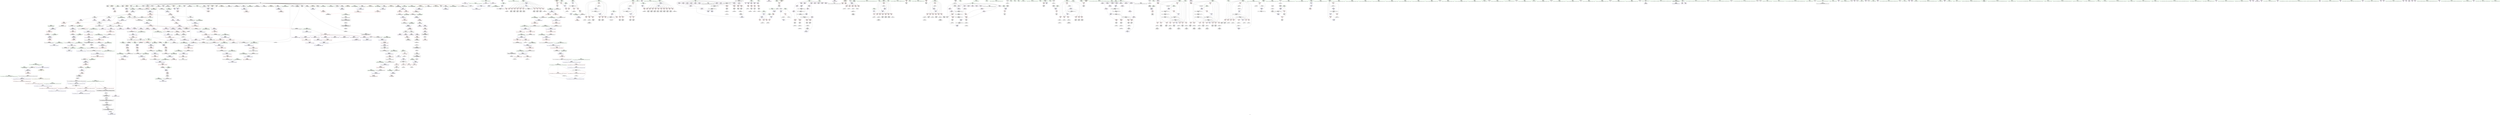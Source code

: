 digraph "SVFG" {
	label="SVFG";

	Node0x5596b0c98d90 [shape=record,color=grey,label="{NodeID: 0\nNullPtr|{|<s39>70}}"];
	Node0x5596b0c98d90 -> Node0x5596b0d04d00[style=solid];
	Node0x5596b0c98d90 -> Node0x5596b0d04e00[style=solid];
	Node0x5596b0c98d90 -> Node0x5596b0d04ed0[style=solid];
	Node0x5596b0c98d90 -> Node0x5596b0d04fa0[style=solid];
	Node0x5596b0c98d90 -> Node0x5596b0d05070[style=solid];
	Node0x5596b0c98d90 -> Node0x5596b0d05140[style=solid];
	Node0x5596b0c98d90 -> Node0x5596b0d05210[style=solid];
	Node0x5596b0c98d90 -> Node0x5596b0d052e0[style=solid];
	Node0x5596b0c98d90 -> Node0x5596b0d053b0[style=solid];
	Node0x5596b0c98d90 -> Node0x5596b0d05480[style=solid];
	Node0x5596b0c98d90 -> Node0x5596b0d05550[style=solid];
	Node0x5596b0c98d90 -> Node0x5596b0d05620[style=solid];
	Node0x5596b0c98d90 -> Node0x5596b0d056f0[style=solid];
	Node0x5596b0c98d90 -> Node0x5596b0d057c0[style=solid];
	Node0x5596b0c98d90 -> Node0x5596b0d05890[style=solid];
	Node0x5596b0c98d90 -> Node0x5596b0d05960[style=solid];
	Node0x5596b0c98d90 -> Node0x5596b0d05a30[style=solid];
	Node0x5596b0c98d90 -> Node0x5596b0d05b00[style=solid];
	Node0x5596b0c98d90 -> Node0x5596b0d05bd0[style=solid];
	Node0x5596b0c98d90 -> Node0x5596b0d05ca0[style=solid];
	Node0x5596b0c98d90 -> Node0x5596b0d05d70[style=solid];
	Node0x5596b0c98d90 -> Node0x5596b0d05e40[style=solid];
	Node0x5596b0c98d90 -> Node0x5596b0d05f10[style=solid];
	Node0x5596b0c98d90 -> Node0x5596b0d05fe0[style=solid];
	Node0x5596b0c98d90 -> Node0x5596b0d060b0[style=solid];
	Node0x5596b0c98d90 -> Node0x5596b0d06180[style=solid];
	Node0x5596b0c98d90 -> Node0x5596b0d06250[style=solid];
	Node0x5596b0c98d90 -> Node0x5596b0d06320[style=solid];
	Node0x5596b0c98d90 -> Node0x5596b0d063f0[style=solid];
	Node0x5596b0c98d90 -> Node0x5596b0d064c0[style=solid];
	Node0x5596b0c98d90 -> Node0x5596b0d06590[style=solid];
	Node0x5596b0c98d90 -> Node0x5596b0d06660[style=solid];
	Node0x5596b0c98d90 -> Node0x5596b0d06730[style=solid];
	Node0x5596b0c98d90 -> Node0x5596b0d0de50[style=solid];
	Node0x5596b0c98d90 -> Node0x5596b0d13160[style=solid];
	Node0x5596b0c98d90 -> Node0x5596b0d13230[style=solid];
	Node0x5596b0c98d90 -> Node0x5596b0d13300[style=solid];
	Node0x5596b0c98d90 -> Node0x5596b0d44ed0[style=solid];
	Node0x5596b0c98d90 -> Node0x5596b0d4a570[style=solid];
	Node0x5596b0c98d90:s39 -> Node0x5596b0df7010[style=solid,color=red];
	Node0x5596b0d0c800 [shape=record,color=red,label="{NodeID: 775\n1511\<--1481\n\<--__first.addr\n_ZSt10__fill_n_aIPimiEN9__gnu_cxx11__enable_ifIXsr11__is_scalarIT1_EE7__valueET_E6__typeES4_T0_RKS3_\n}"];
	Node0x5596b0d0c800 -> Node0x5596b0d18820[style=solid];
	Node0x5596b0d03290 [shape=record,color=purple,label="{NodeID: 443\n166\<--18\n\<--.str.3\n_Z3rlfv\n}"];
	Node0x5596b0cf6810 [shape=record,color=green,label="{NodeID: 111\n464\<--465\n__clang_call_terminate\<--__clang_call_terminate_field_insensitive\n}"];
	Node0x5596b0d122c0 [shape=record,color=blue,label="{NodeID: 886\n585\<--1060\nj\<--inc264\nmain\n}"];
	Node0x5596b0d122c0 -> Node0x5596b0d20060[style=dashed];
	Node0x5596b0d122c0 -> Node0x5596b0d20130[style=dashed];
	Node0x5596b0d122c0 -> Node0x5596b0d20200[style=dashed];
	Node0x5596b0d122c0 -> Node0x5596b0d202d0[style=dashed];
	Node0x5596b0d122c0 -> Node0x5596b0d203a0[style=dashed];
	Node0x5596b0d122c0 -> Node0x5596b0d20470[style=dashed];
	Node0x5596b0d122c0 -> Node0x5596b0d20540[style=dashed];
	Node0x5596b0d122c0 -> Node0x5596b0d20610[style=dashed];
	Node0x5596b0d122c0 -> Node0x5596b0d206e0[style=dashed];
	Node0x5596b0d122c0 -> Node0x5596b0d207b0[style=dashed];
	Node0x5596b0d122c0 -> Node0x5596b0d11f80[style=dashed];
	Node0x5596b0d122c0 -> Node0x5596b0d122c0[style=dashed];
	Node0x5596b0d122c0 -> Node0x5596b0d8c980[style=dashed];
	Node0x5596b0d18d00 [shape=record,color=purple,label="{NodeID: 554\n424\<--422\nadd.ptr\<--\n_ZNSt6vectorIiSaIiEEixEm\n}"];
	Node0x5596b0d18d00 -> Node0x5596b0d07d40[style=solid];
	Node0x5596b0d4d0f0 [shape=record,color=grey,label="{NodeID: 1329\n1317 = cmp(1316, 1318, )\n}"];
	Node0x5596b0cfb940 [shape=record,color=green,label="{NodeID: 222\n1566\<--1567\n__a.addr\<--__a.addr_field_insensitive\n_ZNSt16allocator_traitsISaIiEE10deallocateERS0_Pim\n}"];
	Node0x5596b0cfb940 -> Node0x5596b0d0d290[style=solid];
	Node0x5596b0cfb940 -> Node0x5596b0d34f50[style=solid];
	Node0x5596b0df7780 [shape=record,color=black,label="{NodeID: 1772\n1478 = PHI(1468, )\n0th arg _ZSt10__fill_n_aIPimiEN9__gnu_cxx11__enable_ifIXsr11__is_scalarIT1_EE7__valueET_E6__typeES4_T0_RKS3_ }"];
	Node0x5596b0df7780 -> Node0x5596b0d34590[style=solid];
	Node0x5596b0d1e730 [shape=record,color=red,label="{NodeID: 665\n837\<--573\n\<--y100\nmain\n}"];
	Node0x5596b0d1e730 -> Node0x5596b0d09f60[style=solid];
	Node0x5596b0d098e0 [shape=record,color=black,label="{NodeID: 333\n768\<--767\nidxprom76\<--\nmain\n}"];
	Node0x5596b0cd6a90 [shape=record,color=green,label="{NodeID: 1\n7\<--1\n__dso_handle\<--dummyObj\nGlob }"];
	Node0x5596b0d0c8d0 [shape=record,color=red,label="{NodeID: 776\n1515\<--1481\n\<--__first.addr\n_ZSt10__fill_n_aIPimiEN9__gnu_cxx11__enable_ifIXsr11__is_scalarIT1_EE7__valueET_E6__typeES4_T0_RKS3_\n}"];
	Node0x5596b0d0c8d0 -> Node0x5596b0d01960[style=solid];
	Node0x5596b0d03360 [shape=record,color=purple,label="{NodeID: 444\n192\<--20\n\<--.str.4\n_Z2rsB5cxx11v\n}"];
	Node0x5596b0cf6910 [shape=record,color=green,label="{NodeID: 112\n467\<--468\n_Z5printRKSt6vectorIiSaIiEE\<--_Z5printRKSt6vectorIiSaIiEE_field_insensitive\n}"];
	Node0x5596b0d12390 [shape=record,color=blue,label="{NodeID: 887\n581\<--1065\ni191\<--inc267\nmain\n}"];
	Node0x5596b0d12390 -> Node0x5596b0d1f770[style=dashed];
	Node0x5596b0d12390 -> Node0x5596b0d1f840[style=dashed];
	Node0x5596b0d12390 -> Node0x5596b0d1f910[style=dashed];
	Node0x5596b0d12390 -> Node0x5596b0d1f9e0[style=dashed];
	Node0x5596b0d12390 -> Node0x5596b0d1fab0[style=dashed];
	Node0x5596b0d12390 -> Node0x5596b0d1fb80[style=dashed];
	Node0x5596b0d12390 -> Node0x5596b0d1fc50[style=dashed];
	Node0x5596b0d12390 -> Node0x5596b0d1fd20[style=dashed];
	Node0x5596b0d12390 -> Node0x5596b0d1fdf0[style=dashed];
	Node0x5596b0d12390 -> Node0x5596b0d1fec0[style=dashed];
	Node0x5596b0d12390 -> Node0x5596b0d11de0[style=dashed];
	Node0x5596b0d12390 -> Node0x5596b0d12390[style=dashed];
	Node0x5596b0d18dd0 [shape=record,color=purple,label="{NodeID: 555\n538\<--536\nadd.ptr\<--\n_ZNKSt6vectorIiSaIiEEixEm\n}"];
	Node0x5596b0d18dd0 -> Node0x5596b0d08560[style=solid];
	Node0x5596b0d4d270 [shape=record,color=grey,label="{NodeID: 1330\n1051 = cmp(1050, 286, )\n}"];
	Node0x5596b0cfba10 [shape=record,color=green,label="{NodeID: 223\n1568\<--1569\n__p.addr\<--__p.addr_field_insensitive\n_ZNSt16allocator_traitsISaIiEE10deallocateERS0_Pim\n}"];
	Node0x5596b0cfba10 -> Node0x5596b0d0d360[style=solid];
	Node0x5596b0cfba10 -> Node0x5596b0d35020[style=solid];
	Node0x5596b0df7890 [shape=record,color=black,label="{NodeID: 1773\n1479 = PHI(1471, )\n1st arg _ZSt10__fill_n_aIPimiEN9__gnu_cxx11__enable_ifIXsr11__is_scalarIT1_EE7__valueET_E6__typeES4_T0_RKS3_ }"];
	Node0x5596b0df7890 -> Node0x5596b0d34660[style=solid];
	Node0x5596b0d1e800 [shape=record,color=red,label="{NodeID: 666\n846\<--573\n\<--y100\nmain\n}"];
	Node0x5596b0d1e800 -> Node0x5596b0d4d870[style=solid];
	Node0x5596b0d099b0 [shape=record,color=black,label="{NodeID: 334\n771\<--770\nconv78\<--\nmain\n}"];
	Node0x5596b0d099b0 -> Node0x5596b0d4c4f0[style=solid];
	Node0x5596b0cd9460 [shape=record,color=green,label="{NodeID: 2\n8\<--1\nstdin\<--dummyObj\nGlob }"];
	Node0x5596b0d0c9a0 [shape=record,color=red,label="{NodeID: 777\n1497\<--1483\n\<--__n.addr\n_ZSt10__fill_n_aIPimiEN9__gnu_cxx11__enable_ifIXsr11__is_scalarIT1_EE7__valueET_E6__typeES4_T0_RKS3_\n}"];
	Node0x5596b0d0c9a0 -> Node0x5596b0d348d0[style=solid];
	Node0x5596b0d03430 [shape=record,color=purple,label="{NodeID: 445\n492\<--22\n\<--.str.5\n_Z5printRKSt6vectorIiSaIiEE\n}"];
	Node0x5596b0cf6a10 [shape=record,color=green,label="{NodeID: 113\n471\<--472\nv.addr\<--v.addr_field_insensitive\n_Z5printRKSt6vectorIiSaIiEE\n}"];
	Node0x5596b0cf6a10 -> Node0x5596b0d1b190[style=solid];
	Node0x5596b0cf6a10 -> Node0x5596b0d1b260[style=solid];
	Node0x5596b0cf6a10 -> Node0x5596b0d0f6e0[style=solid];
	Node0x5596b0d12460 [shape=record,color=blue,label="{NodeID: 888\n547\<--1073\ntest\<--inc271\nmain\n}"];
	Node0x5596b0d12460 -> Node0x5596b0d1bcf0[style=dashed];
	Node0x5596b0d12460 -> Node0x5596b0d1bdc0[style=dashed];
	Node0x5596b0d12460 -> Node0x5596b0d1be90[style=dashed];
	Node0x5596b0d12460 -> Node0x5596b0d12460[style=dashed];
	Node0x5596b0d18ea0 [shape=record,color=purple,label="{NodeID: 556\n1264\<--1262\nadd.ptr\<--\n_ZNSt12_Vector_baseIiSaIiEE17_M_create_storageEm\n}"];
	Node0x5596b0d18ea0 -> Node0x5596b0d13710[style=solid];
	Node0x5596b0d4d3f0 [shape=record,color=grey,label="{NodeID: 1331\n1030 = cmp(1029, 286, )\n}"];
	Node0x5596b0cfbae0 [shape=record,color=green,label="{NodeID: 224\n1570\<--1571\n__n.addr\<--__n.addr_field_insensitive\n_ZNSt16allocator_traitsISaIiEE10deallocateERS0_Pim\n}"];
	Node0x5596b0cfbae0 -> Node0x5596b0d0d430[style=solid];
	Node0x5596b0cfbae0 -> Node0x5596b0d350f0[style=solid];
	Node0x5596b0df79a0 [shape=record,color=black,label="{NodeID: 1774\n1480 = PHI(1472, )\n2nd arg _ZSt10__fill_n_aIPimiEN9__gnu_cxx11__enable_ifIXsr11__is_scalarIT1_EE7__valueET_E6__typeES4_T0_RKS3_ }"];
	Node0x5596b0df79a0 -> Node0x5596b0d34730[style=solid];
	Node0x5596b0d1e8d0 [shape=record,color=red,label="{NodeID: 667\n852\<--573\n\<--y100\nmain\n}"];
	Node0x5596b0d1e8d0 -> Node0x5596b0d45470[style=solid];
	Node0x5596b0d09a80 [shape=record,color=black,label="{NodeID: 335\n781\<--780\nidxprom83\<--\nmain\n}"];
	Node0x5596b0cdf260 [shape=record,color=green,label="{NodeID: 3\n12\<--1\n.str\<--dummyObj\nGlob }"];
	Node0x5596b0d0ca70 [shape=record,color=red,label="{NodeID: 778\n1494\<--1485\n\<--__value.addr\n_ZSt10__fill_n_aIPimiEN9__gnu_cxx11__enable_ifIXsr11__is_scalarIT1_EE7__valueET_E6__typeES4_T0_RKS3_\n}"];
	Node0x5596b0d0ca70 -> Node0x5596b0d0cdb0[style=solid];
	Node0x5596b0d03500 [shape=record,color=purple,label="{NodeID: 446\n509\<--24\n\<--.str.6\n_Z5printRKSt6vectorIiSaIiEE\n}"];
	Node0x5596b0cfbf80 [shape=record,color=green,label="{NodeID: 114\n473\<--474\ni\<--i_field_insensitive\n_Z5printRKSt6vectorIiSaIiEE\n}"];
	Node0x5596b0cfbf80 -> Node0x5596b0d1b330[style=solid];
	Node0x5596b0cfbf80 -> Node0x5596b0d1b400[style=solid];
	Node0x5596b0cfbf80 -> Node0x5596b0d1b4d0[style=solid];
	Node0x5596b0cfbf80 -> Node0x5596b0d1b5a0[style=solid];
	Node0x5596b0cfbf80 -> Node0x5596b0d0f7b0[style=solid];
	Node0x5596b0cfbf80 -> Node0x5596b0d0f950[style=solid];
	Node0x5596b0d12530 [shape=record,color=blue,label="{NodeID: 889\n1095\<--1094\nthis.addr\<--this\n_ZN9__gnu_cxx13new_allocatorIiEC2Ev\n}"];
	Node0x5596b0d12530 -> Node0x5596b0d21b30[style=dashed];
	Node0x5596b0d18f70 [shape=record,color=red,label="{NodeID: 557\n91\<--8\n\<--stdin\n_Z8seekEolnv\n}"];
	Node0x5596b0d4d570 [shape=record,color=grey,label="{NodeID: 1332\n116 = cmp(115, 117, )\n}"];
	Node0x5596b0d4d570 -> Node0x5596b0d448f0[style=solid];
	Node0x5596b0cfbbb0 [shape=record,color=green,label="{NodeID: 225\n1580\<--1581\n_ZN9__gnu_cxx13new_allocatorIiE10deallocateEPim\<--_ZN9__gnu_cxx13new_allocatorIiE10deallocateEPim_field_insensitive\n}"];
	Node0x5596b0df7ab0 [shape=record,color=black,label="{NodeID: 1775\n1379 = PHI(1359, )\n0th arg _ZNK9__gnu_cxx13new_allocatorIiE8max_sizeEv }"];
	Node0x5596b0df7ab0 -> Node0x5596b0d141a0[style=solid];
	Node0x5596b0d1e9a0 [shape=record,color=red,label="{NodeID: 668\n861\<--573\n\<--y100\nmain\n}"];
	Node0x5596b0d1e9a0 -> Node0x5596b0d0a510[style=solid];
	Node0x5596b0d09b50 [shape=record,color=black,label="{NodeID: 336\n784\<--783\nconv85\<--\nmain\n}"];
	Node0x5596b0d09b50 -> Node0x5596b0d4ae70[style=solid];
	Node0x5596b0cf32b0 [shape=record,color=green,label="{NodeID: 4\n14\<--1\n.str.1\<--dummyObj\nGlob }"];
	Node0x5596b0d0cb40 [shape=record,color=red,label="{NodeID: 779\n1503\<--1487\n\<--__tmp\n_ZSt10__fill_n_aIPimiEN9__gnu_cxx11__enable_ifIXsr11__is_scalarIT1_EE7__valueET_E6__typeES4_T0_RKS3_\n}"];
	Node0x5596b0d0cb40 -> Node0x5596b0d349a0[style=solid];
	Node0x5596b0d035d0 [shape=record,color=purple,label="{NodeID: 447\n685\<--26\narrayidx28\<--up\nmain\n}"];
	Node0x5596b0cfc050 [shape=record,color=green,label="{NodeID: 115\n475\<--476\n_n\<--_n_field_insensitive\n_Z5printRKSt6vectorIiSaIiEE\n}"];
	Node0x5596b0cfc050 -> Node0x5596b0d1b670[style=solid];
	Node0x5596b0cfc050 -> Node0x5596b0d0f880[style=solid];
	Node0x5596b0d12600 [shape=record,color=blue,label="{NodeID: 890\n1102\<--1101\nthis.addr\<--this\n_ZN9__gnu_cxx13new_allocatorIiED2Ev\n}"];
	Node0x5596b0d12600 -> Node0x5596b0d21c00[style=dashed];
	Node0x5596b0d19040 [shape=record,color=red,label="{NodeID: 558\n103\<--8\n\<--stdin\n_Z8seekEolnv\n}"];
	Node0x5596b0d4d6f0 [shape=record,color=grey,label="{NodeID: 1333\n1040 = cmp(1039, 286, )\n}"];
	Node0x5596b0cfbcb0 [shape=record,color=green,label="{NodeID: 226\n1587\<--1588\nthis.addr\<--this.addr_field_insensitive\n_ZN9__gnu_cxx13new_allocatorIiE10deallocateEPim\n}"];
	Node0x5596b0cfbcb0 -> Node0x5596b0d0d500[style=solid];
	Node0x5596b0cfbcb0 -> Node0x5596b0d351c0[style=solid];
	Node0x5596b0df7bc0 [shape=record,color=black,label="{NodeID: 1776\n524 = PHI(495, )\n0th arg _ZNKSt6vectorIiSaIiEEixEm }"];
	Node0x5596b0df7bc0 -> Node0x5596b0d0faf0[style=solid];
	Node0x5596b0d1ea70 [shape=record,color=red,label="{NodeID: 669\n871\<--573\n\<--y100\nmain\n}"];
	Node0x5596b0d1ea70 -> Node0x5596b0d470f0[style=solid];
	Node0x5596b0d09c20 [shape=record,color=black,label="{NodeID: 337\n827\<--826\nidxprom108\<--sub107\nmain\n}"];
	Node0x5596b0cf3a00 [shape=record,color=green,label="{NodeID: 5\n16\<--1\n.str.2\<--dummyObj\nGlob }"];
	Node0x5596b0d0cc10 [shape=record,color=red,label="{NodeID: 780\n1500\<--1489\n\<--__niter\n_ZSt10__fill_n_aIPimiEN9__gnu_cxx11__enable_ifIXsr11__is_scalarIT1_EE7__valueET_E6__typeES4_T0_RKS3_\n}"];
	Node0x5596b0d0cc10 -> Node0x5596b0d4a270[style=solid];
	Node0x5596b0d036a0 [shape=record,color=purple,label="{NodeID: 448\n689\<--26\narrayidx30\<--up\nmain\n}"];
	Node0x5596b0d036a0 -> Node0x5596b0d107f0[style=solid];
	Node0x5596b0cfc120 [shape=record,color=green,label="{NodeID: 116\n481\<--482\n_Z4SizeISt6vectorIiSaIiEEEiRKT_\<--_Z4SizeISt6vectorIiSaIiEEEiRKT__field_insensitive\n}"];
	Node0x5596b0d126d0 [shape=record,color=blue,label="{NodeID: 891\n1111\<--1108\nthis.addr\<--this\n_ZNSt12_Vector_baseIiSaIiEEC2EmRKS0_\n}"];
	Node0x5596b0d126d0 -> Node0x5596b0d21cd0[style=dashed];
	Node0x5596b0d19110 [shape=record,color=red,label="{NodeID: 559\n590\<--8\n\<--stdin\nmain\n}"];
	Node0x5596b0d19110 -> Node0x5596b0d08630[style=solid];
	Node0x5596b0d4d870 [shape=record,color=grey,label="{NodeID: 1334\n847 = cmp(846, 286, )\n}"];
	Node0x5596b0cfbd80 [shape=record,color=green,label="{NodeID: 227\n1589\<--1590\n__p.addr\<--__p.addr_field_insensitive\n_ZN9__gnu_cxx13new_allocatorIiE10deallocateEPim\n}"];
	Node0x5596b0cfbd80 -> Node0x5596b0d0d5d0[style=solid];
	Node0x5596b0cfbd80 -> Node0x5596b0d35290[style=solid];
	Node0x5596b0df7d00 [shape=record,color=black,label="{NodeID: 1777\n525 = PHI(497, )\n1st arg _ZNKSt6vectorIiSaIiEEixEm }"];
	Node0x5596b0df7d00 -> Node0x5596b0d0fbc0[style=solid];
	Node0x5596b0d1eb40 [shape=record,color=red,label="{NodeID: 670\n819\<--575\n\<--_n101\nmain\n}"];
	Node0x5596b0d1eb40 -> Node0x5596b0d4b170[style=solid];
	Node0x5596b0d09cf0 [shape=record,color=black,label="{NodeID: 338\n830\<--829\nidxprom110\<--\nmain\n}"];
	Node0x5596b0cf3a90 [shape=record,color=green,label="{NodeID: 6\n18\<--1\n.str.3\<--dummyObj\nGlob }"];
	Node0x5596b0d0cce0 [shape=record,color=red,label="{NodeID: 781\n1507\<--1489\n\<--__niter\n_ZSt10__fill_n_aIPimiEN9__gnu_cxx11__enable_ifIXsr11__is_scalarIT1_EE7__valueET_E6__typeES4_T0_RKS3_\n}"];
	Node0x5596b0d0cce0 -> Node0x5596b0d46370[style=solid];
	Node0x5596b0d03770 [shape=record,color=purple,label="{NodeID: 449\n726\<--26\narrayidx52\<--up\nmain\n}"];
	Node0x5596b0cfc220 [shape=record,color=green,label="{NodeID: 117\n499\<--500\n_ZNKSt6vectorIiSaIiEEixEm\<--_ZNKSt6vectorIiSaIiEEixEm_field_insensitive\n}"];
	Node0x5596b0d127a0 [shape=record,color=blue,label="{NodeID: 892\n1113\<--1109\n__n.addr\<--__n\n_ZNSt12_Vector_baseIiSaIiEEC2EmRKS0_\n}"];
	Node0x5596b0d127a0 -> Node0x5596b0d21da0[style=dashed];
	Node0x5596b0d191e0 [shape=record,color=red,label="{NodeID: 560\n596\<--49\n\<--stdout\nmain\n}"];
	Node0x5596b0d191e0 -> Node0x5596b0d08700[style=solid];
	Node0x5596b0d4d9f0 [shape=record,color=grey,label="{NodeID: 1335\n108 = cmp(107, 109, )\n}"];
	Node0x5596b0cfbe50 [shape=record,color=green,label="{NodeID: 228\n1591\<--1592\n.addr\<--.addr_field_insensitive\n_ZN9__gnu_cxx13new_allocatorIiE10deallocateEPim\n}"];
	Node0x5596b0cfbe50 -> Node0x5596b0d35360[style=solid];
	Node0x5596b0df7e40 [shape=record,color=black,label="{NodeID: 1778\n1437 = PHI(1430, )\n0th arg _ZNSt27__uninitialized_default_n_1ILb1EE18__uninit_default_nIPimEET_S3_T0_ }"];
	Node0x5596b0df7e40 -> Node0x5596b0d340b0[style=solid];
	Node0x5596b0d1ec10 [shape=record,color=red,label="{NodeID: 671\n883\<--577\n\<--x143\nmain\n}"];
	Node0x5596b0d1ec10 -> Node0x5596b0d4bbf0[style=solid];
	Node0x5596b0d09dc0 [shape=record,color=black,label="{NodeID: 339\n833\<--832\nconv112\<--\nmain\n}"];
	Node0x5596b0d09dc0 -> Node0x5596b0d48bf0[style=solid];
	Node0x5596b0cf3b20 [shape=record,color=green,label="{NodeID: 7\n20\<--1\n.str.4\<--dummyObj\nGlob }"];
	Node0x5596b0d0cdb0 [shape=record,color=red,label="{NodeID: 782\n1495\<--1494\n\<--\n_ZSt10__fill_n_aIPimiEN9__gnu_cxx11__enable_ifIXsr11__is_scalarIT1_EE7__valueET_E6__typeES4_T0_RKS3_\n}"];
	Node0x5596b0d0cdb0 -> Node0x5596b0d34800[style=solid];
	Node0x5596b0d03840 [shape=record,color=purple,label="{NodeID: 450\n730\<--26\narrayidx55\<--up\nmain\n}"];
	Node0x5596b0d03840 -> Node0x5596b0d10b30[style=solid];
	Node0x5596b0cfc320 [shape=record,color=green,label="{NodeID: 118\n514\<--515\nc.addr\<--c.addr_field_insensitive\n_Z4SizeISt6vectorIiSaIiEEEiRKT_\n}"];
	Node0x5596b0cfc320 -> Node0x5596b0d1b810[style=solid];
	Node0x5596b0cfc320 -> Node0x5596b0d0fa20[style=solid];
	Node0x5596b0d12870 [shape=record,color=blue,label="{NodeID: 893\n1115\<--1110\n__a.addr\<--__a\n_ZNSt12_Vector_baseIiSaIiEEC2EmRKS0_\n}"];
	Node0x5596b0d12870 -> Node0x5596b0d21e70[style=dashed];
	Node0x5596b0d192b0 [shape=record,color=red,label="{NodeID: 561\n96\<--88\n\<--ch\n_Z8seekEolnv\n}"];
	Node0x5596b0d192b0 -> Node0x5596b0d4de70[style=solid];
	Node0x5596b0d4db70 [shape=record,color=grey,label="{NodeID: 1336\n112 = cmp(111, 113, )\n}"];
	Node0x5596b0d042c0 [shape=record,color=green,label="{NodeID: 229\n1600\<--1601\n_ZdlPv\<--_ZdlPv_field_insensitive\n}"];
	Node0x5596b0df7f80 [shape=record,color=black,label="{NodeID: 1779\n1438 = PHI(1431, )\n1st arg _ZNSt27__uninitialized_default_n_1ILb1EE18__uninit_default_nIPimEET_S3_T0_ }"];
	Node0x5596b0df7f80 -> Node0x5596b0d34180[style=solid];
	Node0x5596b0d1ece0 [shape=record,color=red,label="{NodeID: 672\n891\<--577\n\<--x143\nmain\n}"];
	Node0x5596b0d1ece0 -> Node0x5596b0d473f0[style=solid];
	Node0x5596b0d09e90 [shape=record,color=black,label="{NodeID: 340\n835\<--834\nidxprom113\<--\nmain\n}"];
	Node0x5596b0cf3bb0 [shape=record,color=green,label="{NodeID: 8\n22\<--1\n.str.5\<--dummyObj\nGlob }"];
	Node0x5596b0d0ce80 [shape=record,color=red,label="{NodeID: 783\n1522\<--1519\n\<--__it.addr\n_ZSt12__niter_baseIPiET_S1_\n}"];
	Node0x5596b0d0ce80 -> Node0x5596b0d01a30[style=solid];
	Node0x5596b0d03910 [shape=record,color=purple,label="{NodeID: 451\n922\<--26\narrayidx172\<--up\nmain\n}"];
	Node0x5596b0cfc3f0 [shape=record,color=green,label="{NodeID: 119\n519\<--520\n_ZNKSt6vectorIiSaIiEE4sizeEv\<--_ZNKSt6vectorIiSaIiEE4sizeEv_field_insensitive\n}"];
	Node0x5596b0d12940 [shape=record,color=blue,label="{NodeID: 894\n1117\<--1136\nexn.slot\<--\n_ZNSt12_Vector_baseIiSaIiEEC2EmRKS0_\n}"];
	Node0x5596b0d12940 -> Node0x5596b0d21f40[style=dashed];
	Node0x5596b0d19380 [shape=record,color=red,label="{NodeID: 562\n102\<--88\n\<--ch\n_Z8seekEolnv\n}"];
	Node0x5596b0d4dcf0 [shape=record,color=grey,label="{NodeID: 1337\n168 = cmp(167, 139, )\n}"];
	Node0x5596b0d4dcf0 -> Node0x5596b0d07040[style=solid];
	Node0x5596b0d04380 [shape=record,color=green,label="{NodeID: 230\n1609\<--1610\n__first.addr\<--__first.addr_field_insensitive\n_ZSt8_DestroyIPiiEvT_S1_RSaIT0_E\n}"];
	Node0x5596b0d04380 -> Node0x5596b0d0d6a0[style=solid];
	Node0x5596b0d04380 -> Node0x5596b0d35430[style=solid];
	Node0x5596b0df80c0 [shape=record,color=black,label="{NodeID: 1780\n1296 = PHI(1288, )\n0th arg _ZN9__gnu_cxx13new_allocatorIiEC2ERKS1_ }"];
	Node0x5596b0df80c0 -> Node0x5596b0d13a50[style=solid];
	Node0x5596b0d1edb0 [shape=record,color=red,label="{NodeID: 673\n895\<--577\n\<--x143\nmain\n}"];
	Node0x5596b0d1edb0 -> Node0x5596b0d47270[style=solid];
	Node0x5596b0d09f60 [shape=record,color=black,label="{NodeID: 341\n838\<--837\nidxprom115\<--\nmain\n}"];
	Node0x5596b0cf3c40 [shape=record,color=green,label="{NodeID: 9\n24\<--1\n.str.6\<--dummyObj\nGlob }"];
	Node0x5596b0d0cf50 [shape=record,color=red,label="{NodeID: 784\n1537\<--1528\nthis1\<--this.addr\n_ZNSt12_Vector_baseIiSaIiEE13_M_deallocateEPim\n}"];
	Node0x5596b0d0cf50 -> Node0x5596b0d188f0[style=solid];
	Node0x5596b0d039e0 [shape=record,color=purple,label="{NodeID: 452\n926\<--26\narrayidx175\<--up\nmain\n}"];
	Node0x5596b0d039e0 -> Node0x5596b0d21310[style=solid];
	Node0x5596b0cfc4f0 [shape=record,color=green,label="{NodeID: 120\n526\<--527\nthis.addr\<--this.addr_field_insensitive\n_ZNKSt6vectorIiSaIiEEixEm\n}"];
	Node0x5596b0cfc4f0 -> Node0x5596b0d1b8e0[style=solid];
	Node0x5596b0cfc4f0 -> Node0x5596b0d0faf0[style=solid];
	Node0x5596b0d12a10 [shape=record,color=blue,label="{NodeID: 895\n1119\<--1138\nehselector.slot\<--\n_ZNSt12_Vector_baseIiSaIiEEC2EmRKS0_\n}"];
	Node0x5596b0d12a10 -> Node0x5596b0d22010[style=dashed];
	Node0x5596b0d19450 [shape=record,color=red,label="{NodeID: 563\n107\<--88\n\<--ch\n_Z8seekEolnv\n}"];
	Node0x5596b0d19450 -> Node0x5596b0d4d9f0[style=solid];
	Node0x5596b0d4de70 [shape=record,color=grey,label="{NodeID: 1338\n97 = cmp(96, 98, )\n}"];
	Node0x5596b0d04450 [shape=record,color=green,label="{NodeID: 231\n1611\<--1612\n__last.addr\<--__last.addr_field_insensitive\n_ZSt8_DestroyIPiiEvT_S1_RSaIT0_E\n}"];
	Node0x5596b0d04450 -> Node0x5596b0d0d770[style=solid];
	Node0x5596b0d04450 -> Node0x5596b0d35500[style=solid];
	Node0x5596b0df8200 [shape=record,color=black,label="{NodeID: 1781\n1297 = PHI(1290, )\n1st arg _ZN9__gnu_cxx13new_allocatorIiEC2ERKS1_ }"];
	Node0x5596b0df8200 -> Node0x5596b0d13b20[style=solid];
	Node0x5596b0d1ee80 [shape=record,color=red,label="{NodeID: 674\n904\<--577\n\<--x143\nmain\n}"];
	Node0x5596b0d1ee80 -> Node0x5596b0d0a9f0[style=solid];
	Node0x5596b0d0a030 [shape=record,color=black,label="{NodeID: 342\n841\<--840\nconv117\<--\nmain\n}"];
	Node0x5596b0d0a030 -> Node0x5596b0d48bf0[style=solid];
	Node0x5596b0cf3d00 [shape=record,color=green,label="{NodeID: 10\n41\<--1\n.str.7\<--dummyObj\nGlob }"];
	Node0x5596b0d0d020 [shape=record,color=red,label="{NodeID: 785\n1538\<--1530\n\<--__p.addr\n_ZNSt12_Vector_baseIiSaIiEE13_M_deallocateEPim\n}"];
	Node0x5596b0d0d020 -> Node0x5596b0d4a570[style=solid];
	Node0x5596b0d03ab0 [shape=record,color=purple,label="{NodeID: 453\n931\<--26\narrayidx178\<--up\nmain\n}"];
	Node0x5596b0cfc5c0 [shape=record,color=green,label="{NodeID: 121\n528\<--529\n__n.addr\<--__n.addr_field_insensitive\n_ZNKSt6vectorIiSaIiEEixEm\n}"];
	Node0x5596b0cfc5c0 -> Node0x5596b0d1b9b0[style=solid];
	Node0x5596b0cfc5c0 -> Node0x5596b0d0fbc0[style=solid];
	Node0x5596b0d12ae0 [shape=record,color=blue,label="{NodeID: 896\n1152\<--1150\nthis.addr\<--this\n_ZNSt6vectorIiSaIiEE21_M_default_initializeEm\n}"];
	Node0x5596b0d12ae0 -> Node0x5596b0d220e0[style=dashed];
	Node0x5596b0d19520 [shape=record,color=red,label="{NodeID: 564\n111\<--88\n\<--ch\n_Z8seekEolnv\n}"];
	Node0x5596b0d19520 -> Node0x5596b0d4db70[style=solid];
	Node0x5596b0d04520 [shape=record,color=green,label="{NodeID: 232\n1613\<--1614\n.addr\<--.addr_field_insensitive\n_ZSt8_DestroyIPiiEvT_S1_RSaIT0_E\n}"];
	Node0x5596b0d04520 -> Node0x5596b0d355d0[style=solid];
	Node0x5596b0df8340 [shape=record,color=black,label="{NodeID: 1782\n427 = PHI(243, 243, )\n0th arg _ZNSt6vectorIiSaIiEED2Ev }"];
	Node0x5596b0df8340 -> Node0x5596b0d0f470[style=solid];
	Node0x5596b0d1ef50 [shape=record,color=red,label="{NodeID: 675\n920\<--577\n\<--x143\nmain\n}"];
	Node0x5596b0d1ef50 -> Node0x5596b0d0ad30[style=solid];
	Node0x5596b0d0a100 [shape=record,color=black,label="{NodeID: 343\n843\<--842\nconv119\<--add118\nmain\n}"];
	Node0x5596b0d0a100 -> Node0x5596b0d115c0[style=solid];
	Node0x5596b0cf3e00 [shape=record,color=green,label="{NodeID: 11\n43\<--1\n.str.8\<--dummyObj\nGlob }"];
	Node0x5596b0d0d0f0 [shape=record,color=red,label="{NodeID: 786\n1543\<--1530\n\<--__p.addr\n_ZNSt12_Vector_baseIiSaIiEE13_M_deallocateEPim\n|{<s0>79}}"];
	Node0x5596b0d0d0f0:s0 -> Node0x5596b0df6720[style=solid,color=red];
	Node0x5596b0d03b80 [shape=record,color=purple,label="{NodeID: 454\n934\<--26\narrayidx180\<--up\nmain\n}"];
	Node0x5596b0d03b80 -> Node0x5596b0d213e0[style=solid];
	Node0x5596b0d03b80 -> Node0x5596b0d11b70[style=solid];
	Node0x5596b0cfc690 [shape=record,color=green,label="{NodeID: 122\n540\<--541\nmain\<--main_field_insensitive\n}"];
	Node0x5596b0d12bb0 [shape=record,color=blue,label="{NodeID: 897\n1154\<--1151\n__n.addr\<--__n\n_ZNSt6vectorIiSaIiEE21_M_default_initializeEm\n}"];
	Node0x5596b0d12bb0 -> Node0x5596b0d221b0[style=dashed];
	Node0x5596b0d195f0 [shape=record,color=red,label="{NodeID: 565\n115\<--88\n\<--ch\n_Z8seekEolnv\n}"];
	Node0x5596b0d195f0 -> Node0x5596b0d4d570[style=solid];
	Node0x5596b0d045f0 [shape=record,color=green,label="{NodeID: 233\n1621\<--1622\n_ZSt8_DestroyIPiEvT_S1_\<--_ZSt8_DestroyIPiEvT_S1__field_insensitive\n}"];
	Node0x5596b0df8550 [shape=record,color=black,label="{NodeID: 1783\n1279 = PHI(1225, )\n0th arg _ZNSaIiEC2ERKS_ }"];
	Node0x5596b0df8550 -> Node0x5596b0d138b0[style=solid];
	Node0x5596b0d1f020 [shape=record,color=red,label="{NodeID: 676\n929\<--577\n\<--x143\nmain\n}"];
	Node0x5596b0d1f020 -> Node0x5596b0d0afa0[style=solid];
	Node0x5596b0d0a1d0 [shape=record,color=black,label="{NodeID: 344\n850\<--849\nidxprom123\<--\nmain\n}"];
	Node0x5596b0cf3f00 [shape=record,color=green,label="{NodeID: 12\n45\<--1\n.str.9\<--dummyObj\nGlob }"];
	Node0x5596b0d0d1c0 [shape=record,color=red,label="{NodeID: 787\n1544\<--1532\n\<--__n.addr\n_ZNSt12_Vector_baseIiSaIiEE13_M_deallocateEPim\n|{<s0>79}}"];
	Node0x5596b0d0d1c0:s0 -> Node0x5596b0df67f0[style=solid,color=red];
	Node0x5596b0d03c50 [shape=record,color=purple,label="{NodeID: 455\n1013\<--26\narrayidx231\<--up\nmain\n}"];
	Node0x5596b0cfc790 [shape=record,color=green,label="{NodeID: 123\n543\<--544\nretval\<--retval_field_insensitive\nmain\n}"];
	Node0x5596b0cfc790 -> Node0x5596b0d1bb50[style=solid];
	Node0x5596b0cfc790 -> Node0x5596b0d0fc90[style=solid];
	Node0x5596b0d12c80 [shape=record,color=blue,label="{NodeID: 898\n1171\<--1166\n_M_finish\<--call2\n_ZNSt6vectorIiSaIiEE21_M_default_initializeEm\n}"];
	Node0x5596b0d196c0 [shape=record,color=red,label="{NodeID: 566\n151\<--130\n\<--x\n_Z2rdv\n}"];
	Node0x5596b0d196c0 -> Node0x5596b0d06f70[style=solid];
	Node0x5596b0d046f0 [shape=record,color=green,label="{NodeID: 234\n1627\<--1628\n__first.addr\<--__first.addr_field_insensitive\n_ZSt8_DestroyIPiEvT_S1_\n}"];
	Node0x5596b0d046f0 -> Node0x5596b0d0d840[style=solid];
	Node0x5596b0d046f0 -> Node0x5596b0d356a0[style=solid];
	Node0x5596b0df8660 [shape=record,color=black,label="{NodeID: 1784\n1280 = PHI(1226, )\n1st arg _ZNSaIiEC2ERKS_ }"];
	Node0x5596b0df8660 -> Node0x5596b0d13980[style=solid];
	Node0x5596b0d1f0f0 [shape=record,color=red,label="{NodeID: 677\n947\<--577\n\<--x143\nmain\n}"];
	Node0x5596b0d1f0f0 -> Node0x5596b0d49af0[style=solid];
	Node0x5596b0d0a2a0 [shape=record,color=black,label="{NodeID: 345\n854\<--853\nidxprom126\<--sub125\nmain\n}"];
	Node0x5596b0cf4000 [shape=record,color=green,label="{NodeID: 13\n47\<--1\n.str.10\<--dummyObj\nGlob }"];
	Node0x5596b0d0d290 [shape=record,color=red,label="{NodeID: 788\n1575\<--1566\n\<--__a.addr\n_ZNSt16allocator_traitsISaIiEE10deallocateERS0_Pim\n}"];
	Node0x5596b0d0d290 -> Node0x5596b0d01bd0[style=solid];
	Node0x5596b0d03d20 [shape=record,color=purple,label="{NodeID: 456\n1016\<--26\narrayidx233\<--up\nmain\n}"];
	Node0x5596b0d03d20 -> Node0x5596b0d217f0[style=solid];
	Node0x5596b0cfc860 [shape=record,color=green,label="{NodeID: 124\n545\<--546\nnumTests\<--numTests_field_insensitive\nmain\n}"];
	Node0x5596b0cfc860 -> Node0x5596b0d1bc20[style=solid];
	Node0x5596b0cfc860 -> Node0x5596b0d0fd60[style=solid];
	Node0x5596b0d12d50 [shape=record,color=blue,label="{NodeID: 899\n1176\<--1175\nthis.addr\<--this\n_ZNSt12_Vector_baseIiSaIiEED2Ev\n}"];
	Node0x5596b0d12d50 -> Node0x5596b0d22350[style=dashed];
	Node0x5596b0d19790 [shape=record,color=red,label="{NodeID: 567\n142\<--132\n\<--f\n_Z2rdv\n}"];
	Node0x5596b0d19790 -> Node0x5596b0d06ea0[style=solid];
	Node0x5596b0d047c0 [shape=record,color=green,label="{NodeID: 235\n1629\<--1630\n__last.addr\<--__last.addr_field_insensitive\n_ZSt8_DestroyIPiEvT_S1_\n}"];
	Node0x5596b0d047c0 -> Node0x5596b0d0d910[style=solid];
	Node0x5596b0d047c0 -> Node0x5596b0d35770[style=solid];
	Node0x5596b0df8770 [shape=record,color=black,label="{NodeID: 1785\n355 = PHI(243, )\n0th arg _ZNSt6vectorIiSaIiEEC2EmRKS0_ }"];
	Node0x5596b0df8770 -> Node0x5596b0d0edf0[style=solid];
	Node0x5596b0d1f1c0 [shape=record,color=red,label="{NodeID: 678\n888\<--579\n\<--y147\nmain\n}"];
	Node0x5596b0d1f1c0 -> Node0x5596b0d4ba70[style=solid];
	Node0x5596b0d0a370 [shape=record,color=black,label="{NodeID: 346\n857\<--856\nconv128\<--\nmain\n}"];
	Node0x5596b0d0a370 -> Node0x5596b0d455f0[style=solid];
	Node0x5596b0cf4100 [shape=record,color=green,label="{NodeID: 14\n49\<--1\nstdout\<--dummyObj\nGlob }"];
	Node0x5596b0d0d360 [shape=record,color=red,label="{NodeID: 789\n1577\<--1568\n\<--__p.addr\n_ZNSt16allocator_traitsISaIiEE10deallocateERS0_Pim\n|{<s0>82}}"];
	Node0x5596b0d0d360:s0 -> Node0x5596b0df5a30[style=solid,color=red];
	Node0x5596b0d03df0 [shape=record,color=purple,label="{NodeID: 457\n1023\<--26\narrayidx238\<--up\nmain\n}"];
	Node0x5596b0cfc930 [shape=record,color=green,label="{NodeID: 125\n547\<--548\ntest\<--test_field_insensitive\nmain\n}"];
	Node0x5596b0cfc930 -> Node0x5596b0d1bcf0[style=solid];
	Node0x5596b0cfc930 -> Node0x5596b0d1bdc0[style=solid];
	Node0x5596b0cfc930 -> Node0x5596b0d1be90[style=solid];
	Node0x5596b0cfc930 -> Node0x5596b0d0fe30[style=solid];
	Node0x5596b0cfc930 -> Node0x5596b0d12460[style=solid];
	Node0x5596b0d12e20 [shape=record,color=blue,label="{NodeID: 900\n1178\<--1205\nexn.slot\<--\n_ZNSt12_Vector_baseIiSaIiEED2Ev\n}"];
	Node0x5596b0d12e20 -> Node0x5596b0d22420[style=dashed];
	Node0x5596b0d19860 [shape=record,color=red,label="{NodeID: 568\n178\<--162\n\<--x\n_Z3rlfv\n}"];
	Node0x5596b0d19860 -> Node0x5596b0d071e0[style=solid];
	Node0x5596b0d7a190 [shape=record,color=black,label="{NodeID: 1343\nMR_221V_3 = PHI(MR_221V_4, MR_221V_2, )\npts\{1490 \}\n}"];
	Node0x5596b0d7a190 -> Node0x5596b0d0cc10[style=dashed];
	Node0x5596b0d7a190 -> Node0x5596b0d0cce0[style=dashed];
	Node0x5596b0d7a190 -> Node0x5596b0d34a70[style=dashed];
	Node0x5596b0d04890 [shape=record,color=green,label="{NodeID: 236\n1636\<--1637\n_ZNSt12_Destroy_auxILb1EE9__destroyIPiEEvT_S3_\<--_ZNSt12_Destroy_auxILb1EE9__destroyIPiEEvT_S3__field_insensitive\n}"];
	Node0x5596b0df8880 [shape=record,color=black,label="{NodeID: 1786\n356 = PHI(275, )\n1st arg _ZNSt6vectorIiSaIiEEC2EmRKS0_ }"];
	Node0x5596b0df8880 -> Node0x5596b0d0eec0[style=solid];
	Node0x5596b0d1f290 [shape=record,color=red,label="{NodeID: 679\n899\<--579\n\<--y147\nmain\n}"];
	Node0x5596b0d1f290 -> Node0x5596b0d0a850[style=solid];
	Node0x5596b0d0a440 [shape=record,color=black,label="{NodeID: 347\n859\<--858\nidxprom129\<--\nmain\n}"];
	Node0x5596b0cf4200 [shape=record,color=green,label="{NodeID: 15\n50\<--1\n.str.11\<--dummyObj\nGlob }"];
	Node0x5596b0d0d430 [shape=record,color=red,label="{NodeID: 790\n1578\<--1570\n\<--__n.addr\n_ZNSt16allocator_traitsISaIiEE10deallocateERS0_Pim\n|{<s0>82}}"];
	Node0x5596b0d0d430:s0 -> Node0x5596b0df5b70[style=solid,color=red];
	Node0x5596b0d03ec0 [shape=record,color=purple,label="{NodeID: 458\n1026\<--26\narrayidx240\<--up\nmain\n}"];
	Node0x5596b0d03ec0 -> Node0x5596b0d218c0[style=solid];
	Node0x5596b0cfca00 [shape=record,color=green,label="{NodeID: 126\n549\<--550\n_b\<--_b_field_insensitive\nmain\n}"];
	Node0x5596b0cfca00 -> Node0x5596b0d1bf60[style=solid];
	Node0x5596b0cfca00 -> Node0x5596b0d0ff00[style=solid];
	Node0x5596b0d12ef0 [shape=record,color=blue,label="{NodeID: 901\n1180\<--1207\nehselector.slot\<--\n_ZNSt12_Vector_baseIiSaIiEED2Ev\n}"];
	Node0x5596b0d19930 [shape=record,color=red,label="{NodeID: 569\n171\<--164\n\<--f\n_Z3rlfv\n}"];
	Node0x5596b0d19930 -> Node0x5596b0d07110[style=solid];
	Node0x5596b0d7a660 [shape=record,color=black,label="{NodeID: 1344\nMR_213V_3 = PHI(MR_213V_4, MR_213V_2, )\npts\{1482 \}\n}"];
	Node0x5596b0d7a660 -> Node0x5596b0d0c730[style=dashed];
	Node0x5596b0d7a660 -> Node0x5596b0d0c800[style=dashed];
	Node0x5596b0d7a660 -> Node0x5596b0d0c8d0[style=dashed];
	Node0x5596b0d7a660 -> Node0x5596b0d34b40[style=dashed];
	Node0x5596b0d04990 [shape=record,color=green,label="{NodeID: 237\n1642\<--1643\n.addr\<--.addr_field_insensitive\n_ZNSt12_Destroy_auxILb1EE9__destroyIPiEEvT_S3_\n}"];
	Node0x5596b0d04990 -> Node0x5596b0d35840[style=solid];
	Node0x5596b0df89c0 [shape=record,color=black,label="{NodeID: 1787\n357 = PHI(250, )\n2nd arg _ZNSt6vectorIiSaIiEEC2EmRKS0_ }"];
	Node0x5596b0df89c0 -> Node0x5596b0d0ef90[style=solid];
	Node0x5596b0d1f360 [shape=record,color=red,label="{NodeID: 680\n907\<--579\n\<--y147\nmain\n}"];
	Node0x5596b0d1f360 -> Node0x5596b0d0aac0[style=solid];
	Node0x5596b0d0a510 [shape=record,color=black,label="{NodeID: 348\n862\<--861\nidxprom131\<--\nmain\n}"];
	Node0x5596b0cf4300 [shape=record,color=green,label="{NodeID: 16\n52\<--1\n.str.12\<--dummyObj\nGlob }"];
	Node0x5596b0d0d500 [shape=record,color=red,label="{NodeID: 791\n1596\<--1587\nthis1\<--this.addr\n_ZN9__gnu_cxx13new_allocatorIiE10deallocateEPim\n}"];
	Node0x5596b0d03f90 [shape=record,color=purple,label="{NodeID: 459\n705\<--29\narrayidx39\<--RIGHT\nmain\n}"];
	Node0x5596b0cfcad0 [shape=record,color=green,label="{NodeID: 127\n551\<--552\nn\<--n_field_insensitive\nmain\n}"];
	Node0x5596b0cfcad0 -> Node0x5596b0d1c030[style=solid];
	Node0x5596b0cfcad0 -> Node0x5596b0d0ffd0[style=solid];
	Node0x5596b0cfcad0 -> Node0x5596b0d10310[style=solid];
	Node0x5596b0d12fc0 [shape=record,color=blue,label="{NodeID: 902\n1218\<--1216\nthis.addr\<--this\n_ZNSt12_Vector_baseIiSaIiEE12_Vector_implC2ERKS0_\n}"];
	Node0x5596b0d12fc0 -> Node0x5596b0d22760[style=dashed];
	Node0x5596b0d19a00 [shape=record,color=red,label="{NodeID: 570\n198\<--184\n\<--f\n_Z2rsB5cxx11v\n}"];
	Node0x5596b0d19a00 -> Node0x5596b0d07380[style=solid];
	Node0x5596b0d04a60 [shape=record,color=green,label="{NodeID: 238\n1644\<--1645\n.addr1\<--.addr1_field_insensitive\n_ZNSt12_Destroy_auxILb1EE9__destroyIPiEEvT_S3_\n}"];
	Node0x5596b0d04a60 -> Node0x5596b0d35910[style=solid];
	Node0x5596b0df8b00 [shape=record,color=black,label="{NodeID: 1788\n1094 = PHI(349, )\n0th arg _ZN9__gnu_cxx13new_allocatorIiEC2Ev }"];
	Node0x5596b0df8b00 -> Node0x5596b0d12530[style=solid];
	Node0x5596b0d1f430 [shape=record,color=red,label="{NodeID: 681\n916\<--579\n\<--y147\nmain\n}"];
	Node0x5596b0d1f430 -> Node0x5596b0d47870[style=solid];
	Node0x5596b0d0a5e0 [shape=record,color=black,label="{NodeID: 349\n865\<--864\nconv133\<--\nmain\n}"];
	Node0x5596b0d0a5e0 -> Node0x5596b0d455f0[style=solid];
	Node0x5596b0cf4400 [shape=record,color=green,label="{NodeID: 17\n54\<--1\n_ZL2dx\<--dummyObj\nGlob }"];
	Node0x5596b0d0d5d0 [shape=record,color=red,label="{NodeID: 792\n1597\<--1589\n\<--__p.addr\n_ZN9__gnu_cxx13new_allocatorIiE10deallocateEPim\n}"];
	Node0x5596b0d0d5d0 -> Node0x5596b0d01ca0[style=solid];
	Node0x5596b0d04060 [shape=record,color=purple,label="{NodeID: 460\n708\<--29\narrayidx41\<--RIGHT\nmain\n}"];
	Node0x5596b0d04060 -> Node0x5596b0d10990[style=solid];
	Node0x5596b0cfcba0 [shape=record,color=green,label="{NodeID: 128\n553\<--554\nx\<--x_field_insensitive\nmain\n}"];
	Node0x5596b0cfcba0 -> Node0x5596b0d1c100[style=solid];
	Node0x5596b0cfcba0 -> Node0x5596b0d1c1d0[style=solid];
	Node0x5596b0cfcba0 -> Node0x5596b0d1c2a0[style=solid];
	Node0x5596b0cfcba0 -> Node0x5596b0d1c370[style=solid];
	Node0x5596b0cfcba0 -> Node0x5596b0d1c440[style=solid];
	Node0x5596b0cfcba0 -> Node0x5596b0d1c510[style=solid];
	Node0x5596b0cfcba0 -> Node0x5596b0d1c5e0[style=solid];
	Node0x5596b0cfcba0 -> Node0x5596b0d1c6b0[style=solid];
	Node0x5596b0cfcba0 -> Node0x5596b0d1c780[style=solid];
	Node0x5596b0cfcba0 -> Node0x5596b0d100a0[style=solid];
	Node0x5596b0cfcba0 -> Node0x5596b0d10da0[style=solid];
	Node0x5596b0d13090 [shape=record,color=blue,label="{NodeID: 903\n1220\<--1217\n__a.addr\<--__a\n_ZNSt12_Vector_baseIiSaIiEE12_Vector_implC2ERKS0_\n}"];
	Node0x5596b0d13090 -> Node0x5596b0d22830[style=dashed];
	Node0x5596b0d19ad0 [shape=record,color=red,label="{NodeID: 571\n223\<--188\nexn\<--exn.slot\n_Z2rsB5cxx11v\n}"];
	Node0x5596b0d04b30 [shape=record,color=green,label="{NodeID: 239\n1651\<--1652\nthis.addr\<--this.addr_field_insensitive\n_ZNKSt6vectorIiSaIiEE4sizeEv\n}"];
	Node0x5596b0d04b30 -> Node0x5596b0d0d9e0[style=solid];
	Node0x5596b0d04b30 -> Node0x5596b0d359e0[style=solid];
	Node0x5596b0df8c40 [shape=record,color=black,label="{NodeID: 1789\n1216 = PHI(1125, )\n0th arg _ZNSt12_Vector_baseIiSaIiEE12_Vector_implC2ERKS0_ }"];
	Node0x5596b0df8c40 -> Node0x5596b0d12fc0[style=solid];
	Node0x5596b0d1f500 [shape=record,color=red,label="{NodeID: 682\n923\<--579\n\<--y147\nmain\n}"];
	Node0x5596b0d1f500 -> Node0x5596b0d49070[style=solid];
	Node0x5596b0d0a6b0 [shape=record,color=black,label="{NodeID: 350\n867\<--866\nconv135\<--add134\nmain\n}"];
	Node0x5596b0d0a6b0 -> Node0x5596b0d11690[style=solid];
	Node0x5596b0cf4500 [shape=record,color=green,label="{NodeID: 18\n55\<--1\n_ZL2dy\<--dummyObj\nGlob }"];
	Node0x5596b0d0d6a0 [shape=record,color=red,label="{NodeID: 793\n1618\<--1609\n\<--__first.addr\n_ZSt8_DestroyIPiiEvT_S1_RSaIT0_E\n|{<s0>84}}"];
	Node0x5596b0d0d6a0:s0 -> Node0x5596b0df5130[style=solid,color=red];
	Node0x5596b0d04130 [shape=record,color=purple,label="{NodeID: 461\n748\<--29\narrayidx66\<--RIGHT\nmain\n}"];
	Node0x5596b0cfcc70 [shape=record,color=green,label="{NodeID: 129\n555\<--556\ny\<--y_field_insensitive\nmain\n}"];
	Node0x5596b0cfcc70 -> Node0x5596b0d1c850[style=solid];
	Node0x5596b0cfcc70 -> Node0x5596b0d1c920[style=solid];
	Node0x5596b0cfcc70 -> Node0x5596b0d1c9f0[style=solid];
	Node0x5596b0cfcc70 -> Node0x5596b0d1cac0[style=solid];
	Node0x5596b0cfcc70 -> Node0x5596b0d1cb90[style=solid];
	Node0x5596b0cfcc70 -> Node0x5596b0d1cc60[style=solid];
	Node0x5596b0cfcc70 -> Node0x5596b0d1cd30[style=solid];
	Node0x5596b0cfcc70 -> Node0x5596b0d1ce00[style=solid];
	Node0x5596b0cfcc70 -> Node0x5596b0d1ced0[style=solid];
	Node0x5596b0cfcc70 -> Node0x5596b0d10170[style=solid];
	Node0x5596b0cfcc70 -> Node0x5596b0d10e70[style=solid];
	Node0x5596b0d13160 [shape=record,color=blue, style = dotted,label="{NodeID: 904\n1230\<--3\n_M_start\<--dummyVal\n_ZNSt12_Vector_baseIiSaIiEE12_Vector_implC2ERKS0_\n}"];
	Node0x5596b0d19ba0 [shape=record,color=red,label="{NodeID: 572\n224\<--190\nsel\<--ehselector.slot\n_Z2rsB5cxx11v\n}"];
	Node0x5596b0d04c00 [shape=record,color=green,label="{NodeID: 240\n60\<--1668\n_GLOBAL__sub_I_rem_0_1.cpp\<--_GLOBAL__sub_I_rem_0_1.cpp_field_insensitive\n}"];
	Node0x5596b0d04c00 -> Node0x5596b0d0dd50[style=solid];
	Node0x5596b0df8d80 [shape=record,color=black,label="{NodeID: 1790\n1217 = PHI(1126, )\n1st arg _ZNSt12_Vector_baseIiSaIiEE12_Vector_implC2ERKS0_ }"];
	Node0x5596b0df8d80 -> Node0x5596b0d13090[style=solid];
	Node0x5596b0d1f5d0 [shape=record,color=red,label="{NodeID: 683\n932\<--579\n\<--y147\nmain\n}"];
	Node0x5596b0d1f5d0 -> Node0x5596b0d0b070[style=solid];
	Node0x5596b0d0a780 [shape=record,color=black,label="{NodeID: 351\n897\<--896\nidxprom155\<--add154\nmain\n}"];
	Node0x5596b0cf4600 [shape=record,color=green,label="{NodeID: 19\n56\<--1\n.str.13\<--dummyObj\nGlob }"];
	Node0x5596b0d0d770 [shape=record,color=red,label="{NodeID: 794\n1619\<--1611\n\<--__last.addr\n_ZSt8_DestroyIPiiEvT_S1_RSaIT0_E\n|{<s0>84}}"];
	Node0x5596b0d0d770:s0 -> Node0x5596b0df5270[style=solid,color=red];
	Node0x5596b0d04200 [shape=record,color=purple,label="{NodeID: 462\n752\<--29\narrayidx69\<--RIGHT\nmain\n}"];
	Node0x5596b0d04200 -> Node0x5596b0d10cd0[style=solid];
	Node0x5596b0cfcd40 [shape=record,color=green,label="{NodeID: 130\n557\<--558\nd\<--d_field_insensitive\nmain\n}"];
	Node0x5596b0cfcd40 -> Node0x5596b0d1cfa0[style=solid];
	Node0x5596b0cfcd40 -> Node0x5596b0d1d070[style=solid];
	Node0x5596b0cfcd40 -> Node0x5596b0d1d140[style=solid];
	Node0x5596b0cfcd40 -> Node0x5596b0d1d210[style=solid];
	Node0x5596b0cfcd40 -> Node0x5596b0d1d2e0[style=solid];
	Node0x5596b0cfcd40 -> Node0x5596b0d1d3b0[style=solid];
	Node0x5596b0cfcd40 -> Node0x5596b0d1d480[style=solid];
	Node0x5596b0cfcd40 -> Node0x5596b0d1d550[style=solid];
	Node0x5596b0cfcd40 -> Node0x5596b0d10240[style=solid];
	Node0x5596b0cfcd40 -> Node0x5596b0d10f40[style=solid];
	Node0x5596b0cfcd40 -> Node0x5596b0d11010[style=solid];
	Node0x5596b0d13230 [shape=record,color=blue, style = dotted,label="{NodeID: 905\n1232\<--3\n_M_finish\<--dummyVal\n_ZNSt12_Vector_baseIiSaIiEE12_Vector_implC2ERKS0_\n}"];
	Node0x5596b0d19c70 [shape=record,color=red,label="{NodeID: 573\n274\<--244\n\<--n\n_Z3rviv\n}"];
	Node0x5596b0d19c70 -> Node0x5596b0d075f0[style=solid];
	Node0x5596b0d04d00 [shape=record,color=black,label="{NodeID: 241\n2\<--3\ndummyVal\<--dummyVal\n}"];
	Node0x5596b0df8ec0 [shape=record,color=black,label="{NodeID: 1791\n1455 = PHI(1447, )\n0th arg _ZSt6fill_nIPimiET_S1_T0_RKT1_ }"];
	Node0x5596b0df8ec0 -> Node0x5596b0d34320[style=solid];
	Node0x5596b0d1f6a0 [shape=record,color=red,label="{NodeID: 684\n942\<--579\n\<--y147\nmain\n}"];
	Node0x5596b0d1f6a0 -> Node0x5596b0d49970[style=solid];
	Node0x5596b0d9f580 [shape=record,color=black,label="{NodeID: 1459\nMR_90V_3 = PHI(MR_90V_4, MR_90V_2, )\npts\{474 \}\n}"];
	Node0x5596b0d9f580 -> Node0x5596b0d1b330[style=dashed];
	Node0x5596b0d9f580 -> Node0x5596b0d1b400[style=dashed];
	Node0x5596b0d9f580 -> Node0x5596b0d1b4d0[style=dashed];
	Node0x5596b0d9f580 -> Node0x5596b0d1b5a0[style=dashed];
	Node0x5596b0d9f580 -> Node0x5596b0d0f950[style=dashed];
	Node0x5596b0d0a850 [shape=record,color=black,label="{NodeID: 352\n900\<--899\nidxprom157\<--\nmain\n}"];
	Node0x5596b0cf4700 [shape=record,color=green,label="{NodeID: 20\n59\<--1\n\<--dummyObj\nCan only get source location for instruction, argument, global var or function.}"];
	Node0x5596b0d0d840 [shape=record,color=red,label="{NodeID: 795\n1633\<--1627\n\<--__first.addr\n_ZSt8_DestroyIPiEvT_S1_\n|{<s0>85}}"];
	Node0x5596b0d0d840:s0 -> Node0x5596b0df5ec0[style=solid,color=red];
	Node0x5596b0d142b0 [shape=record,color=purple,label="{NodeID: 463\n898\<--29\narrayidx156\<--RIGHT\nmain\n}"];
	Node0x5596b0cfce10 [shape=record,color=green,label="{NodeID: 131\n559\<--560\nt\<--t_field_insensitive\nmain\n}"];
	Node0x5596b0cfce10 -> Node0x5596b0d1d620[style=solid];
	Node0x5596b0cfce10 -> Node0x5596b0d103e0[style=solid];
	Node0x5596b0d13300 [shape=record,color=blue, style = dotted,label="{NodeID: 906\n1234\<--3\n_M_end_of_storage\<--dummyVal\n_ZNSt12_Vector_baseIiSaIiEE12_Vector_implC2ERKS0_\n}"];
	Node0x5596b0d19d40 [shape=record,color=red,label="{NodeID: 574\n287\<--244\n\<--n\n_Z3rviv\n}"];
	Node0x5596b0d19d40 -> Node0x5596b0d0e6a0[style=solid];
	Node0x5596b0d04e00 [shape=record,color=black,label="{NodeID: 242\n183\<--3\nagg.result\<--dummyVal\n_Z2rsB5cxx11v\n0th arg _Z2rsB5cxx11v }"];
	Node0x5596b0df9000 [shape=record,color=black,label="{NodeID: 1792\n1456 = PHI(1448, )\n1st arg _ZSt6fill_nIPimiET_S1_T0_RKT1_ }"];
	Node0x5596b0df9000 -> Node0x5596b0d343f0[style=solid];
	Node0x5596b0d1f770 [shape=record,color=red,label="{NodeID: 685\n954\<--581\n\<--i191\nmain\n}"];
	Node0x5596b0d1f770 -> Node0x5596b0d4a6f0[style=solid];
	Node0x5596b0d0a920 [shape=record,color=black,label="{NodeID: 353\n903\<--902\nconv159\<--\nmain\n}"];
	Node0x5596b0d0a920 -> Node0x5596b0d479f0[style=solid];
	Node0x5596b0cf4800 [shape=record,color=green,label="{NodeID: 21\n98\<--1\n\<--dummyObj\nCan only get source location for instruction, argument, global var or function.}"];
	Node0x5596b0d0d910 [shape=record,color=red,label="{NodeID: 796\n1634\<--1629\n\<--__last.addr\n_ZSt8_DestroyIPiEvT_S1_\n|{<s0>85}}"];
	Node0x5596b0d0d910:s0 -> Node0x5596b0df5fd0[style=solid,color=red];
	Node0x5596b0d14380 [shape=record,color=purple,label="{NodeID: 464\n901\<--29\narrayidx158\<--RIGHT\nmain\n}"];
	Node0x5596b0d14380 -> Node0x5596b0d21170[style=solid];
	Node0x5596b0cfcee0 [shape=record,color=green,label="{NodeID: 132\n561\<--562\ni\<--i_field_insensitive\nmain\n}"];
	Node0x5596b0cfcee0 -> Node0x5596b0d1d6f0[style=solid];
	Node0x5596b0cfcee0 -> Node0x5596b0d1d7c0[style=solid];
	Node0x5596b0cfcee0 -> Node0x5596b0d1d890[style=solid];
	Node0x5596b0cfcee0 -> Node0x5596b0d1d960[style=solid];
	Node0x5596b0cfcee0 -> Node0x5596b0d1da30[style=solid];
	Node0x5596b0cfcee0 -> Node0x5596b0d104b0[style=solid];
	Node0x5596b0cfcee0 -> Node0x5596b0d110e0[style=solid];
	Node0x5596b0d133d0 [shape=record,color=blue,label="{NodeID: 907\n1240\<--1238\nthis.addr\<--this\n_ZNSt12_Vector_baseIiSaIiEE17_M_create_storageEm\n}"];
	Node0x5596b0d133d0 -> Node0x5596b0d22900[style=dashed];
	Node0x5596b0d19e10 [shape=record,color=red,label="{NodeID: 575\n265\<--246\n\<--f\n_Z3rviv\n}"];
	Node0x5596b0d19e10 -> Node0x5596b0d07520[style=solid];
	Node0x5596b0d04ed0 [shape=record,color=black,label="{NodeID: 243\n216\<--3\n\<--dummyVal\n_Z2rsB5cxx11v\n}"];
	Node0x5596b0df9140 [shape=record,color=black,label="{NodeID: 1793\n1457 = PHI(1443, )\n2nd arg _ZSt6fill_nIPimiET_S1_T0_RKT1_ }"];
	Node0x5596b0df9140 -> Node0x5596b0d344c0[style=solid];
	Node0x5596b0d1f840 [shape=record,color=red,label="{NodeID: 686\n965\<--581\n\<--i191\nmain\n}"];
	Node0x5596b0d1f840 -> Node0x5596b0d0b2e0[style=solid];
	Node0x5596b0d0a9f0 [shape=record,color=black,label="{NodeID: 354\n905\<--904\nidxprom160\<--\nmain\n}"];
	Node0x5596b0cf4900 [shape=record,color=green,label="{NodeID: 22\n109\<--1\n\<--dummyObj\nCan only get source location for instruction, argument, global var or function.}"];
	Node0x5596b0d0d9e0 [shape=record,color=red,label="{NodeID: 797\n1654\<--1651\nthis1\<--this.addr\n_ZNKSt6vectorIiSaIiEE4sizeEv\n}"];
	Node0x5596b0d0d9e0 -> Node0x5596b0d01d70[style=solid];
	Node0x5596b0d0d9e0 -> Node0x5596b0d01e40[style=solid];
	Node0x5596b0d14450 [shape=record,color=purple,label="{NodeID: 465\n906\<--29\narrayidx161\<--RIGHT\nmain\n}"];
	Node0x5596b0cfcfb0 [shape=record,color=green,label="{NodeID: 133\n563\<--564\nnx\<--nx_field_insensitive\nmain\n}"];
	Node0x5596b0cfcfb0 -> Node0x5596b0d1db00[style=solid];
	Node0x5596b0cfcfb0 -> Node0x5596b0d10580[style=solid];
	Node0x5596b0d134a0 [shape=record,color=blue,label="{NodeID: 908\n1242\<--1239\n__n.addr\<--__n\n_ZNSt12_Vector_baseIiSaIiEE17_M_create_storageEm\n}"];
	Node0x5596b0d134a0 -> Node0x5596b0d229d0[style=dashed];
	Node0x5596b0d134a0 -> Node0x5596b0d22aa0[style=dashed];
	Node0x5596b0d19ee0 [shape=record,color=red,label="{NodeID: 576\n304\<--246\n\<--f\n_Z3rviv\n}"];
	Node0x5596b0d19ee0 -> Node0x5596b0d07860[style=solid];
	Node0x5596b0d04fa0 [shape=record,color=black,label="{NodeID: 244\n217\<--3\n\<--dummyVal\n_Z2rsB5cxx11v\n}"];
	Node0x5596b0d04fa0 -> Node0x5596b0d0e290[style=solid];
	Node0x5596b0df9280 [shape=record,color=black,label="{NodeID: 1794\n410 = PHI(243, )\n0th arg _ZNSt6vectorIiSaIiEEixEm }"];
	Node0x5596b0df9280 -> Node0x5596b0d0f2d0[style=solid];
	Node0x5596b0d1f910 [shape=record,color=red,label="{NodeID: 687\n975\<--581\n\<--i191\nmain\n}"];
	Node0x5596b0d1f910 -> Node0x5596b0d0b550[style=solid];
	Node0x5596b0d0aac0 [shape=record,color=black,label="{NodeID: 355\n908\<--907\nidxprom162\<--\nmain\n}"];
	Node0x5596b0cf4a00 [shape=record,color=green,label="{NodeID: 23\n113\<--1\n\<--dummyObj\nCan only get source location for instruction, argument, global var or function.}"];
	Node0x5596b0d0dab0 [shape=record,color=red,label="{NodeID: 798\n1658\<--1657\n\<--_M_finish\n_ZNKSt6vectorIiSaIiEE4sizeEv\n}"];
	Node0x5596b0d0dab0 -> Node0x5596b0d01f10[style=solid];
	Node0x5596b0d14520 [shape=record,color=purple,label="{NodeID: 466\n909\<--29\narrayidx163\<--RIGHT\nmain\n}"];
	Node0x5596b0d14520 -> Node0x5596b0d21240[style=solid];
	Node0x5596b0d14520 -> Node0x5596b0d11aa0[style=solid];
	Node0x5596b0cfd080 [shape=record,color=green,label="{NodeID: 134\n565\<--566\nny\<--ny_field_insensitive\nmain\n}"];
	Node0x5596b0cfd080 -> Node0x5596b0d1dbd0[style=solid];
	Node0x5596b0cfd080 -> Node0x5596b0d10650[style=solid];
	Node0x5596b0d13570 [shape=record,color=blue,label="{NodeID: 909\n1252\<--1248\n_M_start\<--call\n_ZNSt12_Vector_baseIiSaIiEE17_M_create_storageEm\n}"];
	Node0x5596b0d19fb0 [shape=record,color=red,label="{NodeID: 577\n333\<--248\nnrvo.val\<--nrvo\n_Z3rviv\n}"];
	Node0x5596b0d05070 [shape=record,color=black,label="{NodeID: 245\n219\<--3\n\<--dummyVal\n_Z2rsB5cxx11v\n}"];
	Node0x5596b0d05070 -> Node0x5596b0d0e360[style=solid];
	Node0x5596b0df93c0 [shape=record,color=black,label="{NodeID: 1795\n411 = PHI(295, )\n1st arg _ZNSt6vectorIiSaIiEEixEm }"];
	Node0x5596b0df93c0 -> Node0x5596b0d0f3a0[style=solid];
	Node0x5596b0d1f9e0 [shape=record,color=red,label="{NodeID: 688\n986\<--581\n\<--i191\nmain\n}"];
	Node0x5596b0d1f9e0 -> Node0x5596b0d0b7c0[style=solid];
	Node0x5596b0d0ab90 [shape=record,color=black,label="{NodeID: 356\n911\<--910\nconv164\<--\nmain\n}"];
	Node0x5596b0d0ab90 -> Node0x5596b0d479f0[style=solid];
	Node0x5596b0cf4b00 [shape=record,color=green,label="{NodeID: 24\n117\<--1\n\<--dummyObj\nCan only get source location for instruction, argument, global var or function.}"];
	Node0x5596b0d0db80 [shape=record,color=red,label="{NodeID: 799\n1662\<--1661\n\<--_M_start\n_ZNKSt6vectorIiSaIiEE4sizeEv\n}"];
	Node0x5596b0d0db80 -> Node0x5596b0d01fe0[style=solid];
	Node0x5596b0d145f0 [shape=record,color=purple,label="{NodeID: 467\n988\<--29\narrayidx214\<--RIGHT\nmain\n}"];
	Node0x5596b0cfd150 [shape=record,color=green,label="{NodeID: 135\n567\<--568\nres\<--res_field_insensitive\nmain\n}"];
	Node0x5596b0cfd150 -> Node0x5596b0d1dca0[style=solid];
	Node0x5596b0cfd150 -> Node0x5596b0d1dd70[style=solid];
	Node0x5596b0cfd150 -> Node0x5596b0d1de40[style=solid];
	Node0x5596b0cfd150 -> Node0x5596b0d111b0[style=solid];
	Node0x5596b0cfd150 -> Node0x5596b0d12120[style=solid];
	Node0x5596b0cfd150 -> Node0x5596b0d121f0[style=solid];
	Node0x5596b0d13640 [shape=record,color=blue,label="{NodeID: 910\n1258\<--1256\n_M_finish\<--\n_ZNSt12_Vector_baseIiSaIiEE17_M_create_storageEm\n}"];
	Node0x5596b0d1a080 [shape=record,color=red,label="{NodeID: 578\n338\<--252\nexn\<--exn.slot\n_Z3rviv\n}"];
	Node0x5596b0d05140 [shape=record,color=black,label="{NodeID: 246\n225\<--3\nlpad.val\<--dummyVal\n_Z2rsB5cxx11v\n}"];
	Node0x5596b0df9500 [shape=record,color=black,label="{NodeID: 1796\n1307 = PHI(1246, )\n0th arg _ZNSt12_Vector_baseIiSaIiEE11_M_allocateEm }"];
	Node0x5596b0df9500 -> Node0x5596b0d13bf0[style=solid];
	Node0x5596b0d1fab0 [shape=record,color=red,label="{NodeID: 689\n996\<--581\n\<--i191\nmain\n}"];
	Node0x5596b0d1fab0 -> Node0x5596b0d0ba30[style=solid];
	Node0x5596b0d0ac60 [shape=record,color=black,label="{NodeID: 357\n913\<--912\nconv166\<--add165\nmain\n}"];
	Node0x5596b0d0ac60 -> Node0x5596b0d11aa0[style=solid];
	Node0x5596b0cf4c00 [shape=record,color=green,label="{NodeID: 25\n120\<--1\n\<--dummyObj\nCan only get source location for instruction, argument, global var or function.}"];
	Node0x5596b0d0dc50 [shape=record,color=blue,label="{NodeID: 800\n1672\<--59\nllvm.global_ctors_0\<--\nGlob }"];
	Node0x5596b0d146c0 [shape=record,color=purple,label="{NodeID: 468\n991\<--29\narrayidx216\<--RIGHT\nmain\n}"];
	Node0x5596b0d146c0 -> Node0x5596b0d21650[style=solid];
	Node0x5596b0cfd220 [shape=record,color=green,label="{NodeID: 136\n569\<--570\nx96\<--x96_field_insensitive\nmain\n}"];
	Node0x5596b0cfd220 -> Node0x5596b0d1df10[style=solid];
	Node0x5596b0cfd220 -> Node0x5596b0d1dfe0[style=solid];
	Node0x5596b0cfd220 -> Node0x5596b0d1e0b0[style=solid];
	Node0x5596b0cfd220 -> Node0x5596b0d1e180[style=solid];
	Node0x5596b0cfd220 -> Node0x5596b0d1e250[style=solid];
	Node0x5596b0cfd220 -> Node0x5596b0d1e320[style=solid];
	Node0x5596b0cfd220 -> Node0x5596b0d1e3f0[style=solid];
	Node0x5596b0cfd220 -> Node0x5596b0d11280[style=solid];
	Node0x5596b0cfd220 -> Node0x5596b0d11830[style=solid];
	Node0x5596b0d13710 [shape=record,color=blue,label="{NodeID: 911\n1266\<--1264\n_M_end_of_storage\<--add.ptr\n_ZNSt12_Vector_baseIiSaIiEE17_M_create_storageEm\n}"];
	Node0x5596b0d1a150 [shape=record,color=red,label="{NodeID: 579\n339\<--254\nsel\<--ehselector.slot\n_Z3rviv\n}"];
	Node0x5596b0d05210 [shape=record,color=black,label="{NodeID: 247\n226\<--3\nlpad.val2\<--dummyVal\n_Z2rsB5cxx11v\n}"];
	Node0x5596b0df9640 [shape=record,color=black,label="{NodeID: 1797\n1308 = PHI(1247, )\n1st arg _ZNSt12_Vector_baseIiSaIiEE11_M_allocateEm }"];
	Node0x5596b0df9640 -> Node0x5596b0d13cc0[style=solid];
	Node0x5596b0d1fb80 [shape=record,color=red,label="{NodeID: 690\n1011\<--581\n\<--i191\nmain\n}"];
	Node0x5596b0d1fb80 -> Node0x5596b0d0bca0[style=solid];
	Node0x5596b0d0ad30 [shape=record,color=black,label="{NodeID: 358\n921\<--920\nidxprom171\<--\nmain\n}"];
	Node0x5596b0cf4d00 [shape=record,color=green,label="{NodeID: 26\n139\<--1\n\<--dummyObj\nCan only get source location for instruction, argument, global var or function.}"];
	Node0x5596b0d0dd50 [shape=record,color=blue,label="{NodeID: 801\n1673\<--60\nllvm.global_ctors_1\<--_GLOBAL__sub_I_rem_0_1.cpp\nGlob }"];
	Node0x5596b0d14790 [shape=record,color=purple,label="{NodeID: 469\n998\<--29\narrayidx221\<--RIGHT\nmain\n}"];
	Node0x5596b0d448f0 [shape=record,color=black,label="{NodeID: 1244\n119 = PHI(120, 120, 116, )\n}"];
	Node0x5596b0d448f0 -> Node0x5596b0d06d00[style=solid];
	Node0x5596b0cfd2f0 [shape=record,color=green,label="{NodeID: 137\n571\<--572\n_n\<--_n_field_insensitive\nmain\n}"];
	Node0x5596b0cfd2f0 -> Node0x5596b0d1e4c0[style=solid];
	Node0x5596b0cfd2f0 -> Node0x5596b0d11350[style=solid];
	Node0x5596b0d137e0 [shape=record,color=blue,label="{NodeID: 912\n1271\<--1270\nthis.addr\<--this\n_ZNSt12_Vector_baseIiSaIiEE12_Vector_implD2Ev\n}"];
	Node0x5596b0d137e0 -> Node0x5596b0d22d10[style=dashed];
	Node0x5596b0d1a220 [shape=record,color=red,label="{NodeID: 580\n290\<--256\n\<--i\n_Z3rviv\n}"];
	Node0x5596b0d1a220 -> Node0x5596b0d4bef0[style=solid];
	Node0x5596b0d052e0 [shape=record,color=black,label="{NodeID: 248\n243\<--3\nagg.result\<--dummyVal\n_Z3rviv\n0th arg _Z3rviv |{<s0>18|<s1>20|<s2>24|<s3>25}}"];
	Node0x5596b0d052e0:s0 -> Node0x5596b0df8770[style=solid,color=red];
	Node0x5596b0d052e0:s1 -> Node0x5596b0df9280[style=solid,color=red];
	Node0x5596b0d052e0:s2 -> Node0x5596b0df8340[style=solid,color=red];
	Node0x5596b0d052e0:s3 -> Node0x5596b0df8340[style=solid,color=red];
	Node0x5596b0df9780 [shape=record,color=black,label="{NodeID: 1798\n1418 = PHI(1402, )\n0th arg _ZSt25__uninitialized_default_nIPimET_S1_T0_ }"];
	Node0x5596b0df9780 -> Node0x5596b0d33e40[style=solid];
	Node0x5596b0d1fc50 [shape=record,color=red,label="{NodeID: 691\n1021\<--581\n\<--i191\nmain\n}"];
	Node0x5596b0d1fc50 -> Node0x5596b0d0bf10[style=solid];
	Node0x5596b0da0a60 [shape=record,color=yellow,style=double,label="{NodeID: 1466\n76V_1 = ENCHI(MR_76V_0)\npts\{1120 \}\nFun[_ZNSt12_Vector_baseIiSaIiEEC2EmRKS0_]}"];
	Node0x5596b0da0a60 -> Node0x5596b0d12a10[style=dashed];
	Node0x5596b0d0ae00 [shape=record,color=black,label="{NodeID: 359\n925\<--924\nidxprom174\<--add173\nmain\n}"];
	Node0x5596b0cf4e00 [shape=record,color=green,label="{NodeID: 27\n273\<--1\n\<--dummyObj\nCan only get source location for instruction, argument, global var or function.}"];
	Node0x5596b0d0de50 [shape=record,color=blue, style = dotted,label="{NodeID: 802\n1674\<--3\nllvm.global_ctors_2\<--dummyVal\nGlob }"];
	Node0x5596b0d14860 [shape=record,color=purple,label="{NodeID: 470\n1001\<--29\narrayidx223\<--RIGHT\nmain\n}"];
	Node0x5596b0d14860 -> Node0x5596b0d21720[style=solid];
	Node0x5596b0d44ed0 [shape=record,color=black,label="{NodeID: 1245\n1328 = PHI(1323, 3, )\n}"];
	Node0x5596b0d44ed0 -> Node0x5596b0d00fa0[style=solid];
	Node0x5596b0cfd3c0 [shape=record,color=green,label="{NodeID: 138\n573\<--574\ny100\<--y100_field_insensitive\nmain\n}"];
	Node0x5596b0cfd3c0 -> Node0x5596b0d1e590[style=solid];
	Node0x5596b0cfd3c0 -> Node0x5596b0d1e660[style=solid];
	Node0x5596b0cfd3c0 -> Node0x5596b0d1e730[style=solid];
	Node0x5596b0cfd3c0 -> Node0x5596b0d1e800[style=solid];
	Node0x5596b0cfd3c0 -> Node0x5596b0d1e8d0[style=solid];
	Node0x5596b0cfd3c0 -> Node0x5596b0d1e9a0[style=solid];
	Node0x5596b0cfd3c0 -> Node0x5596b0d1ea70[style=solid];
	Node0x5596b0cfd3c0 -> Node0x5596b0d11420[style=solid];
	Node0x5596b0cfd3c0 -> Node0x5596b0d11760[style=solid];
	Node0x5596b0d138b0 [shape=record,color=blue,label="{NodeID: 913\n1281\<--1279\nthis.addr\<--this\n_ZNSaIiEC2ERKS_\n}"];
	Node0x5596b0d138b0 -> Node0x5596b0d22de0[style=dashed];
	Node0x5596b0d1a2f0 [shape=record,color=red,label="{NodeID: 581\n294\<--256\n\<--i\n_Z3rviv\n}"];
	Node0x5596b0d1a2f0 -> Node0x5596b0d076c0[style=solid];
	Node0x5596b0d053b0 [shape=record,color=black,label="{NodeID: 249\n311\<--3\n\<--dummyVal\n_Z3rviv\n}"];
	Node0x5596b0df98c0 [shape=record,color=black,label="{NodeID: 1799\n1419 = PHI(1403, )\n1st arg _ZSt25__uninitialized_default_nIPimET_S1_T0_ }"];
	Node0x5596b0df98c0 -> Node0x5596b0d33f10[style=solid];
	Node0x5596b0d1fd20 [shape=record,color=red,label="{NodeID: 692\n1032\<--581\n\<--i191\nmain\n}"];
	Node0x5596b0d1fd20 -> Node0x5596b0d0c180[style=solid];
	Node0x5596b0d0aed0 [shape=record,color=black,label="{NodeID: 360\n928\<--927\nconv176\<--\nmain\n}"];
	Node0x5596b0d0aed0 -> Node0x5596b0d497f0[style=solid];
	Node0x5596b0cf4f00 [shape=record,color=green,label="{NodeID: 28\n286\<--1\n\<--dummyObj\nCan only get source location for instruction, argument, global var or function.}"];
	Node0x5596b0d0df50 [shape=record,color=blue,label="{NodeID: 803\n88\<--92\nch\<--call\n_Z8seekEolnv\n}"];
	Node0x5596b0d0df50 -> Node0x5596b0d192b0[style=dashed];
	Node0x5596b0d0df50 -> Node0x5596b0d19380[style=dashed];
	Node0x5596b0d0df50 -> Node0x5596b0d19450[style=dashed];
	Node0x5596b0d0df50 -> Node0x5596b0d19520[style=dashed];
	Node0x5596b0d0df50 -> Node0x5596b0d195f0[style=dashed];
	Node0x5596b0d0df50 -> Node0x5596b0d0df50[style=dashed];
	Node0x5596b0d14930 [shape=record,color=purple,label="{NodeID: 471\n697\<--32\narrayidx34\<--LEFT\nmain\n}"];
	Node0x5596b0d45470 [shape=record,color=grey,label="{NodeID: 1246\n853 = Binary(852, 139, )\n}"];
	Node0x5596b0d45470 -> Node0x5596b0d0a2a0[style=solid];
	Node0x5596b0cfd490 [shape=record,color=green,label="{NodeID: 139\n575\<--576\n_n101\<--_n101_field_insensitive\nmain\n}"];
	Node0x5596b0cfd490 -> Node0x5596b0d1eb40[style=solid];
	Node0x5596b0cfd490 -> Node0x5596b0d114f0[style=solid];
	Node0x5596b0d13980 [shape=record,color=blue,label="{NodeID: 914\n1283\<--1280\n__a.addr\<--__a\n_ZNSaIiEC2ERKS_\n}"];
	Node0x5596b0d13980 -> Node0x5596b0d22eb0[style=dashed];
	Node0x5596b0d1a3c0 [shape=record,color=red,label="{NodeID: 582\n328\<--256\n\<--i\n_Z3rviv\n}"];
	Node0x5596b0d1a3c0 -> Node0x5596b0d47570[style=solid];
	Node0x5596b0d05480 [shape=record,color=black,label="{NodeID: 250\n312\<--3\n\<--dummyVal\n_Z3rviv\n}"];
	Node0x5596b0d05480 -> Node0x5596b0d0e840[style=solid];
	Node0x5596b0df9a00 [shape=record,color=black,label="{NodeID: 1800\n1101 = PHI(404, )\n0th arg _ZN9__gnu_cxx13new_allocatorIiED2Ev }"];
	Node0x5596b0df9a00 -> Node0x5596b0d12600[style=solid];
	Node0x5596b0d1fdf0 [shape=record,color=red,label="{NodeID: 693\n1042\<--581\n\<--i191\nmain\n}"];
	Node0x5596b0d1fdf0 -> Node0x5596b0d00440[style=solid];
	Node0x5596b0d0afa0 [shape=record,color=black,label="{NodeID: 361\n930\<--929\nidxprom177\<--\nmain\n}"];
	Node0x5596b0cf5000 [shape=record,color=green,label="{NodeID: 29\n614\<--1\n\<--dummyObj\nCan only get source location for instruction, argument, global var or function.}"];
	Node0x5596b0d0e020 [shape=record,color=blue,label="{NodeID: 804\n132\<--140\nf\<--frombool\n_Z2rdv\n}"];
	Node0x5596b0d0e020 -> Node0x5596b0d19790[style=dashed];
	Node0x5596b0d14a00 [shape=record,color=purple,label="{NodeID: 472\n700\<--32\narrayidx36\<--LEFT\nmain\n}"];
	Node0x5596b0d14a00 -> Node0x5596b0d108c0[style=solid];
	Node0x5596b0d455f0 [shape=record,color=grey,label="{NodeID: 1247\n866 = Binary(865, 857, )\n}"];
	Node0x5596b0d455f0 -> Node0x5596b0d0a6b0[style=solid];
	Node0x5596b0cfd560 [shape=record,color=green,label="{NodeID: 140\n577\<--578\nx143\<--x143_field_insensitive\nmain\n}"];
	Node0x5596b0cfd560 -> Node0x5596b0d1ec10[style=solid];
	Node0x5596b0cfd560 -> Node0x5596b0d1ece0[style=solid];
	Node0x5596b0cfd560 -> Node0x5596b0d1edb0[style=solid];
	Node0x5596b0cfd560 -> Node0x5596b0d1ee80[style=solid];
	Node0x5596b0cfd560 -> Node0x5596b0d1ef50[style=solid];
	Node0x5596b0cfd560 -> Node0x5596b0d1f020[style=solid];
	Node0x5596b0cfd560 -> Node0x5596b0d1f0f0[style=solid];
	Node0x5596b0cfd560 -> Node0x5596b0d11900[style=solid];
	Node0x5596b0cfd560 -> Node0x5596b0d11d10[style=solid];
	Node0x5596b0d13a50 [shape=record,color=blue,label="{NodeID: 915\n1298\<--1296\nthis.addr\<--this\n_ZN9__gnu_cxx13new_allocatorIiEC2ERKS1_\n}"];
	Node0x5596b0d13a50 -> Node0x5596b0d22f80[style=dashed];
	Node0x5596b0d1a490 [shape=record,color=red,label="{NodeID: 583\n291\<--258\n\<--_n\n_Z3rviv\n}"];
	Node0x5596b0d1a490 -> Node0x5596b0d4bef0[style=solid];
	Node0x5596b0d05550 [shape=record,color=black,label="{NodeID: 251\n314\<--3\n\<--dummyVal\n_Z3rviv\n}"];
	Node0x5596b0d05550 -> Node0x5596b0d0e910[style=solid];
	Node0x5596b0df9b40 [shape=record,color=black,label="{NodeID: 1801\n344 = PHI(250, )\n0th arg _ZNSaIiEC2Ev }"];
	Node0x5596b0df9b40 -> Node0x5596b0d0ed20[style=solid];
	Node0x5596b0d1fec0 [shape=record,color=red,label="{NodeID: 694\n1064\<--581\n\<--i191\nmain\n}"];
	Node0x5596b0d1fec0 -> Node0x5596b0d46070[style=solid];
	Node0x5596b0da0d00 [shape=record,color=yellow,style=double,label="{NodeID: 1469\n74V_1 = ENCHI(MR_74V_0)\npts\{1118 \}\nFun[_ZNSt12_Vector_baseIiSaIiEEC2EmRKS0_]}"];
	Node0x5596b0da0d00 -> Node0x5596b0d12940[style=dashed];
	Node0x5596b0d0b070 [shape=record,color=black,label="{NodeID: 362\n933\<--932\nidxprom179\<--\nmain\n}"];
	Node0x5596b0cf5100 [shape=record,color=green,label="{NodeID: 30\n615\<--1\n\<--dummyObj\nCan only get source location for instruction, argument, global var or function.}"];
	Node0x5596b0d0e0f0 [shape=record,color=blue,label="{NodeID: 805\n164\<--169\nf\<--frombool\n_Z3rlfv\n}"];
	Node0x5596b0d0e0f0 -> Node0x5596b0d19930[style=dashed];
	Node0x5596b0d14ad0 [shape=record,color=purple,label="{NodeID: 473\n739\<--32\narrayidx60\<--LEFT\nmain\n}"];
	Node0x5596b0d45770 [shape=record,color=grey,label="{NodeID: 1248\n716 = Binary(715, 139, )\n}"];
	Node0x5596b0d45770 -> Node0x5596b0d09260[style=solid];
	Node0x5596b0cfd630 [shape=record,color=green,label="{NodeID: 141\n579\<--580\ny147\<--y147_field_insensitive\nmain\n}"];
	Node0x5596b0cfd630 -> Node0x5596b0d1f1c0[style=solid];
	Node0x5596b0cfd630 -> Node0x5596b0d1f290[style=solid];
	Node0x5596b0cfd630 -> Node0x5596b0d1f360[style=solid];
	Node0x5596b0cfd630 -> Node0x5596b0d1f430[style=solid];
	Node0x5596b0cfd630 -> Node0x5596b0d1f500[style=solid];
	Node0x5596b0cfd630 -> Node0x5596b0d1f5d0[style=solid];
	Node0x5596b0cfd630 -> Node0x5596b0d1f6a0[style=solid];
	Node0x5596b0cfd630 -> Node0x5596b0d119d0[style=solid];
	Node0x5596b0cfd630 -> Node0x5596b0d11c40[style=solid];
	Node0x5596b0d13b20 [shape=record,color=blue,label="{NodeID: 916\n1300\<--1297\n.addr\<--\n_ZN9__gnu_cxx13new_allocatorIiEC2ERKS1_\n}"];
	Node0x5596b0d1a560 [shape=record,color=red,label="{NodeID: 584\n348\<--345\nthis1\<--this.addr\n_ZNSaIiEC2Ev\n}"];
	Node0x5596b0d1a560 -> Node0x5596b0d07930[style=solid];
	Node0x5596b0d05620 [shape=record,color=black,label="{NodeID: 252\n318\<--3\n\<--dummyVal\n_Z3rviv\n}"];
	Node0x5596b0d1ff90 [shape=record,color=red,label="{NodeID: 695\n955\<--583\n\<--_n192\nmain\n}"];
	Node0x5596b0d1ff90 -> Node0x5596b0d4a6f0[style=solid];
	Node0x5596b0da0de0 [shape=record,color=yellow,style=double,label="{NodeID: 1470\n2V_1 = ENCHI(MR_2V_0)\npts\{1 \}\nFun[_Z8seekEolnv]}"];
	Node0x5596b0da0de0 -> Node0x5596b0d18f70[style=dashed];
	Node0x5596b0da0de0 -> Node0x5596b0d19040[style=dashed];
	Node0x5596b0d0b140 [shape=record,color=black,label="{NodeID: 363\n936\<--935\nconv181\<--\nmain\n}"];
	Node0x5596b0d0b140 -> Node0x5596b0d497f0[style=solid];
	Node0x5596b0cf5200 [shape=record,color=green,label="{NodeID: 31\n624\<--1\n\<--dummyObj\nCan only get source location for instruction, argument, global var or function.}"];
	Node0x5596b0d0e1c0 [shape=record,color=blue,label="{NodeID: 806\n184\<--196\nf\<--frombool\n_Z2rsB5cxx11v\n}"];
	Node0x5596b0d0e1c0 -> Node0x5596b0d19a00[style=dashed];
	Node0x5596b0d14ba0 [shape=record,color=purple,label="{NodeID: 474\n743\<--32\narrayidx63\<--LEFT\nmain\n}"];
	Node0x5596b0d14ba0 -> Node0x5596b0d10c00[style=solid];
	Node0x5596b0d458f0 [shape=record,color=grey,label="{NodeID: 1249\n1195 = Binary(1193, 1194, )\n}"];
	Node0x5596b0d458f0 -> Node0x5596b0d45a70[style=solid];
	Node0x5596b0cfd700 [shape=record,color=green,label="{NodeID: 142\n581\<--582\ni191\<--i191_field_insensitive\nmain\n}"];
	Node0x5596b0cfd700 -> Node0x5596b0d1f770[style=solid];
	Node0x5596b0cfd700 -> Node0x5596b0d1f840[style=solid];
	Node0x5596b0cfd700 -> Node0x5596b0d1f910[style=solid];
	Node0x5596b0cfd700 -> Node0x5596b0d1f9e0[style=solid];
	Node0x5596b0cfd700 -> Node0x5596b0d1fab0[style=solid];
	Node0x5596b0cfd700 -> Node0x5596b0d1fb80[style=solid];
	Node0x5596b0cfd700 -> Node0x5596b0d1fc50[style=solid];
	Node0x5596b0cfd700 -> Node0x5596b0d1fd20[style=solid];
	Node0x5596b0cfd700 -> Node0x5596b0d1fdf0[style=solid];
	Node0x5596b0cfd700 -> Node0x5596b0d1fec0[style=solid];
	Node0x5596b0cfd700 -> Node0x5596b0d11de0[style=solid];
	Node0x5596b0cfd700 -> Node0x5596b0d12390[style=solid];
	Node0x5596b0d13bf0 [shape=record,color=blue,label="{NodeID: 917\n1309\<--1307\nthis.addr\<--this\n_ZNSt12_Vector_baseIiSaIiEE11_M_allocateEm\n}"];
	Node0x5596b0d13bf0 -> Node0x5596b0d23050[style=dashed];
	Node0x5596b0d1a630 [shape=record,color=red,label="{NodeID: 585\n371\<--358\nthis1\<--this.addr\n_ZNSt6vectorIiSaIiEEC2EmRKS0_\n|{|<s2>28}}"];
	Node0x5596b0d1a630 -> Node0x5596b0d07a00[style=solid];
	Node0x5596b0d1a630 -> Node0x5596b0d07ad0[style=solid];
	Node0x5596b0d1a630:s2 -> Node0x5596b0df70e0[style=solid,color=red];
	Node0x5596b0d7f660 [shape=record,color=black,label="{NodeID: 1360\nMR_125V_5 = PHI(MR_125V_7, MR_125V_4, )\npts\{568 \}\n}"];
	Node0x5596b0d7f660 -> Node0x5596b0d1dca0[style=dashed];
	Node0x5596b0d7f660 -> Node0x5596b0d1dd70[style=dashed];
	Node0x5596b0d7f660 -> Node0x5596b0d1de40[style=dashed];
	Node0x5596b0d7f660 -> Node0x5596b0d111b0[style=dashed];
	Node0x5596b0d7f660 -> Node0x5596b0d12120[style=dashed];
	Node0x5596b0d7f660 -> Node0x5596b0d121f0[style=dashed];
	Node0x5596b0d7f660 -> Node0x5596b0d7f660[style=dashed];
	Node0x5596b0d056f0 [shape=record,color=black,label="{NodeID: 253\n319\<--3\n\<--dummyVal\n_Z3rviv\n}"];
	Node0x5596b0d056f0 -> Node0x5596b0d0e9e0[style=solid];
	Node0x5596b0d20060 [shape=record,color=red,label="{NodeID: 696\n961\<--585\n\<--j\nmain\n}"];
	Node0x5596b0d20060 -> Node0x5596b0d4a9f0[style=solid];
	Node0x5596b0d0b210 [shape=record,color=black,label="{NodeID: 364\n938\<--937\nconv183\<--add182\nmain\n}"];
	Node0x5596b0d0b210 -> Node0x5596b0d11b70[style=solid];
	Node0x5596b0cf5300 [shape=record,color=green,label="{NodeID: 32\n656\<--1\n\<--dummyObj\nCan only get source location for instruction, argument, global var or function.}"];
	Node0x5596b0d0e290 [shape=record,color=blue,label="{NodeID: 807\n188\<--217\nexn.slot\<--\n_Z2rsB5cxx11v\n}"];
	Node0x5596b0d0e290 -> Node0x5596b0d19ad0[style=dashed];
	Node0x5596b0d14c70 [shape=record,color=purple,label="{NodeID: 475\n828\<--32\narrayidx109\<--LEFT\nmain\n}"];
	Node0x5596b0d45a70 [shape=record,color=grey,label="{NodeID: 1250\n1196 = Binary(1195, 1197, )\n|{<s0>61}}"];
	Node0x5596b0d45a70:s0 -> Node0x5596b0df6580[style=solid,color=red];
	Node0x5596b0cfd7d0 [shape=record,color=green,label="{NodeID: 143\n583\<--584\n_n192\<--_n192_field_insensitive\nmain\n}"];
	Node0x5596b0cfd7d0 -> Node0x5596b0d1ff90[style=solid];
	Node0x5596b0cfd7d0 -> Node0x5596b0d11eb0[style=solid];
	Node0x5596b0d13cc0 [shape=record,color=blue,label="{NodeID: 918\n1311\<--1308\n__n.addr\<--__n\n_ZNSt12_Vector_baseIiSaIiEE11_M_allocateEm\n}"];
	Node0x5596b0d13cc0 -> Node0x5596b0d23120[style=dashed];
	Node0x5596b0d13cc0 -> Node0x5596b0d231f0[style=dashed];
	Node0x5596b0dea940 [shape=record,color=black,label="{NodeID: 1693\n104 = PHI()\n}"];
	Node0x5596b0d1a700 [shape=record,color=red,label="{NodeID: 586\n373\<--360\n\<--__n.addr\n_ZNSt6vectorIiSaIiEEC2EmRKS0_\n|{<s0>27}}"];
	Node0x5596b0d1a700:s0 -> Node0x5596b0df56d0[style=solid,color=red];
	Node0x5596b0d057c0 [shape=record,color=black,label="{NodeID: 254\n321\<--3\n\<--dummyVal\n_Z3rviv\n}"];
	Node0x5596b0d057c0 -> Node0x5596b0d0eab0[style=solid];
	Node0x5596b0d20130 [shape=record,color=red,label="{NodeID: 697\n968\<--585\n\<--j\nmain\n}"];
	Node0x5596b0d20130 -> Node0x5596b0d0b3b0[style=solid];
	Node0x5596b0d0b2e0 [shape=record,color=black,label="{NodeID: 365\n966\<--965\nidxprom200\<--\nmain\n}"];
	Node0x5596b0cf5400 [shape=record,color=green,label="{NodeID: 33\n682\<--1\n\<--dummyObj\nCan only get source location for instruction, argument, global var or function.}"];
	Node0x5596b0d0e360 [shape=record,color=blue,label="{NodeID: 808\n190\<--219\nehselector.slot\<--\n_Z2rsB5cxx11v\n}"];
	Node0x5596b0d0e360 -> Node0x5596b0d19ba0[style=dashed];
	Node0x5596b0d14d40 [shape=record,color=purple,label="{NodeID: 476\n831\<--32\narrayidx111\<--LEFT\nmain\n}"];
	Node0x5596b0d14d40 -> Node0x5596b0d20e30[style=solid];
	Node0x5596b0d45bf0 [shape=record,color=grey,label="{NodeID: 1251\n724 = Binary(723, 139, )\n}"];
	Node0x5596b0d45bf0 -> Node0x5596b0d09400[style=solid];
	Node0x5596b0cfd8a0 [shape=record,color=green,label="{NodeID: 144\n585\<--586\nj\<--j_field_insensitive\nmain\n}"];
	Node0x5596b0cfd8a0 -> Node0x5596b0d20060[style=solid];
	Node0x5596b0cfd8a0 -> Node0x5596b0d20130[style=solid];
	Node0x5596b0cfd8a0 -> Node0x5596b0d20200[style=solid];
	Node0x5596b0cfd8a0 -> Node0x5596b0d202d0[style=solid];
	Node0x5596b0cfd8a0 -> Node0x5596b0d203a0[style=solid];
	Node0x5596b0cfd8a0 -> Node0x5596b0d20470[style=solid];
	Node0x5596b0cfd8a0 -> Node0x5596b0d20540[style=solid];
	Node0x5596b0cfd8a0 -> Node0x5596b0d20610[style=solid];
	Node0x5596b0cfd8a0 -> Node0x5596b0d206e0[style=solid];
	Node0x5596b0cfd8a0 -> Node0x5596b0d207b0[style=solid];
	Node0x5596b0cfd8a0 -> Node0x5596b0d11f80[style=solid];
	Node0x5596b0cfd8a0 -> Node0x5596b0d122c0[style=solid];
	Node0x5596b0d13d90 [shape=record,color=blue,label="{NodeID: 919\n1333\<--1331\n__a.addr\<--__a\n_ZNSt16allocator_traitsISaIiEE8allocateERS0_m\n}"];
	Node0x5596b0d13d90 -> Node0x5596b0d232c0[style=dashed];
	Node0x5596b0deb100 [shape=record,color=black,label="{NodeID: 1694\n300 = PHI()\n}"];
	Node0x5596b0deb100 -> Node0x5596b0d4c370[style=solid];
	Node0x5596b0d1a7d0 [shape=record,color=red,label="{NodeID: 587\n378\<--360\n\<--__n.addr\n_ZNSt6vectorIiSaIiEEC2EmRKS0_\n|{<s0>28}}"];
	Node0x5596b0d1a7d0:s0 -> Node0x5596b0df71b0[style=solid,color=red];
	Node0x5596b0d05890 [shape=record,color=black,label="{NodeID: 255\n340\<--3\nlpad.val\<--dummyVal\n_Z3rviv\n}"];
	Node0x5596b0d20200 [shape=record,color=red,label="{NodeID: 698\n978\<--585\n\<--j\nmain\n}"];
	Node0x5596b0d20200 -> Node0x5596b0d0b620[style=solid];
	Node0x5596b0d0b3b0 [shape=record,color=black,label="{NodeID: 366\n969\<--968\nidxprom202\<--\nmain\n}"];
	Node0x5596b0cf5500 [shape=record,color=green,label="{NodeID: 34\n713\<--1\n\<--dummyObj\nCan only get source location for instruction, argument, global var or function.}"];
	Node0x5596b0d0e430 [shape=record,color=blue,label="{NodeID: 809\n246\<--263\nf\<--frombool\n_Z3rviv\n}"];
	Node0x5596b0d0e430 -> Node0x5596b0d19e10[style=dashed];
	Node0x5596b0d0e430 -> Node0x5596b0d96980[style=dashed];
	Node0x5596b0d14e10 [shape=record,color=purple,label="{NodeID: 477\n836\<--32\narrayidx114\<--LEFT\nmain\n}"];
	Node0x5596b0d45d70 [shape=record,color=grey,label="{NodeID: 1252\n728 = Binary(727, 139, )\n}"];
	Node0x5596b0d45d70 -> Node0x5596b0d094d0[style=solid];
	Node0x5596b0cfd970 [shape=record,color=green,label="{NodeID: 145\n587\<--588\n_n196\<--_n196_field_insensitive\nmain\n}"];
	Node0x5596b0cfd970 -> Node0x5596b0d20880[style=solid];
	Node0x5596b0cfd970 -> Node0x5596b0d12050[style=solid];
	Node0x5596b0d13e60 [shape=record,color=blue,label="{NodeID: 920\n1335\<--1332\n__n.addr\<--__n\n_ZNSt16allocator_traitsISaIiEE8allocateERS0_m\n}"];
	Node0x5596b0d13e60 -> Node0x5596b0d23390[style=dashed];
	Node0x5596b0df26a0 [shape=record,color=black,label="{NodeID: 1695\n135 = PHI()\n}"];
	Node0x5596b0df26a0 -> Node0x5596b0d4c1f0[style=solid];
	Node0x5596b0d1a8a0 [shape=record,color=red,label="{NodeID: 588\n374\<--362\n\<--__a.addr\n_ZNSt6vectorIiSaIiEEC2EmRKS0_\n|{<s0>27}}"];
	Node0x5596b0d1a8a0:s0 -> Node0x5596b0df57e0[style=solid,color=red];
	Node0x5596b0d80560 [shape=record,color=black,label="{NodeID: 1363\nMR_147V_13 = PHI(MR_147V_15, MR_147V_12, )\npts\{280000 \}\n}"];
	Node0x5596b0d80560 -> Node0x5596b0d21310[style=dashed];
	Node0x5596b0d80560 -> Node0x5596b0d213e0[style=dashed];
	Node0x5596b0d80560 -> Node0x5596b0d217f0[style=dashed];
	Node0x5596b0d80560 -> Node0x5596b0d218c0[style=dashed];
	Node0x5596b0d80560 -> Node0x5596b0d11b70[style=dashed];
	Node0x5596b0d80560 -> Node0x5596b0d80560[style=dashed];
	Node0x5596b0d80560 -> Node0x5596b0d91e80[style=dashed];
	Node0x5596b0d05960 [shape=record,color=black,label="{NodeID: 256\n341\<--3\nlpad.val15\<--dummyVal\n_Z3rviv\n}"];
	Node0x5596b0d202d0 [shape=record,color=red,label="{NodeID: 699\n989\<--585\n\<--j\nmain\n}"];
	Node0x5596b0d202d0 -> Node0x5596b0d0b890[style=solid];
	Node0x5596b0d0b480 [shape=record,color=black,label="{NodeID: 367\n972\<--971\nconv204\<--\nmain\n}"];
	Node0x5596b0d0b480 -> Node0x5596b0d4ab70[style=solid];
	Node0x5596b0cf5600 [shape=record,color=green,label="{NodeID: 35\n735\<--1\n\<--dummyObj\nCan only get source location for instruction, argument, global var or function.}"];
	Node0x5596b0d0e500 [shape=record,color=blue,label="{NodeID: 810\n248\<--273\nnrvo\<--\n_Z3rviv\n}"];
	Node0x5596b0d0e500 -> Node0x5596b0d0ec50[style=dashed];
	Node0x5596b0d14ee0 [shape=record,color=purple,label="{NodeID: 478\n839\<--32\narrayidx116\<--LEFT\nmain\n}"];
	Node0x5596b0d14ee0 -> Node0x5596b0d20f00[style=solid];
	Node0x5596b0d14ee0 -> Node0x5596b0d115c0[style=solid];
	Node0x5596b0d45ef0 [shape=record,color=grey,label="{NodeID: 1253\n1073 = Binary(1072, 139, )\n}"];
	Node0x5596b0d45ef0 -> Node0x5596b0d12460[style=solid];
	Node0x5596b0cfda40 [shape=record,color=green,label="{NodeID: 146\n594\<--595\nfreopen\<--freopen_field_insensitive\n}"];
	Node0x5596b0d13f30 [shape=record,color=blue,label="{NodeID: 921\n1350\<--1347\nthis.addr\<--this\n_ZN9__gnu_cxx13new_allocatorIiE8allocateEmPKv\n}"];
	Node0x5596b0d13f30 -> Node0x5596b0d23460[style=dashed];
	Node0x5596b0df27a0 [shape=record,color=black,label="{NodeID: 1696\n147 = PHI()\n}"];
	Node0x5596b0d1a970 [shape=record,color=red,label="{NodeID: 589\n393\<--364\nexn\<--exn.slot\n_ZNSt6vectorIiSaIiEEC2EmRKS0_\n}"];
	Node0x5596b0d80a60 [shape=record,color=black,label="{NodeID: 1364\nMR_149V_14 = PHI(MR_149V_16, MR_149V_13, )\npts\{310000 \}\n}"];
	Node0x5596b0d80a60 -> Node0x5596b0d21170[style=dashed];
	Node0x5596b0d80a60 -> Node0x5596b0d21240[style=dashed];
	Node0x5596b0d80a60 -> Node0x5596b0d21650[style=dashed];
	Node0x5596b0d80a60 -> Node0x5596b0d21720[style=dashed];
	Node0x5596b0d80a60 -> Node0x5596b0d11aa0[style=dashed];
	Node0x5596b0d80a60 -> Node0x5596b0d80a60[style=dashed];
	Node0x5596b0d80a60 -> Node0x5596b0d92380[style=dashed];
	Node0x5596b0d05a30 [shape=record,color=black,label="{NodeID: 257\n383\<--3\n\<--dummyVal\n_ZNSt6vectorIiSaIiEEC2EmRKS0_\n}"];
	Node0x5596b0d203a0 [shape=record,color=red,label="{NodeID: 700\n999\<--585\n\<--j\nmain\n}"];
	Node0x5596b0d203a0 -> Node0x5596b0d0bb00[style=solid];
	Node0x5596b0d0b550 [shape=record,color=black,label="{NodeID: 368\n976\<--975\nidxprom206\<--\nmain\n}"];
	Node0x5596b0cf5700 [shape=record,color=green,label="{NodeID: 36\n773\<--1\n\<--dummyObj\nCan only get source location for instruction, argument, global var or function.}"];
	Node0x5596b0d0e5d0 [shape=record,color=blue,label="{NodeID: 811\n256\<--286\ni\<--\n_Z3rviv\n}"];
	Node0x5596b0d0e5d0 -> Node0x5596b0d96e80[style=dashed];
	Node0x5596b0d14fb0 [shape=record,color=purple,label="{NodeID: 479\n967\<--32\narrayidx201\<--LEFT\nmain\n}"];
	Node0x5596b0d46070 [shape=record,color=grey,label="{NodeID: 1254\n1065 = Binary(1064, 139, )\n}"];
	Node0x5596b0d46070 -> Node0x5596b0d12390[style=solid];
	Node0x5596b0cfdb40 [shape=record,color=green,label="{NodeID: 147\n616\<--617\nllvm.memset.p0i8.i64\<--llvm.memset.p0i8.i64_field_insensitive\n}"];
	Node0x5596b0d14000 [shape=record,color=blue,label="{NodeID: 922\n1352\<--1348\n__n.addr\<--__n\n_ZN9__gnu_cxx13new_allocatorIiE8allocateEmPKv\n}"];
	Node0x5596b0d14000 -> Node0x5596b0d23530[style=dashed];
	Node0x5596b0d14000 -> Node0x5596b0d23600[style=dashed];
	Node0x5596b0df2870 [shape=record,color=black,label="{NodeID: 1697\n70 = PHI()\n}"];
	Node0x5596b0d1aa40 [shape=record,color=red,label="{NodeID: 590\n394\<--366\nsel\<--ehselector.slot\n_ZNSt6vectorIiSaIiEEC2EmRKS0_\n}"];
	Node0x5596b0d05b00 [shape=record,color=black,label="{NodeID: 258\n384\<--3\n\<--dummyVal\n_ZNSt6vectorIiSaIiEEC2EmRKS0_\n}"];
	Node0x5596b0d05b00 -> Node0x5596b0d0f060[style=solid];
	Node0x5596b0d20470 [shape=record,color=red,label="{NodeID: 701\n1014\<--585\n\<--j\nmain\n}"];
	Node0x5596b0d20470 -> Node0x5596b0d0bd70[style=solid];
	Node0x5596b0d0b620 [shape=record,color=black,label="{NodeID: 369\n979\<--978\nidxprom208\<--\nmain\n}"];
	Node0x5596b0cf5800 [shape=record,color=green,label="{NodeID: 37\n786\<--1\n\<--dummyObj\nCan only get source location for instruction, argument, global var or function.}"];
	Node0x5596b0d0e6a0 [shape=record,color=blue,label="{NodeID: 812\n258\<--287\n_n\<--\n_Z3rviv\n}"];
	Node0x5596b0d0e6a0 -> Node0x5596b0d1a490[style=dashed];
	Node0x5596b0d15080 [shape=record,color=purple,label="{NodeID: 480\n970\<--32\narrayidx203\<--LEFT\nmain\n}"];
	Node0x5596b0d15080 -> Node0x5596b0d214b0[style=solid];
	Node0x5596b0d461f0 [shape=record,color=grey,label="{NodeID: 1255\n663 = Binary(658, 662, )\n}"];
	Node0x5596b0d461f0 -> Node0x5596b0d10580[style=solid];
	Node0x5596b0cfdc40 [shape=record,color=green,label="{NodeID: 148\n1077\<--1078\nexit\<--exit_field_insensitive\n}"];
	Node0x5596b0d140d0 [shape=record,color=blue,label="{NodeID: 923\n1354\<--1349\n.addr\<--\n_ZN9__gnu_cxx13new_allocatorIiE8allocateEmPKv\n}"];
	Node0x5596b0df2940 [shape=record,color=black,label="{NodeID: 1698\n92 = PHI()\n}"];
	Node0x5596b0df2940 -> Node0x5596b0d0df50[style=solid];
	Node0x5596b0d1ab10 [shape=record,color=red,label="{NodeID: 591\n403\<--400\nthis1\<--this.addr\n_ZNSaIiED2Ev\n}"];
	Node0x5596b0d1ab10 -> Node0x5596b0d07ba0[style=solid];
	Node0x5596b0d81460 [shape=record,color=black,label="{NodeID: 1366\nMR_151V_14 = PHI(MR_151V_16, MR_151V_13, )\npts\{340000 \}\n}"];
	Node0x5596b0d81460 -> Node0x5596b0d20e30[style=dashed];
	Node0x5596b0d81460 -> Node0x5596b0d20f00[style=dashed];
	Node0x5596b0d81460 -> Node0x5596b0d214b0[style=dashed];
	Node0x5596b0d81460 -> Node0x5596b0d21580[style=dashed];
	Node0x5596b0d81460 -> Node0x5596b0d115c0[style=dashed];
	Node0x5596b0d81460 -> Node0x5596b0d81460[style=dashed];
	Node0x5596b0d81460 -> Node0x5596b0d92880[style=dashed];
	Node0x5596b0d05bd0 [shape=record,color=black,label="{NodeID: 259\n386\<--3\n\<--dummyVal\n_ZNSt6vectorIiSaIiEEC2EmRKS0_\n}"];
	Node0x5596b0d05bd0 -> Node0x5596b0d0f130[style=solid];
	Node0x5596b0d20540 [shape=record,color=red,label="{NodeID: 702\n1024\<--585\n\<--j\nmain\n}"];
	Node0x5596b0d20540 -> Node0x5596b0d0bfe0[style=solid];
	Node0x5596b0d0b6f0 [shape=record,color=black,label="{NodeID: 370\n982\<--981\nconv210\<--\nmain\n}"];
	Node0x5596b0d0b6f0 -> Node0x5596b0d46f70[style=solid];
	Node0x5596b0cf5900 [shape=record,color=green,label="{NodeID: 38\n809\<--1\n\<--dummyObj\nCan only get source location for instruction, argument, global var or function.}"];
	Node0x5596b0d0e770 [shape=record,color=blue,label="{NodeID: 813\n246\<--302\nf\<--frombool9\n_Z3rviv\n}"];
	Node0x5596b0d0e770 -> Node0x5596b0d19ee0[style=dashed];
	Node0x5596b0d0e770 -> Node0x5596b0d96980[style=dashed];
	Node0x5596b0d15150 [shape=record,color=purple,label="{NodeID: 481\n977\<--32\narrayidx207\<--LEFT\nmain\n}"];
	Node0x5596b0d46370 [shape=record,color=grey,label="{NodeID: 1256\n1508 = Binary(1507, 1509, )\n}"];
	Node0x5596b0d46370 -> Node0x5596b0d34a70[style=solid];
	Node0x5596b0cfdd40 [shape=record,color=green,label="{NodeID: 149\n1095\<--1096\nthis.addr\<--this.addr_field_insensitive\n_ZN9__gnu_cxx13new_allocatorIiEC2Ev\n}"];
	Node0x5596b0cfdd40 -> Node0x5596b0d21b30[style=solid];
	Node0x5596b0cfdd40 -> Node0x5596b0d12530[style=solid];
	Node0x5596b0d141a0 [shape=record,color=blue,label="{NodeID: 924\n1380\<--1379\nthis.addr\<--this\n_ZNK9__gnu_cxx13new_allocatorIiE8max_sizeEv\n}"];
	Node0x5596b0d141a0 -> Node0x5596b0d236d0[style=dashed];
	Node0x5596b0df2aa0 [shape=record,color=black,label="{NodeID: 1699\n757 = PHI()\n}"];
	Node0x5596b0d1abe0 [shape=record,color=red,label="{NodeID: 592\n418\<--412\nthis1\<--this.addr\n_ZNSt6vectorIiSaIiEEixEm\n}"];
	Node0x5596b0d1abe0 -> Node0x5596b0d07c70[style=solid];
	Node0x5596b0d81960 [shape=record,color=black,label="{NodeID: 1367\nMR_153V_13 = PHI(MR_153V_15, MR_153V_12, )\npts\{370000 \}\n}"];
	Node0x5596b0d81960 -> Node0x5596b0d20fd0[style=dashed];
	Node0x5596b0d81960 -> Node0x5596b0d210a0[style=dashed];
	Node0x5596b0d81960 -> Node0x5596b0d21990[style=dashed];
	Node0x5596b0d81960 -> Node0x5596b0d21a60[style=dashed];
	Node0x5596b0d81960 -> Node0x5596b0d11690[style=dashed];
	Node0x5596b0d81960 -> Node0x5596b0d81960[style=dashed];
	Node0x5596b0d81960 -> Node0x5596b0d92d80[style=dashed];
	Node0x5596b0d05ca0 [shape=record,color=black,label="{NodeID: 260\n395\<--3\nlpad.val\<--dummyVal\n_ZNSt6vectorIiSaIiEEC2EmRKS0_\n}"];
	Node0x5596b0d20610 [shape=record,color=red,label="{NodeID: 703\n1035\<--585\n\<--j\nmain\n}"];
	Node0x5596b0d20610 -> Node0x5596b0d002a0[style=solid];
	Node0x5596b0da15a0 [shape=record,color=yellow,style=double,label="{NodeID: 1478\n40V_1 = ENCHI(MR_40V_0)\npts\{245 \}\nFun[_Z3rviv]}"];
	Node0x5596b0da15a0 -> Node0x5596b0d19c70[style=dashed];
	Node0x5596b0da15a0 -> Node0x5596b0d19d40[style=dashed];
	Node0x5596b0d0b7c0 [shape=record,color=black,label="{NodeID: 371\n987\<--986\nidxprom213\<--\nmain\n}"];
	Node0x5596b0cf5a00 [shape=record,color=green,label="{NodeID: 39\n881\<--1\n\<--dummyObj\nCan only get source location for instruction, argument, global var or function.}"];
	Node0x5596b0d0e840 [shape=record,color=blue,label="{NodeID: 814\n252\<--312\nexn.slot\<--\n_Z3rviv\n}"];
	Node0x5596b0d0e840 -> Node0x5596b0d1a080[style=dashed];
	Node0x5596b0d15220 [shape=record,color=purple,label="{NodeID: 482\n980\<--32\narrayidx209\<--LEFT\nmain\n}"];
	Node0x5596b0d15220 -> Node0x5596b0d21580[style=solid];
	Node0x5596b0d464f0 [shape=record,color=grey,label="{NodeID: 1257\n670 = Binary(665, 669, )\n}"];
	Node0x5596b0d464f0 -> Node0x5596b0d10650[style=solid];
	Node0x5596b0cfde10 [shape=record,color=green,label="{NodeID: 150\n1102\<--1103\nthis.addr\<--this.addr_field_insensitive\n_ZN9__gnu_cxx13new_allocatorIiED2Ev\n}"];
	Node0x5596b0cfde10 -> Node0x5596b0d21c00[style=solid];
	Node0x5596b0cfde10 -> Node0x5596b0d12600[style=solid];
	Node0x5596b0d33b00 [shape=record,color=blue,label="{NodeID: 925\n1393\<--1390\n__first.addr\<--__first\n_ZSt27__uninitialized_default_n_aIPimiET_S1_T0_RSaIT1_E\n}"];
	Node0x5596b0d33b00 -> Node0x5596b0d237a0[style=dashed];
	Node0x5596b0df2b70 [shape=record,color=black,label="{NodeID: 1700\n167 = PHI()\n}"];
	Node0x5596b0df2b70 -> Node0x5596b0d4dcf0[style=solid];
	Node0x5596b0d1acb0 [shape=record,color=red,label="{NodeID: 593\n423\<--414\n\<--__n.addr\n_ZNSt6vectorIiSaIiEEixEm\n}"];
	Node0x5596b0d05d70 [shape=record,color=black,label="{NodeID: 261\n396\<--3\nlpad.val2\<--dummyVal\n_ZNSt6vectorIiSaIiEEC2EmRKS0_\n}"];
	Node0x5596b0d206e0 [shape=record,color=red,label="{NodeID: 704\n1045\<--585\n\<--j\nmain\n}"];
	Node0x5596b0d206e0 -> Node0x5596b0d00510[style=solid];
	Node0x5596b0d0b890 [shape=record,color=black,label="{NodeID: 372\n990\<--989\nidxprom215\<--\nmain\n}"];
	Node0x5596b0cf5b00 [shape=record,color=green,label="{NodeID: 40\n1197\<--1\n\<--dummyObj\nCan only get source location for instruction, argument, global var or function.}"];
	Node0x5596b0d0e910 [shape=record,color=blue,label="{NodeID: 815\n254\<--314\nehselector.slot\<--\n_Z3rviv\n}"];
	Node0x5596b0d0e910 -> Node0x5596b0d1a150[style=dashed];
	Node0x5596b0d152f0 [shape=record,color=purple,label="{NodeID: 483\n677\<--35\narrayidx24\<--down\nmain\n}"];
	Node0x5596b0d46670 [shape=record,color=grey,label="{NodeID: 1258\n877 = Binary(876, 139, )\n}"];
	Node0x5596b0d46670 -> Node0x5596b0d11830[style=solid];
	Node0x5596b0cfdee0 [shape=record,color=green,label="{NodeID: 151\n1111\<--1112\nthis.addr\<--this.addr_field_insensitive\n_ZNSt12_Vector_baseIiSaIiEEC2EmRKS0_\n}"];
	Node0x5596b0cfdee0 -> Node0x5596b0d21cd0[style=solid];
	Node0x5596b0cfdee0 -> Node0x5596b0d126d0[style=solid];
	Node0x5596b0d33bd0 [shape=record,color=blue,label="{NodeID: 926\n1395\<--1391\n__n.addr\<--__n\n_ZSt27__uninitialized_default_n_aIPimiET_S1_T0_RSaIT1_E\n}"];
	Node0x5596b0d33bd0 -> Node0x5596b0d23870[style=dashed];
	Node0x5596b0df2ca0 [shape=record,color=black,label="{NodeID: 1701\n176 = PHI()\n}"];
	Node0x5596b0d1ad80 [shape=record,color=red,label="{NodeID: 594\n422\<--421\n\<--_M_start\n_ZNSt6vectorIiSaIiEEixEm\n}"];
	Node0x5596b0d1ad80 -> Node0x5596b0d18d00[style=solid];
	Node0x5596b0d82360 [shape=record,color=black,label="{NodeID: 1369\nMR_115V_7 = PHI(MR_115V_9, MR_115V_6, )\npts\{558 \}\n}"];
	Node0x5596b0d82360 -> Node0x5596b0d1cfa0[style=dashed];
	Node0x5596b0d82360 -> Node0x5596b0d1d070[style=dashed];
	Node0x5596b0d82360 -> Node0x5596b0d1d140[style=dashed];
	Node0x5596b0d82360 -> Node0x5596b0d1d210[style=dashed];
	Node0x5596b0d82360 -> Node0x5596b0d1d2e0[style=dashed];
	Node0x5596b0d82360 -> Node0x5596b0d1d3b0[style=dashed];
	Node0x5596b0d82360 -> Node0x5596b0d1d480[style=dashed];
	Node0x5596b0d82360 -> Node0x5596b0d1d550[style=dashed];
	Node0x5596b0d82360 -> Node0x5596b0d10f40[style=dashed];
	Node0x5596b0d82360 -> Node0x5596b0d11010[style=dashed];
	Node0x5596b0d82360 -> Node0x5596b0d82360[style=dashed];
	Node0x5596b0d82360 -> Node0x5596b0d93780[style=dashed];
	Node0x5596b0d05e40 [shape=record,color=black,label="{NodeID: 262\n454\<--3\n\<--dummyVal\n_ZNSt6vectorIiSaIiEED2Ev\n}"];
	Node0x5596b0d207b0 [shape=record,color=red,label="{NodeID: 705\n1059\<--585\n\<--j\nmain\n}"];
	Node0x5596b0d207b0 -> Node0x5596b0d49370[style=solid];
	Node0x5596b0d0b960 [shape=record,color=black,label="{NodeID: 373\n993\<--992\nconv217\<--\nmain\n}"];
	Node0x5596b0d0b960 -> Node0x5596b0d4b770[style=solid];
	Node0x5596b0cf5c00 [shape=record,color=green,label="{NodeID: 41\n1318\<--1\n\<--dummyObj\nCan only get source location for instruction, argument, global var or function.}"];
	Node0x5596b0d0e9e0 [shape=record,color=blue,label="{NodeID: 816\n252\<--319\nexn.slot\<--\n_Z3rviv\n}"];
	Node0x5596b0d0e9e0 -> Node0x5596b0d1a080[style=dashed];
	Node0x5596b0d153c0 [shape=record,color=purple,label="{NodeID: 484\n680\<--35\narrayidx26\<--down\nmain\n}"];
	Node0x5596b0d153c0 -> Node0x5596b0d10720[style=solid];
	Node0x5596b0d467f0 [shape=record,color=grey,label="{NodeID: 1259\n789 = Binary(788, 735, )\n}"];
	Node0x5596b0d467f0 -> Node0x5596b0d482f0[style=solid];
	Node0x5596b0cfdfb0 [shape=record,color=green,label="{NodeID: 152\n1113\<--1114\n__n.addr\<--__n.addr_field_insensitive\n_ZNSt12_Vector_baseIiSaIiEEC2EmRKS0_\n}"];
	Node0x5596b0cfdfb0 -> Node0x5596b0d21da0[style=solid];
	Node0x5596b0cfdfb0 -> Node0x5596b0d127a0[style=solid];
	Node0x5596b0d33ca0 [shape=record,color=blue,label="{NodeID: 927\n1397\<--1392\n.addr\<--\n_ZSt27__uninitialized_default_n_aIPimiET_S1_T0_RSaIT1_E\n}"];
	Node0x5596b0df2d70 [shape=record,color=black,label="{NodeID: 1702\n194 = PHI()\n}"];
	Node0x5596b0df2d70 -> Node0x5596b0d4a3f0[style=solid];
	Node0x5596b0d1ae50 [shape=record,color=red,label="{NodeID: 595\n435\<--428\nthis1\<--this.addr\n_ZNSt6vectorIiSaIiEED2Ev\n}"];
	Node0x5596b0d1ae50 -> Node0x5596b0d07e10[style=solid];
	Node0x5596b0d1ae50 -> Node0x5596b0d07ee0[style=solid];
	Node0x5596b0d1ae50 -> Node0x5596b0d07fb0[style=solid];
	Node0x5596b0d1ae50 -> Node0x5596b0d08080[style=solid];
	Node0x5596b0d1ae50 -> Node0x5596b0d08150[style=solid];
	Node0x5596b0d82860 [shape=record,color=black,label="{NodeID: 1370\nMR_111V_8 = PHI(MR_111V_6, MR_111V_7, )\npts\{554 \}\n}"];
	Node0x5596b0d82860 -> Node0x5596b0d1c100[style=dashed];
	Node0x5596b0d82860 -> Node0x5596b0d1c1d0[style=dashed];
	Node0x5596b0d82860 -> Node0x5596b0d1c2a0[style=dashed];
	Node0x5596b0d82860 -> Node0x5596b0d1c370[style=dashed];
	Node0x5596b0d82860 -> Node0x5596b0d1c440[style=dashed];
	Node0x5596b0d82860 -> Node0x5596b0d1c510[style=dashed];
	Node0x5596b0d82860 -> Node0x5596b0d1c5e0[style=dashed];
	Node0x5596b0d82860 -> Node0x5596b0d1c6b0[style=dashed];
	Node0x5596b0d82860 -> Node0x5596b0d1c780[style=dashed];
	Node0x5596b0d82860 -> Node0x5596b0d10da0[style=dashed];
	Node0x5596b0d82860 -> Node0x5596b0d82860[style=dashed];
	Node0x5596b0d82860 -> Node0x5596b0d93280[style=dashed];
	Node0x5596b0d05f10 [shape=record,color=black,label="{NodeID: 263\n455\<--3\n\<--dummyVal\n_ZNSt6vectorIiSaIiEED2Ev\n}"];
	Node0x5596b0d05f10 -> Node0x5596b0d0f540[style=solid];
	Node0x5596b0d20880 [shape=record,color=red,label="{NodeID: 706\n962\<--587\n\<--_n196\nmain\n}"];
	Node0x5596b0d20880 -> Node0x5596b0d4a9f0[style=solid];
	Node0x5596b0da1870 [shape=record,color=yellow,style=double,label="{NodeID: 1481\n46V_1 = ENCHI(MR_46V_0)\npts\{253 \}\nFun[_Z3rviv]}"];
	Node0x5596b0da1870 -> Node0x5596b0d0e840[style=dashed];
	Node0x5596b0da1870 -> Node0x5596b0d0e9e0[style=dashed];
	Node0x5596b0d0ba30 [shape=record,color=black,label="{NodeID: 374\n997\<--996\nidxprom220\<--\nmain\n}"];
	Node0x5596b0cf5d00 [shape=record,color=green,label="{NodeID: 42\n1385\<--1\n\<--dummyObj\nCan only get source location for instruction, argument, global var or function.}"];
	Node0x5596b0d0eab0 [shape=record,color=blue,label="{NodeID: 817\n254\<--321\nehselector.slot\<--\n_Z3rviv\n}"];
	Node0x5596b0d0eab0 -> Node0x5596b0d1a150[style=dashed];
	Node0x5596b0d15490 [shape=record,color=purple,label="{NodeID: 485\n718\<--35\narrayidx47\<--down\nmain\n}"];
	Node0x5596b0d46970 [shape=record,color=grey,label="{NodeID: 1260\n1371 = Binary(1370, 1197, )\n}"];
	Node0x5596b0cfe080 [shape=record,color=green,label="{NodeID: 153\n1115\<--1116\n__a.addr\<--__a.addr_field_insensitive\n_ZNSt12_Vector_baseIiSaIiEEC2EmRKS0_\n}"];
	Node0x5596b0cfe080 -> Node0x5596b0d21e70[style=solid];
	Node0x5596b0cfe080 -> Node0x5596b0d12870[style=solid];
	Node0x5596b0d33d70 [shape=record,color=blue,label="{NodeID: 928\n1410\<--1409\nthis.addr\<--this\n_ZNSt12_Vector_baseIiSaIiEE19_M_get_Tp_allocatorEv\n}"];
	Node0x5596b0d33d70 -> Node0x5596b0d23940[style=dashed];
	Node0x5596b0df2ea0 [shape=record,color=black,label="{NodeID: 1703\n203 = PHI()\n}"];
	Node0x5596b0d1af20 [shape=record,color=red,label="{NodeID: 596\n462\<--430\nexn\<--exn.slot\n_ZNSt6vectorIiSaIiEED2Ev\n|{<s0>35}}"];
	Node0x5596b0d1af20:s0 -> Node0x5596b0df53b0[style=solid,color=red];
	Node0x5596b0d82d60 [shape=record,color=black,label="{NodeID: 1371\nMR_113V_8 = PHI(MR_113V_6, MR_113V_7, )\npts\{556 \}\n}"];
	Node0x5596b0d82d60 -> Node0x5596b0d1c850[style=dashed];
	Node0x5596b0d82d60 -> Node0x5596b0d1c920[style=dashed];
	Node0x5596b0d82d60 -> Node0x5596b0d1c9f0[style=dashed];
	Node0x5596b0d82d60 -> Node0x5596b0d1cac0[style=dashed];
	Node0x5596b0d82d60 -> Node0x5596b0d1cb90[style=dashed];
	Node0x5596b0d82d60 -> Node0x5596b0d1cc60[style=dashed];
	Node0x5596b0d82d60 -> Node0x5596b0d1cd30[style=dashed];
	Node0x5596b0d82d60 -> Node0x5596b0d1ce00[style=dashed];
	Node0x5596b0d82d60 -> Node0x5596b0d1ced0[style=dashed];
	Node0x5596b0d82d60 -> Node0x5596b0d10e70[style=dashed];
	Node0x5596b0d82d60 -> Node0x5596b0d82d60[style=dashed];
	Node0x5596b0d82d60 -> Node0x5596b0d93c80[style=dashed];
	Node0x5596b0d05fe0 [shape=record,color=black,label="{NodeID: 264\n457\<--3\n\<--dummyVal\n_ZNSt6vectorIiSaIiEED2Ev\n}"];
	Node0x5596b0d05fe0 -> Node0x5596b0d0f610[style=solid];
	Node0x5596b0d20950 [shape=record,color=red,label="{NodeID: 707\n647\<--646\n\<--arrayidx\nmain\n}"];
	Node0x5596b0d20950 -> Node0x5596b0d4b5f0[style=solid];
	Node0x5596b0da1950 [shape=record,color=yellow,style=double,label="{NodeID: 1482\n48V_1 = ENCHI(MR_48V_0)\npts\{255 \}\nFun[_Z3rviv]}"];
	Node0x5596b0da1950 -> Node0x5596b0d0e910[style=dashed];
	Node0x5596b0da1950 -> Node0x5596b0d0eab0[style=dashed];
	Node0x5596b0d0bb00 [shape=record,color=black,label="{NodeID: 375\n1000\<--999\nidxprom222\<--\nmain\n}"];
	Node0x5596b0cf5e00 [shape=record,color=green,label="{NodeID: 43\n1429\<--1\n\<--dummyObj\nCan only get source location for instruction, argument, global var or function.}"];
	Node0x5596b0d0eb80 [shape=record,color=blue,label="{NodeID: 818\n256\<--329\ni\<--inc\n_Z3rviv\n}"];
	Node0x5596b0d0eb80 -> Node0x5596b0d96e80[style=dashed];
	Node0x5596b0d15560 [shape=record,color=purple,label="{NodeID: 486\n721\<--35\narrayidx49\<--down\nmain\n}"];
	Node0x5596b0d15560 -> Node0x5596b0d10a60[style=solid];
	Node0x5596b0d46af0 [shape=record,color=grey,label="{NodeID: 1261\n1665 = Binary(1663, 1664, )\n}"];
	Node0x5596b0d46af0 -> Node0x5596b0d46c70[style=solid];
	Node0x5596b0cfe150 [shape=record,color=green,label="{NodeID: 154\n1117\<--1118\nexn.slot\<--exn.slot_field_insensitive\n_ZNSt12_Vector_baseIiSaIiEEC2EmRKS0_\n}"];
	Node0x5596b0cfe150 -> Node0x5596b0d21f40[style=solid];
	Node0x5596b0cfe150 -> Node0x5596b0d12940[style=solid];
	Node0x5596b0d33e40 [shape=record,color=blue,label="{NodeID: 929\n1420\<--1418\n__first.addr\<--__first\n_ZSt25__uninitialized_default_nIPimET_S1_T0_\n}"];
	Node0x5596b0d33e40 -> Node0x5596b0d23a10[style=dashed];
	Node0x5596b0df2f70 [shape=record,color=black,label="{NodeID: 1704\n261 = PHI()\n}"];
	Node0x5596b0df2f70 -> Node0x5596b0d49c70[style=solid];
	Node0x5596b0d1aff0 [shape=record,color=red,label="{NodeID: 597\n439\<--438\n\<--_M_start\n_ZNSt6vectorIiSaIiEED2Ev\n|{<s0>32}}"];
	Node0x5596b0d1aff0:s0 -> Node0x5596b0df68c0[style=solid,color=red];
	Node0x5596b0d83260 [shape=record,color=black,label="{NodeID: 1372\nMR_121V_7 = PHI(MR_121V_5, MR_121V_6, )\npts\{564 \}\n}"];
	Node0x5596b0d83260 -> Node0x5596b0d10580[style=dashed];
	Node0x5596b0d83260 -> Node0x5596b0d83260[style=dashed];
	Node0x5596b0d83260 -> Node0x5596b0d94b80[style=dashed];
	Node0x5596b0d060b0 [shape=record,color=black,label="{NodeID: 265\n470\<--3\nv\<--dummyVal\n_Z5printRKSt6vectorIiSaIiEE\n0th arg _Z5printRKSt6vectorIiSaIiEE }"];
	Node0x5596b0d060b0 -> Node0x5596b0d0f6e0[style=solid];
	Node0x5596b0d20a20 [shape=record,color=red,label="{NodeID: 708\n653\<--652\n\<--arrayidx14\nmain\n}"];
	Node0x5596b0d20a20 -> Node0x5596b0d08970[style=solid];
	Node0x5596b0d0bbd0 [shape=record,color=black,label="{NodeID: 376\n1003\<--1002\nconv224\<--\nmain\n}"];
	Node0x5596b0d0bbd0 -> Node0x5596b0d485f0[style=solid];
	Node0x5596b0cf5f00 [shape=record,color=green,label="{NodeID: 44\n1509\<--1\n\<--dummyObj\nCan only get source location for instruction, argument, global var or function.}"];
	Node0x5596b0d0ec50 [shape=record,color=blue,label="{NodeID: 819\n248\<--120\nnrvo\<--\n_Z3rviv\n}"];
	Node0x5596b0d0ec50 -> Node0x5596b0d19fb0[style=dashed];
	Node0x5596b0d15630 [shape=record,color=purple,label="{NodeID: 487\n851\<--35\narrayidx124\<--down\nmain\n}"];
	Node0x5596b0d46c70 [shape=record,color=grey,label="{NodeID: 1262\n1666 = Binary(1665, 1197, )\n}"];
	Node0x5596b0d46c70 -> Node0x5596b0d020b0[style=solid];
	Node0x5596b0cfe220 [shape=record,color=green,label="{NodeID: 155\n1119\<--1120\nehselector.slot\<--ehselector.slot_field_insensitive\n_ZNSt12_Vector_baseIiSaIiEEC2EmRKS0_\n}"];
	Node0x5596b0cfe220 -> Node0x5596b0d22010[style=solid];
	Node0x5596b0cfe220 -> Node0x5596b0d12a10[style=solid];
	Node0x5596b0d33f10 [shape=record,color=blue,label="{NodeID: 930\n1422\<--1419\n__n.addr\<--__n\n_ZSt25__uninitialized_default_nIPimET_S1_T0_\n}"];
	Node0x5596b0d33f10 -> Node0x5596b0d0c250[style=dashed];
	Node0x5596b0df30a0 [shape=record,color=black,label="{NodeID: 1705\n270 = PHI()\n}"];
	Node0x5596b0d1b0c0 [shape=record,color=red,label="{NodeID: 598\n443\<--442\n\<--_M_finish\n_ZNSt6vectorIiSaIiEED2Ev\n|{<s0>32}}"];
	Node0x5596b0d1b0c0:s0 -> Node0x5596b0df6990[style=solid,color=red];
	Node0x5596b0d83760 [shape=record,color=black,label="{NodeID: 1373\nMR_123V_7 = PHI(MR_123V_5, MR_123V_6, )\npts\{566 \}\n}"];
	Node0x5596b0d83760 -> Node0x5596b0d10650[style=dashed];
	Node0x5596b0d83760 -> Node0x5596b0d83760[style=dashed];
	Node0x5596b0d83760 -> Node0x5596b0d95080[style=dashed];
	Node0x5596b0d06180 [shape=record,color=black,label="{NodeID: 266\n1135\<--3\n\<--dummyVal\n_ZNSt12_Vector_baseIiSaIiEEC2EmRKS0_\n}"];
	Node0x5596b0d20af0 [shape=record,color=red,label="{NodeID: 709\n662\<--661\n\<--arrayidx17\nmain\n}"];
	Node0x5596b0d20af0 -> Node0x5596b0d461f0[style=solid];
	Node0x5596b0d0bca0 [shape=record,color=black,label="{NodeID: 377\n1012\<--1011\nidxprom230\<--\nmain\n}"];
	Node0x5596b0cf6000 [shape=record,color=green,label="{NodeID: 45\n4\<--6\n_ZStL8__ioinit\<--_ZStL8__ioinit_field_insensitive\nGlob }"];
	Node0x5596b0cf6000 -> Node0x5596b0d02180[style=solid];
	Node0x5596b0d0ed20 [shape=record,color=blue,label="{NodeID: 820\n345\<--344\nthis.addr\<--this\n_ZNSaIiEC2Ev\n}"];
	Node0x5596b0d0ed20 -> Node0x5596b0d1a560[style=dashed];
	Node0x5596b0d15700 [shape=record,color=purple,label="{NodeID: 488\n855\<--35\narrayidx127\<--down\nmain\n}"];
	Node0x5596b0d15700 -> Node0x5596b0d20fd0[style=solid];
	Node0x5596b0d46df0 [shape=record,color=grey,label="{NodeID: 1263\n826 = Binary(825, 139, )\n}"];
	Node0x5596b0d46df0 -> Node0x5596b0d09c20[style=solid];
	Node0x5596b0cfe2f0 [shape=record,color=green,label="{NodeID: 156\n1128\<--1129\n_ZNSt12_Vector_baseIiSaIiEE12_Vector_implC2ERKS0_\<--_ZNSt12_Vector_baseIiSaIiEE12_Vector_implC2ERKS0__field_insensitive\n}"];
	Node0x5596b0d33fe0 [shape=record,color=blue,label="{NodeID: 931\n1424\<--1429\n__assignable\<--\n_ZSt25__uninitialized_default_nIPimET_S1_T0_\n}"];
	Node0x5596b0df3170 [shape=record,color=black,label="{NodeID: 1706\n296 = PHI(409, )\n}"];
	Node0x5596b0d1b190 [shape=record,color=red,label="{NodeID: 599\n479\<--471\n\<--v.addr\n_Z5printRKSt6vectorIiSaIiEE\n|{<s0>36}}"];
	Node0x5596b0d1b190:s0 -> Node0x5596b0df6b30[style=solid,color=red];
	Node0x5596b0d83c60 [shape=record,color=black,label="{NodeID: 1374\nMR_147V_11 = PHI(MR_147V_5, MR_147V_7, )\npts\{280000 \}\n}"];
	Node0x5596b0d83c60 -> Node0x5596b0d107f0[style=dashed];
	Node0x5596b0d83c60 -> Node0x5596b0d10b30[style=dashed];
	Node0x5596b0d83c60 -> Node0x5596b0d83c60[style=dashed];
	Node0x5596b0d83c60 -> Node0x5596b0d95580[style=dashed];
	Node0x5596b0d06250 [shape=record,color=black,label="{NodeID: 267\n1136\<--3\n\<--dummyVal\n_ZNSt12_Vector_baseIiSaIiEEC2EmRKS0_\n}"];
	Node0x5596b0d06250 -> Node0x5596b0d12940[style=solid];
	Node0x5596b0d20bc0 [shape=record,color=red,label="{NodeID: 710\n669\<--668\n\<--arrayidx19\nmain\n}"];
	Node0x5596b0d20bc0 -> Node0x5596b0d464f0[style=solid];
	Node0x5596b0d0bd70 [shape=record,color=black,label="{NodeID: 378\n1015\<--1014\nidxprom232\<--\nmain\n}"];
	Node0x5596b0cf6100 [shape=record,color=green,label="{NodeID: 46\n9\<--11\nbuf\<--buf_field_insensitive\nGlob }"];
	Node0x5596b0cf6100 -> Node0x5596b0d02250[style=solid];
	Node0x5596b0cf6100 -> Node0x5596b0d02320[style=solid];
	Node0x5596b0d0edf0 [shape=record,color=blue,label="{NodeID: 821\n358\<--355\nthis.addr\<--this\n_ZNSt6vectorIiSaIiEEC2EmRKS0_\n}"];
	Node0x5596b0d0edf0 -> Node0x5596b0d1a630[style=dashed];
	Node0x5596b0d157d0 [shape=record,color=purple,label="{NodeID: 489\n860\<--35\narrayidx130\<--down\nmain\n}"];
	Node0x5596b0d46f70 [shape=record,color=grey,label="{NodeID: 1264\n983 = Binary(982, 713, )\n}"];
	Node0x5596b0d46f70 -> Node0x5596b0d4b2f0[style=solid];
	Node0x5596b0cfe3f0 [shape=record,color=green,label="{NodeID: 157\n1132\<--1133\n_ZNSt12_Vector_baseIiSaIiEE17_M_create_storageEm\<--_ZNSt12_Vector_baseIiSaIiEE17_M_create_storageEm_field_insensitive\n}"];
	Node0x5596b0d340b0 [shape=record,color=blue,label="{NodeID: 932\n1439\<--1437\n__first.addr\<--__first\n_ZNSt27__uninitialized_default_n_1ILb1EE18__uninit_default_nIPimEET_S3_T0_\n}"];
	Node0x5596b0d340b0 -> Node0x5596b0d0c320[style=dashed];
	Node0x5596b0df3330 [shape=record,color=black,label="{NodeID: 1707\n309 = PHI()\n}"];
	Node0x5596b0d1b260 [shape=record,color=red,label="{NodeID: 600\n495\<--471\n\<--v.addr\n_Z5printRKSt6vectorIiSaIiEE\n|{<s0>38}}"];
	Node0x5596b0d1b260:s0 -> Node0x5596b0df7bc0[style=solid,color=red];
	Node0x5596b0d84160 [shape=record,color=black,label="{NodeID: 1375\nMR_149V_12 = PHI(MR_149V_5, MR_149V_6, )\npts\{310000 \}\n}"];
	Node0x5596b0d84160 -> Node0x5596b0d10990[style=dashed];
	Node0x5596b0d84160 -> Node0x5596b0d10cd0[style=dashed];
	Node0x5596b0d84160 -> Node0x5596b0d84160[style=dashed];
	Node0x5596b0d84160 -> Node0x5596b0d95a80[style=dashed];
	Node0x5596b0d06320 [shape=record,color=black,label="{NodeID: 268\n1138\<--3\n\<--dummyVal\n_ZNSt12_Vector_baseIiSaIiEEC2EmRKS0_\n}"];
	Node0x5596b0d06320 -> Node0x5596b0d12a10[style=solid];
	Node0x5596b0d20c90 [shape=record,color=red,label="{NodeID: 711\n770\<--769\n\<--arrayidx77\nmain\n}"];
	Node0x5596b0d20c90 -> Node0x5596b0d099b0[style=solid];
	Node0x5596b0d0be40 [shape=record,color=black,label="{NodeID: 379\n1018\<--1017\nconv234\<--\nmain\n}"];
	Node0x5596b0d0be40 -> Node0x5596b0d4acf0[style=solid];
	Node0x5596b0cf6200 [shape=record,color=green,label="{NodeID: 47\n26\<--28\nup\<--up_field_insensitive\nGlob }"];
	Node0x5596b0cf6200 -> Node0x5596b0d06800[style=solid];
	Node0x5596b0cf6200 -> Node0x5596b0d035d0[style=solid];
	Node0x5596b0cf6200 -> Node0x5596b0d036a0[style=solid];
	Node0x5596b0cf6200 -> Node0x5596b0d03770[style=solid];
	Node0x5596b0cf6200 -> Node0x5596b0d03840[style=solid];
	Node0x5596b0cf6200 -> Node0x5596b0d03910[style=solid];
	Node0x5596b0cf6200 -> Node0x5596b0d039e0[style=solid];
	Node0x5596b0cf6200 -> Node0x5596b0d03ab0[style=solid];
	Node0x5596b0cf6200 -> Node0x5596b0d03b80[style=solid];
	Node0x5596b0cf6200 -> Node0x5596b0d03c50[style=solid];
	Node0x5596b0cf6200 -> Node0x5596b0d03d20[style=solid];
	Node0x5596b0cf6200 -> Node0x5596b0d03df0[style=solid];
	Node0x5596b0cf6200 -> Node0x5596b0d03ec0[style=solid];
	Node0x5596b0d0eec0 [shape=record,color=blue,label="{NodeID: 822\n360\<--356\n__n.addr\<--__n\n_ZNSt6vectorIiSaIiEEC2EmRKS0_\n}"];
	Node0x5596b0d0eec0 -> Node0x5596b0d1a700[style=dashed];
	Node0x5596b0d0eec0 -> Node0x5596b0d1a7d0[style=dashed];
	Node0x5596b0d158a0 [shape=record,color=purple,label="{NodeID: 490\n863\<--35\narrayidx132\<--down\nmain\n}"];
	Node0x5596b0d158a0 -> Node0x5596b0d210a0[style=solid];
	Node0x5596b0d158a0 -> Node0x5596b0d11690[style=solid];
	Node0x5596b0d470f0 [shape=record,color=grey,label="{NodeID: 1265\n872 = Binary(871, 139, )\n}"];
	Node0x5596b0d470f0 -> Node0x5596b0d11760[style=solid];
	Node0x5596b0cfe4f0 [shape=record,color=green,label="{NodeID: 158\n1141\<--1142\n_ZNSt12_Vector_baseIiSaIiEE12_Vector_implD2Ev\<--_ZNSt12_Vector_baseIiSaIiEE12_Vector_implD2Ev_field_insensitive\n}"];
	Node0x5596b0d34180 [shape=record,color=blue,label="{NodeID: 933\n1441\<--1438\n__n.addr\<--__n\n_ZNSt27__uninitialized_default_n_1ILb1EE18__uninit_default_nIPimEET_S3_T0_\n}"];
	Node0x5596b0d34180 -> Node0x5596b0d0c3f0[style=dashed];
	Node0x5596b0df3400 [shape=record,color=black,label="{NodeID: 1708\n445 = PHI(1408, )\n|{<s0>32}}"];
	Node0x5596b0df3400:s0 -> Node0x5596b0df6a60[style=solid,color=red];
	Node0x5596b0d1b330 [shape=record,color=red,label="{NodeID: 601\n485\<--473\n\<--i\n_Z5printRKSt6vectorIiSaIiEE\n}"];
	Node0x5596b0d1b330 -> Node0x5596b0d4a0f0[style=solid];
	Node0x5596b0d84660 [shape=record,color=black,label="{NodeID: 1376\nMR_151V_12 = PHI(MR_151V_5, MR_151V_6, )\npts\{340000 \}\n}"];
	Node0x5596b0d84660 -> Node0x5596b0d108c0[style=dashed];
	Node0x5596b0d84660 -> Node0x5596b0d10c00[style=dashed];
	Node0x5596b0d84660 -> Node0x5596b0d84660[style=dashed];
	Node0x5596b0d84660 -> Node0x5596b0d95f80[style=dashed];
	Node0x5596b0d063f0 [shape=record,color=black,label="{NodeID: 269\n1146\<--3\nlpad.val\<--dummyVal\n_ZNSt12_Vector_baseIiSaIiEEC2EmRKS0_\n}"];
	Node0x5596b0d20d60 [shape=record,color=red,label="{NodeID: 712\n783\<--782\n\<--arrayidx84\nmain\n}"];
	Node0x5596b0d20d60 -> Node0x5596b0d09b50[style=solid];
	Node0x5596b0d0bf10 [shape=record,color=black,label="{NodeID: 380\n1022\<--1021\nidxprom237\<--\nmain\n}"];
	Node0x5596b0cf7320 [shape=record,color=green,label="{NodeID: 48\n29\<--31\nRIGHT\<--RIGHT_field_insensitive\nGlob }"];
	Node0x5596b0cf7320 -> Node0x5596b0d06900[style=solid];
	Node0x5596b0cf7320 -> Node0x5596b0d03f90[style=solid];
	Node0x5596b0cf7320 -> Node0x5596b0d04060[style=solid];
	Node0x5596b0cf7320 -> Node0x5596b0d04130[style=solid];
	Node0x5596b0cf7320 -> Node0x5596b0d04200[style=solid];
	Node0x5596b0cf7320 -> Node0x5596b0d142b0[style=solid];
	Node0x5596b0cf7320 -> Node0x5596b0d14380[style=solid];
	Node0x5596b0cf7320 -> Node0x5596b0d14450[style=solid];
	Node0x5596b0cf7320 -> Node0x5596b0d14520[style=solid];
	Node0x5596b0cf7320 -> Node0x5596b0d145f0[style=solid];
	Node0x5596b0cf7320 -> Node0x5596b0d146c0[style=solid];
	Node0x5596b0cf7320 -> Node0x5596b0d14790[style=solid];
	Node0x5596b0cf7320 -> Node0x5596b0d14860[style=solid];
	Node0x5596b0d0ef90 [shape=record,color=blue,label="{NodeID: 823\n362\<--357\n__a.addr\<--__a\n_ZNSt6vectorIiSaIiEEC2EmRKS0_\n}"];
	Node0x5596b0d0ef90 -> Node0x5596b0d1a8a0[style=dashed];
	Node0x5596b0d15970 [shape=record,color=purple,label="{NodeID: 491\n1034\<--35\narrayidx246\<--down\nmain\n}"];
	Node0x5596b0d47270 [shape=record,color=grey,label="{NodeID: 1266\n896 = Binary(895, 139, )\n}"];
	Node0x5596b0d47270 -> Node0x5596b0d0a780[style=solid];
	Node0x5596b0cfe5f0 [shape=record,color=green,label="{NodeID: 159\n1152\<--1153\nthis.addr\<--this.addr_field_insensitive\n_ZNSt6vectorIiSaIiEE21_M_default_initializeEm\n}"];
	Node0x5596b0cfe5f0 -> Node0x5596b0d220e0[style=solid];
	Node0x5596b0cfe5f0 -> Node0x5596b0d12ae0[style=solid];
	Node0x5596b0d34250 [shape=record,color=blue,label="{NodeID: 934\n1443\<--286\nref.tmp\<--\n_ZNSt27__uninitialized_default_n_1ILb1EE18__uninit_default_nIPimEET_S3_T0_\n|{<s0>76}}"];
	Node0x5596b0d34250:s0 -> Node0x5596b0d24650[style=dashed,color=red];
	Node0x5596b0df3530 [shape=record,color=black,label="{NodeID: 1709\n480 = PHI(512, )\n}"];
	Node0x5596b0df3530 -> Node0x5596b0d0f880[style=solid];
	Node0x5596b0d1b400 [shape=record,color=red,label="{NodeID: 602\n489\<--473\n\<--i\n_Z5printRKSt6vectorIiSaIiEE\n}"];
	Node0x5596b0d1b400 -> Node0x5596b0d49df0[style=solid];
	Node0x5596b0d84b60 [shape=record,color=black,label="{NodeID: 1377\nMR_153V_11 = PHI(MR_153V_5, MR_153V_7, )\npts\{370000 \}\n}"];
	Node0x5596b0d84b60 -> Node0x5596b0d10720[style=dashed];
	Node0x5596b0d84b60 -> Node0x5596b0d10a60[style=dashed];
	Node0x5596b0d84b60 -> Node0x5596b0d84b60[style=dashed];
	Node0x5596b0d84b60 -> Node0x5596b0d96480[style=dashed];
	Node0x5596b0d064c0 [shape=record,color=black,label="{NodeID: 270\n1147\<--3\nlpad.val2\<--dummyVal\n_ZNSt12_Vector_baseIiSaIiEEC2EmRKS0_\n}"];
	Node0x5596b0d20e30 [shape=record,color=red,label="{NodeID: 713\n832\<--831\n\<--arrayidx111\nmain\n}"];
	Node0x5596b0d20e30 -> Node0x5596b0d09dc0[style=solid];
	Node0x5596b0d0bfe0 [shape=record,color=black,label="{NodeID: 381\n1025\<--1024\nidxprom239\<--\nmain\n}"];
	Node0x5596b0cf7420 [shape=record,color=green,label="{NodeID: 49\n32\<--34\nLEFT\<--LEFT_field_insensitive\nGlob }"];
	Node0x5596b0cf7420 -> Node0x5596b0d06a00[style=solid];
	Node0x5596b0cf7420 -> Node0x5596b0d14930[style=solid];
	Node0x5596b0cf7420 -> Node0x5596b0d14a00[style=solid];
	Node0x5596b0cf7420 -> Node0x5596b0d14ad0[style=solid];
	Node0x5596b0cf7420 -> Node0x5596b0d14ba0[style=solid];
	Node0x5596b0cf7420 -> Node0x5596b0d14c70[style=solid];
	Node0x5596b0cf7420 -> Node0x5596b0d14d40[style=solid];
	Node0x5596b0cf7420 -> Node0x5596b0d14e10[style=solid];
	Node0x5596b0cf7420 -> Node0x5596b0d14ee0[style=solid];
	Node0x5596b0cf7420 -> Node0x5596b0d14fb0[style=solid];
	Node0x5596b0cf7420 -> Node0x5596b0d15080[style=solid];
	Node0x5596b0cf7420 -> Node0x5596b0d15150[style=solid];
	Node0x5596b0cf7420 -> Node0x5596b0d15220[style=solid];
	Node0x5596b0d0f060 [shape=record,color=blue,label="{NodeID: 824\n364\<--384\nexn.slot\<--\n_ZNSt6vectorIiSaIiEEC2EmRKS0_\n}"];
	Node0x5596b0d0f060 -> Node0x5596b0d1a970[style=dashed];
	Node0x5596b0d15a40 [shape=record,color=purple,label="{NodeID: 492\n1037\<--35\narrayidx248\<--down\nmain\n}"];
	Node0x5596b0d15a40 -> Node0x5596b0d21990[style=solid];
	Node0x5596b0d473f0 [shape=record,color=grey,label="{NodeID: 1267\n892 = Binary(891, 139, )\n}"];
	Node0x5596b0d473f0 -> Node0x5596b0d4b8f0[style=solid];
	Node0x5596b0cfe6c0 [shape=record,color=green,label="{NodeID: 160\n1154\<--1155\n__n.addr\<--__n.addr_field_insensitive\n_ZNSt6vectorIiSaIiEE21_M_default_initializeEm\n}"];
	Node0x5596b0cfe6c0 -> Node0x5596b0d221b0[style=solid];
	Node0x5596b0cfe6c0 -> Node0x5596b0d12bb0[style=solid];
	Node0x5596b0d34320 [shape=record,color=blue,label="{NodeID: 935\n1458\<--1455\n__first.addr\<--__first\n_ZSt6fill_nIPimiET_S1_T0_RKT1_\n}"];
	Node0x5596b0d34320 -> Node0x5596b0d0c4c0[style=dashed];
	Node0x5596b0df3670 [shape=record,color=black,label="{NodeID: 1710\n493 = PHI()\n}"];
	Node0x5596b0d1b4d0 [shape=record,color=red,label="{NodeID: 603\n496\<--473\n\<--i\n_Z5printRKSt6vectorIiSaIiEE\n}"];
	Node0x5596b0d1b4d0 -> Node0x5596b0d08220[style=solid];
	Node0x5596b0d06590 [shape=record,color=black,label="{NodeID: 271\n1204\<--3\n\<--dummyVal\n_ZNSt12_Vector_baseIiSaIiEED2Ev\n}"];
	Node0x5596b0d20f00 [shape=record,color=red,label="{NodeID: 714\n840\<--839\n\<--arrayidx116\nmain\n}"];
	Node0x5596b0d20f00 -> Node0x5596b0d0a030[style=solid];
	Node0x5596b0d0c0b0 [shape=record,color=black,label="{NodeID: 382\n1028\<--1027\nconv241\<--\nmain\n}"];
	Node0x5596b0d0c0b0 -> Node0x5596b0d49670[style=solid];
	Node0x5596b0cf7520 [shape=record,color=green,label="{NodeID: 50\n35\<--37\ndown\<--down_field_insensitive\nGlob }"];
	Node0x5596b0cf7520 -> Node0x5596b0d06b00[style=solid];
	Node0x5596b0cf7520 -> Node0x5596b0d152f0[style=solid];
	Node0x5596b0cf7520 -> Node0x5596b0d153c0[style=solid];
	Node0x5596b0cf7520 -> Node0x5596b0d15490[style=solid];
	Node0x5596b0cf7520 -> Node0x5596b0d15560[style=solid];
	Node0x5596b0cf7520 -> Node0x5596b0d15630[style=solid];
	Node0x5596b0cf7520 -> Node0x5596b0d15700[style=solid];
	Node0x5596b0cf7520 -> Node0x5596b0d157d0[style=solid];
	Node0x5596b0cf7520 -> Node0x5596b0d158a0[style=solid];
	Node0x5596b0cf7520 -> Node0x5596b0d15970[style=solid];
	Node0x5596b0cf7520 -> Node0x5596b0d15a40[style=solid];
	Node0x5596b0cf7520 -> Node0x5596b0d15b10[style=solid];
	Node0x5596b0cf7520 -> Node0x5596b0d15be0[style=solid];
	Node0x5596b0d0f130 [shape=record,color=blue,label="{NodeID: 825\n366\<--386\nehselector.slot\<--\n_ZNSt6vectorIiSaIiEEC2EmRKS0_\n}"];
	Node0x5596b0d0f130 -> Node0x5596b0d1aa40[style=dashed];
	Node0x5596b0d15b10 [shape=record,color=purple,label="{NodeID: 493\n1044\<--35\narrayidx253\<--down\nmain\n}"];
	Node0x5596b0d47570 [shape=record,color=grey,label="{NodeID: 1268\n329 = Binary(328, 139, )\n}"];
	Node0x5596b0d47570 -> Node0x5596b0d0eb80[style=solid];
	Node0x5596b0cfe790 [shape=record,color=green,label="{NodeID: 161\n1167\<--1168\n_ZSt27__uninitialized_default_n_aIPimiET_S1_T0_RSaIT1_E\<--_ZSt27__uninitialized_default_n_aIPimiET_S1_T0_RSaIT1_E_field_insensitive\n}"];
	Node0x5596b0d343f0 [shape=record,color=blue,label="{NodeID: 936\n1460\<--1456\n__n.addr\<--__n\n_ZSt6fill_nIPimiET_S1_T0_RKT1_\n}"];
	Node0x5596b0d343f0 -> Node0x5596b0d0c590[style=dashed];
	Node0x5596b0df3740 [shape=record,color=black,label="{NodeID: 1711\n498 = PHI(523, )\n}"];
	Node0x5596b0df3740 -> Node0x5596b0d1b740[style=solid];
	Node0x5596b0d1b5a0 [shape=record,color=red,label="{NodeID: 604\n505\<--473\n\<--i\n_Z5printRKSt6vectorIiSaIiEE\n}"];
	Node0x5596b0d1b5a0 -> Node0x5596b0d47cf0[style=solid];
	Node0x5596b0d06660 [shape=record,color=black,label="{NodeID: 272\n1205\<--3\n\<--dummyVal\n_ZNSt12_Vector_baseIiSaIiEED2Ev\n}"];
	Node0x5596b0d06660 -> Node0x5596b0d12e20[style=solid];
	Node0x5596b0d20fd0 [shape=record,color=red,label="{NodeID: 715\n856\<--855\n\<--arrayidx127\nmain\n}"];
	Node0x5596b0d20fd0 -> Node0x5596b0d0a370[style=solid];
	Node0x5596b0d0c180 [shape=record,color=black,label="{NodeID: 383\n1033\<--1032\nidxprom245\<--\nmain\n}"];
	Node0x5596b0cf7620 [shape=record,color=green,label="{NodeID: 51\n38\<--40\ns\<--s_field_insensitive\nGlob }"];
	Node0x5596b0cf7620 -> Node0x5596b0d15cb0[style=solid];
	Node0x5596b0cf7620 -> Node0x5596b0d15d80[style=solid];
	Node0x5596b0cf7620 -> Node0x5596b0d15e50[style=solid];
	Node0x5596b0cf7620 -> Node0x5596b0d15f20[style=solid];
	Node0x5596b0cf7620 -> Node0x5596b0d15ff0[style=solid];
	Node0x5596b0d0f200 [shape=record,color=blue,label="{NodeID: 826\n400\<--399\nthis.addr\<--this\n_ZNSaIiED2Ev\n}"];
	Node0x5596b0d0f200 -> Node0x5596b0d1ab10[style=dashed];
	Node0x5596b0d15be0 [shape=record,color=purple,label="{NodeID: 494\n1047\<--35\narrayidx255\<--down\nmain\n}"];
	Node0x5596b0d15be0 -> Node0x5596b0d21a60[style=solid];
	Node0x5596b0d476f0 [shape=record,color=grey,label="{NodeID: 1269\n687 = Binary(686, 139, )\n}"];
	Node0x5596b0d476f0 -> Node0x5596b0d08e50[style=solid];
	Node0x5596b0cfe890 [shape=record,color=green,label="{NodeID: 162\n1176\<--1177\nthis.addr\<--this.addr_field_insensitive\n_ZNSt12_Vector_baseIiSaIiEED2Ev\n}"];
	Node0x5596b0cfe890 -> Node0x5596b0d22350[style=solid];
	Node0x5596b0cfe890 -> Node0x5596b0d12d50[style=solid];
	Node0x5596b0d344c0 [shape=record,color=blue,label="{NodeID: 937\n1462\<--1457\n__value.addr\<--__value\n_ZSt6fill_nIPimiET_S1_T0_RKT1_\n}"];
	Node0x5596b0d344c0 -> Node0x5596b0d0c660[style=dashed];
	Node0x5596b0df38b0 [shape=record,color=black,label="{NodeID: 1712\n503 = PHI()\n}"];
	Node0x5596b0d1b670 [shape=record,color=red,label="{NodeID: 605\n486\<--475\n\<--_n\n_Z5printRKSt6vectorIiSaIiEE\n}"];
	Node0x5596b0d1b670 -> Node0x5596b0d4a0f0[style=solid];
	Node0x5596b0d06730 [shape=record,color=black,label="{NodeID: 273\n1207\<--3\n\<--dummyVal\n_ZNSt12_Vector_baseIiSaIiEED2Ev\n}"];
	Node0x5596b0d06730 -> Node0x5596b0d12ef0[style=solid];
	Node0x5596b0d210a0 [shape=record,color=red,label="{NodeID: 716\n864\<--863\n\<--arrayidx132\nmain\n}"];
	Node0x5596b0d210a0 -> Node0x5596b0d0a5e0[style=solid];
	Node0x5596b0d002a0 [shape=record,color=black,label="{NodeID: 384\n1036\<--1035\nidxprom247\<--\nmain\n}"];
	Node0x5596b0cf7720 [shape=record,color=green,label="{NodeID: 52\n58\<--62\nllvm.global_ctors\<--llvm.global_ctors_field_insensitive\nGlob }"];
	Node0x5596b0cf7720 -> Node0x5596b0d16810[style=solid];
	Node0x5596b0cf7720 -> Node0x5596b0d168e0[style=solid];
	Node0x5596b0cf7720 -> Node0x5596b0d169e0[style=solid];
	Node0x5596b0d0f2d0 [shape=record,color=blue,label="{NodeID: 827\n412\<--410\nthis.addr\<--this\n_ZNSt6vectorIiSaIiEEixEm\n}"];
	Node0x5596b0d0f2d0 -> Node0x5596b0d1abe0[style=dashed];
	Node0x5596b0d15cb0 [shape=record,color=purple,label="{NodeID: 495\n634\<--38\n\<--s\nmain\n}"];
	Node0x5596b0d47870 [shape=record,color=grey,label="{NodeID: 1270\n917 = Binary(916, 139, )\n}"];
	Node0x5596b0d47870 -> Node0x5596b0d4bd70[style=solid];
	Node0x5596b0cfe960 [shape=record,color=green,label="{NodeID: 163\n1178\<--1179\nexn.slot\<--exn.slot_field_insensitive\n_ZNSt12_Vector_baseIiSaIiEED2Ev\n}"];
	Node0x5596b0cfe960 -> Node0x5596b0d22420[style=solid];
	Node0x5596b0cfe960 -> Node0x5596b0d12e20[style=solid];
	Node0x5596b0d34590 [shape=record,color=blue,label="{NodeID: 938\n1481\<--1478\n__first.addr\<--__first\n_ZSt10__fill_n_aIPimiEN9__gnu_cxx11__enable_ifIXsr11__is_scalarIT1_EE7__valueET_E6__typeES4_T0_RKS3_\n}"];
	Node0x5596b0d34590 -> Node0x5596b0d7a660[style=dashed];
	Node0x5596b0df3980 [shape=record,color=black,label="{NodeID: 1713\n510 = PHI()\n}"];
	Node0x5596b0d1b740 [shape=record,color=red,label="{NodeID: 606\n501\<--498\n\<--call3\n_Z5printRKSt6vectorIiSaIiEE\n}"];
	Node0x5596b0d06800 [shape=record,color=black,label="{NodeID: 274\n27\<--26\n\<--up\nCan only get source location for instruction, argument, global var or function.}"];
	Node0x5596b0d21170 [shape=record,color=red,label="{NodeID: 717\n902\<--901\n\<--arrayidx158\nmain\n}"];
	Node0x5596b0d21170 -> Node0x5596b0d0a920[style=solid];
	Node0x5596b0d00370 [shape=record,color=black,label="{NodeID: 385\n1039\<--1038\nconv249\<--\nmain\n}"];
	Node0x5596b0d00370 -> Node0x5596b0d4d6f0[style=solid];
	Node0x5596b0cf7820 [shape=record,color=green,label="{NodeID: 53\n63\<--64\n__cxx_global_var_init\<--__cxx_global_var_init_field_insensitive\n}"];
	Node0x5596b0d0f3a0 [shape=record,color=blue,label="{NodeID: 828\n414\<--411\n__n.addr\<--__n\n_ZNSt6vectorIiSaIiEEixEm\n}"];
	Node0x5596b0d0f3a0 -> Node0x5596b0d1acb0[style=dashed];
	Node0x5596b0d15d80 [shape=record,color=purple,label="{NodeID: 496\n646\<--38\narrayidx\<--s\nmain\n}"];
	Node0x5596b0d15d80 -> Node0x5596b0d20950[style=solid];
	Node0x5596b0d479f0 [shape=record,color=grey,label="{NodeID: 1271\n912 = Binary(911, 903, )\n}"];
	Node0x5596b0d479f0 -> Node0x5596b0d0ac60[style=solid];
	Node0x5596b0cfea30 [shape=record,color=green,label="{NodeID: 164\n1180\<--1181\nehselector.slot\<--ehselector.slot_field_insensitive\n_ZNSt12_Vector_baseIiSaIiEED2Ev\n}"];
	Node0x5596b0cfea30 -> Node0x5596b0d12ef0[style=solid];
	Node0x5596b0d34660 [shape=record,color=blue,label="{NodeID: 939\n1483\<--1479\n__n.addr\<--__n\n_ZSt10__fill_n_aIPimiEN9__gnu_cxx11__enable_ifIXsr11__is_scalarIT1_EE7__valueET_E6__typeES4_T0_RKS3_\n}"];
	Node0x5596b0d34660 -> Node0x5596b0d0c9a0[style=dashed];
	Node0x5596b0df3a50 [shape=record,color=black,label="{NodeID: 1714\n518 = PHI(1649, )\n}"];
	Node0x5596b0df3a50 -> Node0x5596b0d082f0[style=solid];
	Node0x5596b0d1b810 [shape=record,color=red,label="{NodeID: 607\n517\<--514\n\<--c.addr\n_Z4SizeISt6vectorIiSaIiEEEiRKT_\n|{<s0>41}}"];
	Node0x5596b0d1b810:s0 -> Node0x5596b0df7670[style=solid,color=red];
	Node0x5596b0d06900 [shape=record,color=black,label="{NodeID: 275\n30\<--29\n\<--RIGHT\nCan only get source location for instruction, argument, global var or function.}"];
	Node0x5596b0d21240 [shape=record,color=red,label="{NodeID: 718\n910\<--909\n\<--arrayidx163\nmain\n}"];
	Node0x5596b0d21240 -> Node0x5596b0d0ab90[style=solid];
	Node0x5596b0d00440 [shape=record,color=black,label="{NodeID: 386\n1043\<--1042\nidxprom252\<--\nmain\n}"];
	Node0x5596b0cf7920 [shape=record,color=green,label="{NodeID: 54\n67\<--68\n_ZNSt8ios_base4InitC1Ev\<--_ZNSt8ios_base4InitC1Ev_field_insensitive\n}"];
	Node0x5596b0d0f470 [shape=record,color=blue,label="{NodeID: 829\n428\<--427\nthis.addr\<--this\n_ZNSt6vectorIiSaIiEED2Ev\n}"];
	Node0x5596b0d0f470 -> Node0x5596b0d1ae50[style=dashed];
	Node0x5596b0d15e50 [shape=record,color=purple,label="{NodeID: 497\n652\<--38\narrayidx14\<--s\nmain\n}"];
	Node0x5596b0d15e50 -> Node0x5596b0d20a20[style=solid];
	Node0x5596b0d47b70 [shape=record,color=grey,label="{NodeID: 1272\n703 = Binary(702, 139, )\n}"];
	Node0x5596b0d47b70 -> Node0x5596b0d090c0[style=solid];
	Node0x5596b0cfeb00 [shape=record,color=green,label="{NodeID: 165\n1199\<--1200\n_ZNSt12_Vector_baseIiSaIiEE13_M_deallocateEPim\<--_ZNSt12_Vector_baseIiSaIiEE13_M_deallocateEPim_field_insensitive\n}"];
	Node0x5596b0d34730 [shape=record,color=blue,label="{NodeID: 940\n1485\<--1480\n__value.addr\<--__value\n_ZSt10__fill_n_aIPimiEN9__gnu_cxx11__enable_ifIXsr11__is_scalarIT1_EE7__valueET_E6__typeES4_T0_RKS3_\n}"];
	Node0x5596b0d34730 -> Node0x5596b0d0ca70[style=dashed];
	Node0x5596b0df3bf0 [shape=record,color=black,label="{NodeID: 1715\n600 = PHI(129, )\n}"];
	Node0x5596b0df3bf0 -> Node0x5596b0d0fd60[style=solid];
	Node0x5596b0d1b8e0 [shape=record,color=red,label="{NodeID: 608\n532\<--526\nthis1\<--this.addr\n_ZNKSt6vectorIiSaIiEEixEm\n}"];
	Node0x5596b0d1b8e0 -> Node0x5596b0d08490[style=solid];
	Node0x5596b0d06a00 [shape=record,color=black,label="{NodeID: 276\n33\<--32\n\<--LEFT\nCan only get source location for instruction, argument, global var or function.}"];
	Node0x5596b0d21310 [shape=record,color=red,label="{NodeID: 719\n927\<--926\n\<--arrayidx175\nmain\n}"];
	Node0x5596b0d21310 -> Node0x5596b0d0aed0[style=solid];
	Node0x5596b0d00510 [shape=record,color=black,label="{NodeID: 387\n1046\<--1045\nidxprom254\<--\nmain\n}"];
	Node0x5596b0cf7a20 [shape=record,color=green,label="{NodeID: 55\n73\<--74\n__cxa_atexit\<--__cxa_atexit_field_insensitive\n}"];
	Node0x5596b0d0f540 [shape=record,color=blue,label="{NodeID: 830\n430\<--455\nexn.slot\<--\n_ZNSt6vectorIiSaIiEED2Ev\n}"];
	Node0x5596b0d0f540 -> Node0x5596b0d1af20[style=dashed];
	Node0x5596b0d15f20 [shape=record,color=purple,label="{NodeID: 498\n769\<--38\narrayidx77\<--s\nmain\n}"];
	Node0x5596b0d15f20 -> Node0x5596b0d20c90[style=solid];
	Node0x5596b0d47cf0 [shape=record,color=grey,label="{NodeID: 1273\n506 = Binary(505, 139, )\n}"];
	Node0x5596b0d47cf0 -> Node0x5596b0d0f950[style=solid];
	Node0x5596b0cfec00 [shape=record,color=green,label="{NodeID: 166\n1218\<--1219\nthis.addr\<--this.addr_field_insensitive\n_ZNSt12_Vector_baseIiSaIiEE12_Vector_implC2ERKS0_\n}"];
	Node0x5596b0cfec00 -> Node0x5596b0d22760[style=solid];
	Node0x5596b0cfec00 -> Node0x5596b0d12fc0[style=solid];
	Node0x5596b0d34800 [shape=record,color=blue,label="{NodeID: 941\n1487\<--1495\n__tmp\<--\n_ZSt10__fill_n_aIPimiEN9__gnu_cxx11__enable_ifIXsr11__is_scalarIT1_EE7__valueET_E6__typeES4_T0_RKS3_\n}"];
	Node0x5596b0d34800 -> Node0x5596b0d0cb40[style=dashed];
	Node0x5596b0df3d30 [shape=record,color=black,label="{NodeID: 1716\n612 = PHI()\n}"];
	Node0x5596b0d1b9b0 [shape=record,color=red,label="{NodeID: 609\n537\<--528\n\<--__n.addr\n_ZNKSt6vectorIiSaIiEEixEm\n}"];
	Node0x5596b0d06b00 [shape=record,color=black,label="{NodeID: 277\n36\<--35\n\<--down\nCan only get source location for instruction, argument, global var or function.}"];
	Node0x5596b0d213e0 [shape=record,color=red,label="{NodeID: 720\n935\<--934\n\<--arrayidx180\nmain\n}"];
	Node0x5596b0d213e0 -> Node0x5596b0d0b140[style=solid];
	Node0x5596b0d005e0 [shape=record,color=black,label="{NodeID: 388\n1049\<--1048\nconv256\<--\nmain\n}"];
	Node0x5596b0d005e0 -> Node0x5596b0d48ef0[style=solid];
	Node0x5596b0cf7b20 [shape=record,color=green,label="{NodeID: 56\n72\<--78\n_ZNSt8ios_base4InitD1Ev\<--_ZNSt8ios_base4InitD1Ev_field_insensitive\n}"];
	Node0x5596b0cf7b20 -> Node0x5596b0d06c00[style=solid];
	Node0x5596b0d0f610 [shape=record,color=blue,label="{NodeID: 831\n432\<--457\nehselector.slot\<--\n_ZNSt6vectorIiSaIiEED2Ev\n}"];
	Node0x5596b0d15ff0 [shape=record,color=purple,label="{NodeID: 499\n782\<--38\narrayidx84\<--s\nmain\n}"];
	Node0x5596b0d15ff0 -> Node0x5596b0d20d60[style=solid];
	Node0x5596b0d47e70 [shape=record,color=grey,label="{NodeID: 1274\n801 = Binary(800, 139, )\n}"];
	Node0x5596b0d47e70 -> Node0x5596b0d110e0[style=solid];
	Node0x5596b0cfecd0 [shape=record,color=green,label="{NodeID: 167\n1220\<--1221\n__a.addr\<--__a.addr_field_insensitive\n_ZNSt12_Vector_baseIiSaIiEE12_Vector_implC2ERKS0_\n}"];
	Node0x5596b0cfecd0 -> Node0x5596b0d22830[style=solid];
	Node0x5596b0cfecd0 -> Node0x5596b0d13090[style=solid];
	Node0x5596b0d348d0 [shape=record,color=blue,label="{NodeID: 942\n1489\<--1497\n__niter\<--\n_ZSt10__fill_n_aIPimiEN9__gnu_cxx11__enable_ifIXsr11__is_scalarIT1_EE7__valueET_E6__typeES4_T0_RKS3_\n}"];
	Node0x5596b0d348d0 -> Node0x5596b0d7a190[style=dashed];
	Node0x5596b0df3e00 [shape=record,color=black,label="{NodeID: 1717\n621 = PHI(129, )\n}"];
	Node0x5596b0df3e00 -> Node0x5596b0d0ffd0[style=solid];
	Node0x5596b0d1ba80 [shape=record,color=red,label="{NodeID: 610\n536\<--535\n\<--_M_start\n_ZNKSt6vectorIiSaIiEEixEm\n}"];
	Node0x5596b0d1ba80 -> Node0x5596b0d18dd0[style=solid];
	Node0x5596b0d06c00 [shape=record,color=black,label="{NodeID: 278\n71\<--72\n\<--_ZNSt8ios_base4InitD1Ev\nCan only get source location for instruction, argument, global var or function.}"];
	Node0x5596b0d214b0 [shape=record,color=red,label="{NodeID: 721\n971\<--970\n\<--arrayidx203\nmain\n}"];
	Node0x5596b0d214b0 -> Node0x5596b0d0b480[style=solid];
	Node0x5596b0d006b0 [shape=record,color=black,label="{NodeID: 389\n542\<--1080\nmain_ret\<--\nmain\n}"];
	Node0x5596b0cf7c20 [shape=record,color=green,label="{NodeID: 57\n85\<--86\n_Z8seekEolnv\<--_Z8seekEolnv_field_insensitive\n}"];
	Node0x5596b0d0f6e0 [shape=record,color=blue,label="{NodeID: 832\n471\<--470\nv.addr\<--v\n_Z5printRKSt6vectorIiSaIiEE\n}"];
	Node0x5596b0d0f6e0 -> Node0x5596b0d1b190[style=dashed];
	Node0x5596b0d0f6e0 -> Node0x5596b0d1b260[style=dashed];
	Node0x5596b0d160c0 [shape=record,color=purple,label="{NodeID: 500\n591\<--41\n\<--.str.7\nmain\n}"];
	Node0x5596b0d47ff0 [shape=record,color=grey,label="{NodeID: 1275\n776 = Binary(775, 139, )\n}"];
	Node0x5596b0d47ff0 -> Node0x5596b0d48170[style=solid];
	Node0x5596b0cfeda0 [shape=record,color=green,label="{NodeID: 168\n1228\<--1229\n_ZNSaIiEC2ERKS_\<--_ZNSaIiEC2ERKS__field_insensitive\n}"];
	Node0x5596b0d349a0 [shape=record,color=blue,label="{NodeID: 943\n1504\<--1503\n\<--\n_ZSt10__fill_n_aIPimiEN9__gnu_cxx11__enable_ifIXsr11__is_scalarIT1_EE7__valueET_E6__typeES4_T0_RKS3_\n}"];
	Node0x5596b0df3f70 [shape=record,color=black,label="{NodeID: 1718\n635 = PHI()\n}"];
	Node0x5596b0d1bb50 [shape=record,color=red,label="{NodeID: 611\n1080\<--543\n\<--retval\nmain\n}"];
	Node0x5596b0d1bb50 -> Node0x5596b0d006b0[style=solid];
	Node0x5596b0d06d00 [shape=record,color=black,label="{NodeID: 279\n87\<--119\n_Z8seekEolnv_ret\<--\n_Z8seekEolnv\n}"];
	Node0x5596b0d21580 [shape=record,color=red,label="{NodeID: 722\n981\<--980\n\<--arrayidx209\nmain\n}"];
	Node0x5596b0d21580 -> Node0x5596b0d0b6f0[style=solid];
	Node0x5596b0d00780 [shape=record,color=black,label="{NodeID: 390\n1159\<--1158\n\<--this1\n_ZNSt6vectorIiSaIiEE21_M_default_initializeEm\n}"];
	Node0x5596b0d00780 -> Node0x5596b0d17230[style=solid];
	Node0x5596b0d00780 -> Node0x5596b0d17300[style=solid];
	Node0x5596b0cf7d20 [shape=record,color=green,label="{NodeID: 58\n88\<--89\nch\<--ch_field_insensitive\n_Z8seekEolnv\n}"];
	Node0x5596b0cf7d20 -> Node0x5596b0d192b0[style=solid];
	Node0x5596b0cf7d20 -> Node0x5596b0d19380[style=solid];
	Node0x5596b0cf7d20 -> Node0x5596b0d19450[style=solid];
	Node0x5596b0cf7d20 -> Node0x5596b0d19520[style=solid];
	Node0x5596b0cf7d20 -> Node0x5596b0d195f0[style=solid];
	Node0x5596b0cf7d20 -> Node0x5596b0d0df50[style=solid];
	Node0x5596b0d0f7b0 [shape=record,color=blue,label="{NodeID: 833\n473\<--286\ni\<--\n_Z5printRKSt6vectorIiSaIiEE\n}"];
	Node0x5596b0d0f7b0 -> Node0x5596b0d9f580[style=dashed];
	Node0x5596b0d16190 [shape=record,color=purple,label="{NodeID: 501\n592\<--43\n\<--.str.8\nmain\n}"];
	Node0x5596b0d48170 [shape=record,color=grey,label="{NodeID: 1276\n777 = Binary(776, 735, )\n}"];
	Node0x5596b0d48170 -> Node0x5596b0d10f40[style=solid];
	Node0x5596b0cfeea0 [shape=record,color=green,label="{NodeID: 169\n1240\<--1241\nthis.addr\<--this.addr_field_insensitive\n_ZNSt12_Vector_baseIiSaIiEE17_M_create_storageEm\n}"];
	Node0x5596b0cfeea0 -> Node0x5596b0d22900[style=solid];
	Node0x5596b0cfeea0 -> Node0x5596b0d133d0[style=solid];
	Node0x5596b0d34a70 [shape=record,color=blue,label="{NodeID: 944\n1489\<--1508\n__niter\<--dec\n_ZSt10__fill_n_aIPimiEN9__gnu_cxx11__enable_ifIXsr11__is_scalarIT1_EE7__valueET_E6__typeES4_T0_RKS3_\n}"];
	Node0x5596b0d34a70 -> Node0x5596b0d7a190[style=dashed];
	Node0x5596b0df4040 [shape=record,color=black,label="{NodeID: 1719\n795 = PHI()\n}"];
	Node0x5596b0d1bc20 [shape=record,color=red,label="{NodeID: 612\n603\<--545\n\<--numTests\nmain\n}"];
	Node0x5596b0d1bc20 -> Node0x5596b0d0ff00[style=solid];
	Node0x5596b0d06dd0 [shape=record,color=black,label="{NodeID: 280\n140\<--138\nfrombool\<--cmp\n_Z2rdv\n}"];
	Node0x5596b0d06dd0 -> Node0x5596b0d0e020[style=solid];
	Node0x5596b0d21650 [shape=record,color=red,label="{NodeID: 723\n992\<--991\n\<--arrayidx216\nmain\n}"];
	Node0x5596b0d21650 -> Node0x5596b0d0b960[style=solid];
	Node0x5596b0d00850 [shape=record,color=black,label="{NodeID: 391\n1164\<--1158\n\<--this1\n_ZNSt6vectorIiSaIiEE21_M_default_initializeEm\n|{<s0>59}}"];
	Node0x5596b0d00850:s0 -> Node0x5596b0df5cb0[style=solid,color=red];
	Node0x5596b0cf7df0 [shape=record,color=green,label="{NodeID: 59\n93\<--94\ngetc\<--getc_field_insensitive\n}"];
	Node0x5596b0d0f880 [shape=record,color=blue,label="{NodeID: 834\n475\<--480\n_n\<--call\n_Z5printRKSt6vectorIiSaIiEE\n}"];
	Node0x5596b0d0f880 -> Node0x5596b0d1b670[style=dashed];
	Node0x5596b0d16260 [shape=record,color=purple,label="{NodeID: 502\n597\<--45\n\<--.str.9\nmain\n}"];
	Node0x5596b0d482f0 [shape=record,color=grey,label="{NodeID: 1277\n790 = Binary(789, 735, )\n}"];
	Node0x5596b0d482f0 -> Node0x5596b0d11010[style=solid];
	Node0x5596b0cfef70 [shape=record,color=green,label="{NodeID: 170\n1242\<--1243\n__n.addr\<--__n.addr_field_insensitive\n_ZNSt12_Vector_baseIiSaIiEE17_M_create_storageEm\n}"];
	Node0x5596b0cfef70 -> Node0x5596b0d229d0[style=solid];
	Node0x5596b0cfef70 -> Node0x5596b0d22aa0[style=solid];
	Node0x5596b0cfef70 -> Node0x5596b0d134a0[style=solid];
	Node0x5596b0d34b40 [shape=record,color=blue,label="{NodeID: 945\n1481\<--1512\n__first.addr\<--incdec.ptr\n_ZSt10__fill_n_aIPimiEN9__gnu_cxx11__enable_ifIXsr11__is_scalarIT1_EE7__valueET_E6__typeES4_T0_RKS3_\n}"];
	Node0x5596b0d34b40 -> Node0x5596b0d7a660[style=dashed];
	Node0x5596b0df4110 [shape=record,color=black,label="{NodeID: 1720\n1070 = PHI()\n}"];
	Node0x5596b0d1bcf0 [shape=record,color=red,label="{NodeID: 613\n606\<--547\n\<--test\nmain\n}"];
	Node0x5596b0d1bcf0 -> Node0x5596b0d4aff0[style=solid];
	Node0x5596b0d06ea0 [shape=record,color=black,label="{NodeID: 281\n143\<--142\ntobool\<--\n_Z2rdv\n}"];
	Node0x5596b0d21720 [shape=record,color=red,label="{NodeID: 724\n1002\<--1001\n\<--arrayidx223\nmain\n}"];
	Node0x5596b0d21720 -> Node0x5596b0d0bbd0[style=solid];
	Node0x5596b0d00920 [shape=record,color=black,label="{NodeID: 392\n1169\<--1158\n\<--this1\n_ZNSt6vectorIiSaIiEE21_M_default_initializeEm\n}"];
	Node0x5596b0d00920 -> Node0x5596b0d173d0[style=solid];
	Node0x5596b0d00920 -> Node0x5596b0d174a0[style=solid];
	Node0x5596b0cf7ef0 [shape=record,color=green,label="{NodeID: 60\n105\<--106\nungetc\<--ungetc_field_insensitive\n}"];
	Node0x5596b0d0f950 [shape=record,color=blue,label="{NodeID: 835\n473\<--506\ni\<--inc\n_Z5printRKSt6vectorIiSaIiEE\n}"];
	Node0x5596b0d0f950 -> Node0x5596b0d9f580[style=dashed];
	Node0x5596b0d16330 [shape=record,color=purple,label="{NodeID: 503\n598\<--47\n\<--.str.10\nmain\n}"];
	Node0x5596b0d48470 [shape=record,color=grey,label="{NodeID: 1278\n629 = Binary(628, 117, )\n}"];
	Node0x5596b0d48470 -> Node0x5596b0d10310[style=solid];
	Node0x5596b0cff040 [shape=record,color=green,label="{NodeID: 171\n1249\<--1250\n_ZNSt12_Vector_baseIiSaIiEE11_M_allocateEm\<--_ZNSt12_Vector_baseIiSaIiEE11_M_allocateEm_field_insensitive\n}"];
	Node0x5596b0d34c10 [shape=record,color=blue,label="{NodeID: 946\n1519\<--1518\n__it.addr\<--__it\n_ZSt12__niter_baseIPiET_S1_\n}"];
	Node0x5596b0d34c10 -> Node0x5596b0d0ce80[style=dashed];
	Node0x5596b0df41e0 [shape=record,color=black,label="{NodeID: 1721\n1552 = PHI()\n}"];
	Node0x5596b0d1bdc0 [shape=record,color=red,label="{NodeID: 614\n610\<--547\n\<--test\nmain\n}"];
	Node0x5596b0d06f70 [shape=record,color=black,label="{NodeID: 282\n129\<--151\n_Z2rdv_ret\<--\n_Z2rdv\n|{<s0>44|<s1>50}}"];
	Node0x5596b0d06f70:s0 -> Node0x5596b0df3bf0[style=solid,color=blue];
	Node0x5596b0d06f70:s1 -> Node0x5596b0df3e00[style=solid,color=blue];
	Node0x5596b0d217f0 [shape=record,color=red,label="{NodeID: 725\n1017\<--1016\n\<--arrayidx233\nmain\n}"];
	Node0x5596b0d217f0 -> Node0x5596b0d0be40[style=solid];
	Node0x5596b0d009f0 [shape=record,color=black,label="{NodeID: 393\n1193\<--1189\nsub.ptr.lhs.cast\<--\n_ZNSt12_Vector_baseIiSaIiEED2Ev\n}"];
	Node0x5596b0d009f0 -> Node0x5596b0d458f0[style=solid];
	Node0x5596b0cf7ff0 [shape=record,color=green,label="{NodeID: 61\n127\<--128\n_Z2rdv\<--_Z2rdv_field_insensitive\n}"];
	Node0x5596b0d0fa20 [shape=record,color=blue,label="{NodeID: 836\n514\<--513\nc.addr\<--c\n_Z4SizeISt6vectorIiSaIiEEEiRKT_\n}"];
	Node0x5596b0d0fa20 -> Node0x5596b0d1b810[style=dashed];
	Node0x5596b0d16400 [shape=record,color=purple,label="{NodeID: 504\n611\<--50\n\<--.str.11\nmain\n}"];
	Node0x5596b0d485f0 [shape=record,color=grey,label="{NodeID: 1279\n1004 = Binary(1003, 713, )\n}"];
	Node0x5596b0d485f0 -> Node0x5596b0d4cc70[style=solid];
	Node0x5596b0cff140 [shape=record,color=green,label="{NodeID: 172\n1271\<--1272\nthis.addr\<--this.addr_field_insensitive\n_ZNSt12_Vector_baseIiSaIiEE12_Vector_implD2Ev\n}"];
	Node0x5596b0cff140 -> Node0x5596b0d22d10[style=solid];
	Node0x5596b0cff140 -> Node0x5596b0d137e0[style=solid];
	Node0x5596b0d34ce0 [shape=record,color=blue,label="{NodeID: 947\n1528\<--1525\nthis.addr\<--this\n_ZNSt12_Vector_baseIiSaIiEE13_M_deallocateEPim\n}"];
	Node0x5596b0d34ce0 -> Node0x5596b0d0cf50[style=dashed];
	Node0x5596b0df42b0 [shape=record,color=black,label="{NodeID: 1722\n1165 = PHI(1408, )\n|{<s0>60}}"];
	Node0x5596b0df42b0:s0 -> Node0x5596b0df6da0[style=solid,color=red];
	Node0x5596b0d1be90 [shape=record,color=red,label="{NodeID: 615\n1072\<--547\n\<--test\nmain\n}"];
	Node0x5596b0d1be90 -> Node0x5596b0d45ef0[style=solid];
	Node0x5596b0d07040 [shape=record,color=black,label="{NodeID: 283\n169\<--168\nfrombool\<--cmp\n_Z3rlfv\n}"];
	Node0x5596b0d07040 -> Node0x5596b0d0e0f0[style=solid];
	Node0x5596b0d218c0 [shape=record,color=red,label="{NodeID: 726\n1027\<--1026\n\<--arrayidx240\nmain\n}"];
	Node0x5596b0d218c0 -> Node0x5596b0d0c0b0[style=solid];
	Node0x5596b0d00ac0 [shape=record,color=black,label="{NodeID: 394\n1194\<--1192\nsub.ptr.rhs.cast\<--\n_ZNSt12_Vector_baseIiSaIiEED2Ev\n}"];
	Node0x5596b0d00ac0 -> Node0x5596b0d458f0[style=solid];
	Node0x5596b0cf80f0 [shape=record,color=green,label="{NodeID: 62\n130\<--131\nx\<--x_field_insensitive\n_Z2rdv\n}"];
	Node0x5596b0cf80f0 -> Node0x5596b0d196c0[style=solid];
	Node0x5596b0d0faf0 [shape=record,color=blue,label="{NodeID: 837\n526\<--524\nthis.addr\<--this\n_ZNKSt6vectorIiSaIiEEixEm\n}"];
	Node0x5596b0d0faf0 -> Node0x5596b0d1b8e0[style=dashed];
	Node0x5596b0d164d0 [shape=record,color=purple,label="{NodeID: 505\n633\<--52\n\<--.str.12\nmain\n}"];
	Node0x5596b0d48770 [shape=record,color=grey,label="{NodeID: 1280\n1008 = Binary(1007, 139, )\n}"];
	Node0x5596b0d48770 -> Node0x5596b0d12120[style=solid];
	Node0x5596b0cff210 [shape=record,color=green,label="{NodeID: 173\n1281\<--1282\nthis.addr\<--this.addr_field_insensitive\n_ZNSaIiEC2ERKS_\n}"];
	Node0x5596b0cff210 -> Node0x5596b0d22de0[style=solid];
	Node0x5596b0cff210 -> Node0x5596b0d138b0[style=solid];
	Node0x5596b0d34db0 [shape=record,color=blue,label="{NodeID: 948\n1530\<--1526\n__p.addr\<--__p\n_ZNSt12_Vector_baseIiSaIiEE13_M_deallocateEPim\n}"];
	Node0x5596b0d34db0 -> Node0x5596b0d0d020[style=dashed];
	Node0x5596b0d34db0 -> Node0x5596b0d0d0f0[style=dashed];
	Node0x5596b0df44b0 [shape=record,color=black,label="{NodeID: 1723\n1166 = PHI(1389, )\n}"];
	Node0x5596b0df44b0 -> Node0x5596b0d12c80[style=solid];
	Node0x5596b0d1bf60 [shape=record,color=red,label="{NodeID: 616\n607\<--549\n\<--_b\nmain\n}"];
	Node0x5596b0d1bf60 -> Node0x5596b0d4aff0[style=solid];
	Node0x5596b0d07110 [shape=record,color=black,label="{NodeID: 284\n172\<--171\ntobool\<--\n_Z3rlfv\n}"];
	Node0x5596b0d21990 [shape=record,color=red,label="{NodeID: 727\n1038\<--1037\n\<--arrayidx248\nmain\n}"];
	Node0x5596b0d21990 -> Node0x5596b0d00370[style=solid];
	Node0x5596b0d00b90 [shape=record,color=black,label="{NodeID: 395\n1225\<--1224\n\<--this1\n_ZNSt12_Vector_baseIiSaIiEE12_Vector_implC2ERKS0_\n|{<s0>65}}"];
	Node0x5596b0d00b90:s0 -> Node0x5596b0df8550[style=solid,color=red];
	Node0x5596b0cf81c0 [shape=record,color=green,label="{NodeID: 63\n132\<--133\nf\<--f_field_insensitive\n_Z2rdv\n}"];
	Node0x5596b0cf81c0 -> Node0x5596b0d19790[style=solid];
	Node0x5596b0cf81c0 -> Node0x5596b0d0e020[style=solid];
	Node0x5596b0d0fbc0 [shape=record,color=blue,label="{NodeID: 838\n528\<--525\n__n.addr\<--__n\n_ZNKSt6vectorIiSaIiEEixEm\n}"];
	Node0x5596b0d0fbc0 -> Node0x5596b0d1b9b0[style=dashed];
	Node0x5596b0d165a0 [shape=record,color=purple,label="{NodeID: 506\n661\<--54\narrayidx17\<--_ZL2dx\nmain\n}"];
	Node0x5596b0d165a0 -> Node0x5596b0d20af0[style=solid];
	Node0x5596b0d488f0 [shape=record,color=grey,label="{NodeID: 1281\n638 = Binary(637, 117, )\n}"];
	Node0x5596b0d488f0 -> Node0x5596b0d103e0[style=solid];
	Node0x5596b0cff2e0 [shape=record,color=green,label="{NodeID: 174\n1283\<--1284\n__a.addr\<--__a.addr_field_insensitive\n_ZNSaIiEC2ERKS_\n}"];
	Node0x5596b0cff2e0 -> Node0x5596b0d22eb0[style=solid];
	Node0x5596b0cff2e0 -> Node0x5596b0d13980[style=solid];
	Node0x5596b0d34e80 [shape=record,color=blue,label="{NodeID: 949\n1532\<--1527\n__n.addr\<--__n\n_ZNSt12_Vector_baseIiSaIiEE13_M_deallocateEPim\n}"];
	Node0x5596b0d34e80 -> Node0x5596b0d0d1c0[style=dashed];
	Node0x5596b0df45f0 [shape=record,color=black,label="{NodeID: 1724\n1248 = PHI(1306, )\n}"];
	Node0x5596b0df45f0 -> Node0x5596b0d13570[style=solid];
	Node0x5596b0d1c030 [shape=record,color=red,label="{NodeID: 617\n628\<--551\n\<--n\nmain\n}"];
	Node0x5596b0d1c030 -> Node0x5596b0d48470[style=solid];
	Node0x5596b0d1c030 -> Node0x5596b0d4c970[style=solid];
	Node0x5596b0d071e0 [shape=record,color=black,label="{NodeID: 285\n161\<--178\n_Z3rlfv_ret\<--\n_Z3rlfv\n}"];
	Node0x5596b0d21a60 [shape=record,color=red,label="{NodeID: 728\n1048\<--1047\n\<--arrayidx255\nmain\n}"];
	Node0x5596b0d21a60 -> Node0x5596b0d005e0[style=solid];
	Node0x5596b0d00c60 [shape=record,color=black,label="{NodeID: 396\n1275\<--1274\n\<--this1\n_ZNSt12_Vector_baseIiSaIiEE12_Vector_implD2Ev\n|{<s0>67}}"];
	Node0x5596b0d00c60:s0 -> Node0x5596b0df7280[style=solid,color=red];
	Node0x5596b0cf8290 [shape=record,color=green,label="{NodeID: 64\n136\<--137\nscanf\<--scanf_field_insensitive\n}"];
	Node0x5596b0d0fc90 [shape=record,color=blue,label="{NodeID: 839\n543\<--286\nretval\<--\nmain\n}"];
	Node0x5596b0d16670 [shape=record,color=purple,label="{NodeID: 507\n668\<--55\narrayidx19\<--_ZL2dy\nmain\n}"];
	Node0x5596b0d16670 -> Node0x5596b0d20bc0[style=solid];
	Node0x5596b0d48a70 [shape=record,color=grey,label="{NodeID: 1282\n1054 = Binary(1053, 139, )\n}"];
	Node0x5596b0d48a70 -> Node0x5596b0d121f0[style=solid];
	Node0x5596b0cff3b0 [shape=record,color=green,label="{NodeID: 175\n1292\<--1293\n_ZN9__gnu_cxx13new_allocatorIiEC2ERKS1_\<--_ZN9__gnu_cxx13new_allocatorIiEC2ERKS1__field_insensitive\n}"];
	Node0x5596b0d34f50 [shape=record,color=blue,label="{NodeID: 950\n1566\<--1563\n__a.addr\<--__a\n_ZNSt16allocator_traitsISaIiEE10deallocateERS0_Pim\n}"];
	Node0x5596b0d34f50 -> Node0x5596b0d0d290[style=dashed];
	Node0x5596b0df4730 [shape=record,color=black,label="{NodeID: 1725\n1323 = PHI(1330, )\n}"];
	Node0x5596b0df4730 -> Node0x5596b0d44ed0[style=solid];
	Node0x5596b0d1c100 [shape=record,color=red,label="{NodeID: 618\n658\<--553\n\<--x\nmain\n}"];
	Node0x5596b0d1c100 -> Node0x5596b0d461f0[style=solid];
	Node0x5596b0d8ab80 [shape=record,color=black,label="{NodeID: 1393\nMR_131V_2 = PHI(MR_131V_3, MR_131V_1, )\npts\{574 \}\n}"];
	Node0x5596b0d8ab80 -> Node0x5596b0d11420[style=dashed];
	Node0x5596b0d8ab80 -> Node0x5596b0d8ab80[style=dashed];
	Node0x5596b0d072b0 [shape=record,color=black,label="{NodeID: 286\n196\<--195\nfrombool\<--cmp\n_Z2rsB5cxx11v\n}"];
	Node0x5596b0d072b0 -> Node0x5596b0d0e1c0[style=solid];
	Node0x5596b0d21b30 [shape=record,color=red,label="{NodeID: 729\n1098\<--1095\nthis1\<--this.addr\n_ZN9__gnu_cxx13new_allocatorIiEC2Ev\n}"];
	Node0x5596b0d00d30 [shape=record,color=black,label="{NodeID: 397\n1288\<--1287\n\<--this1\n_ZNSaIiEC2ERKS_\n|{<s0>68}}"];
	Node0x5596b0d00d30:s0 -> Node0x5596b0df80c0[style=solid,color=red];
	Node0x5596b0cf8390 [shape=record,color=green,label="{NodeID: 65\n148\<--149\nprintf\<--printf_field_insensitive\n}"];
	Node0x5596b0d0fd60 [shape=record,color=blue,label="{NodeID: 840\n545\<--600\nnumTests\<--call2\nmain\n}"];
	Node0x5596b0d0fd60 -> Node0x5596b0d1bc20[style=dashed];
	Node0x5596b0d16740 [shape=record,color=purple,label="{NodeID: 508\n1069\<--56\n\<--.str.13\nmain\n}"];
	Node0x5596b0d48bf0 [shape=record,color=grey,label="{NodeID: 1283\n842 = Binary(841, 833, )\n}"];
	Node0x5596b0d48bf0 -> Node0x5596b0d0a100[style=solid];
	Node0x5596b0cff4b0 [shape=record,color=green,label="{NodeID: 176\n1298\<--1299\nthis.addr\<--this.addr_field_insensitive\n_ZN9__gnu_cxx13new_allocatorIiEC2ERKS1_\n}"];
	Node0x5596b0cff4b0 -> Node0x5596b0d22f80[style=solid];
	Node0x5596b0cff4b0 -> Node0x5596b0d13a50[style=solid];
	Node0x5596b0d35020 [shape=record,color=blue,label="{NodeID: 951\n1568\<--1564\n__p.addr\<--__p\n_ZNSt16allocator_traitsISaIiEE10deallocateERS0_Pim\n}"];
	Node0x5596b0d35020 -> Node0x5596b0d0d360[style=dashed];
	Node0x5596b0df4870 [shape=record,color=black,label="{NodeID: 1726\n1342 = PHI(1346, )\n}"];
	Node0x5596b0df4870 -> Node0x5596b0d01140[style=solid];
	Node0x5596b0d1c1d0 [shape=record,color=red,label="{NodeID: 619\n675\<--553\n\<--x\nmain\n}"];
	Node0x5596b0d1c1d0 -> Node0x5596b0d08be0[style=solid];
	Node0x5596b0d8b080 [shape=record,color=black,label="{NodeID: 1394\nMR_133V_2 = PHI(MR_133V_3, MR_133V_1, )\npts\{576 \}\n}"];
	Node0x5596b0d8b080 -> Node0x5596b0d114f0[style=dashed];
	Node0x5596b0d8b080 -> Node0x5596b0d8b080[style=dashed];
	Node0x5596b0d07380 [shape=record,color=black,label="{NodeID: 287\n199\<--198\ntobool\<--\n_Z2rsB5cxx11v\n}"];
	Node0x5596b0d21c00 [shape=record,color=red,label="{NodeID: 730\n1105\<--1102\nthis1\<--this.addr\n_ZN9__gnu_cxx13new_allocatorIiED2Ev\n}"];
	Node0x5596b0d00e00 [shape=record,color=black,label="{NodeID: 398\n1290\<--1289\n\<--\n_ZNSaIiEC2ERKS_\n|{<s0>68}}"];
	Node0x5596b0d00e00:s0 -> Node0x5596b0df8200[style=solid,color=red];
	Node0x5596b0cf8490 [shape=record,color=green,label="{NodeID: 66\n159\<--160\n_Z3rlfv\<--_Z3rlfv_field_insensitive\n}"];
	Node0x5596b0d0fe30 [shape=record,color=blue,label="{NodeID: 841\n547\<--139\ntest\<--\nmain\n}"];
	Node0x5596b0d0fe30 -> Node0x5596b0d1bcf0[style=dashed];
	Node0x5596b0d0fe30 -> Node0x5596b0d1bdc0[style=dashed];
	Node0x5596b0d0fe30 -> Node0x5596b0d1be90[style=dashed];
	Node0x5596b0d0fe30 -> Node0x5596b0d12460[style=dashed];
	Node0x5596b0d16810 [shape=record,color=purple,label="{NodeID: 509\n1672\<--58\nllvm.global_ctors_0\<--llvm.global_ctors\nGlob }"];
	Node0x5596b0d16810 -> Node0x5596b0d0dc50[style=solid];
	Node0x5596b0d48d70 [shape=record,color=grey,label="{NodeID: 1284\n741 = Binary(740, 139, )\n}"];
	Node0x5596b0d48d70 -> Node0x5596b0d09670[style=solid];
	Node0x5596b0cff580 [shape=record,color=green,label="{NodeID: 177\n1300\<--1301\n.addr\<--.addr_field_insensitive\n_ZN9__gnu_cxx13new_allocatorIiEC2ERKS1_\n}"];
	Node0x5596b0cff580 -> Node0x5596b0d13b20[style=solid];
	Node0x5596b0d350f0 [shape=record,color=blue,label="{NodeID: 952\n1570\<--1565\n__n.addr\<--__n\n_ZNSt16allocator_traitsISaIiEE10deallocateERS0_Pim\n}"];
	Node0x5596b0d350f0 -> Node0x5596b0d0d430[style=dashed];
	Node0x5596b0df49b0 [shape=record,color=black,label="{NodeID: 1727\n1361 = PHI(1378, )\n}"];
	Node0x5596b0df49b0 -> Node0x5596b0d4c670[style=solid];
	Node0x5596b0d1c2a0 [shape=record,color=red,label="{NodeID: 620\n683\<--553\n\<--x\nmain\n}"];
	Node0x5596b0d1c2a0 -> Node0x5596b0d08d80[style=solid];
	Node0x5596b0d07450 [shape=record,color=black,label="{NodeID: 288\n263\<--262\nfrombool\<--cmp\n_Z3rviv\n}"];
	Node0x5596b0d07450 -> Node0x5596b0d0e430[style=solid];
	Node0x5596b0d21cd0 [shape=record,color=red,label="{NodeID: 731\n1124\<--1111\nthis1\<--this.addr\n_ZNSt12_Vector_baseIiSaIiEEC2EmRKS0_\n|{|<s1>57}}"];
	Node0x5596b0d21cd0 -> Node0x5596b0d17160[style=solid];
	Node0x5596b0d21cd0:s1 -> Node0x5596b0df60a0[style=solid,color=red];
	Node0x5596b0da3000 [shape=record,color=yellow,style=double,label="{NodeID: 1506\n26V_1 = ENCHI(MR_26V_0)\npts\{131 \}\nFun[_Z2rdv]}"];
	Node0x5596b0da3000 -> Node0x5596b0d196c0[style=dashed];
	Node0x5596b0d00ed0 [shape=record,color=black,label="{NodeID: 399\n1321\<--1320\n\<--_M_impl\n_ZNSt12_Vector_baseIiSaIiEE11_M_allocateEm\n|{<s0>69}}"];
	Node0x5596b0d00ed0:s0 -> Node0x5596b0df6240[style=solid,color=red];
	Node0x5596b0cf8590 [shape=record,color=green,label="{NodeID: 67\n162\<--163\nx\<--x_field_insensitive\n_Z3rlfv\n}"];
	Node0x5596b0cf8590 -> Node0x5596b0d19860[style=solid];
	Node0x5596b0d0ff00 [shape=record,color=blue,label="{NodeID: 842\n549\<--603\n_b\<--\nmain\n}"];
	Node0x5596b0d0ff00 -> Node0x5596b0d1bf60[style=dashed];
	Node0x5596b0d168e0 [shape=record,color=purple,label="{NodeID: 510\n1673\<--58\nllvm.global_ctors_1\<--llvm.global_ctors\nGlob }"];
	Node0x5596b0d168e0 -> Node0x5596b0d0dd50[style=solid];
	Node0x5596b0d48ef0 [shape=record,color=grey,label="{NodeID: 1285\n1050 = Binary(1049, 713, )\n}"];
	Node0x5596b0d48ef0 -> Node0x5596b0d4d270[style=solid];
	Node0x5596b0cff650 [shape=record,color=green,label="{NodeID: 178\n1309\<--1310\nthis.addr\<--this.addr_field_insensitive\n_ZNSt12_Vector_baseIiSaIiEE11_M_allocateEm\n}"];
	Node0x5596b0cff650 -> Node0x5596b0d23050[style=solid];
	Node0x5596b0cff650 -> Node0x5596b0d13bf0[style=solid];
	Node0x5596b0d351c0 [shape=record,color=blue,label="{NodeID: 953\n1587\<--1584\nthis.addr\<--this\n_ZN9__gnu_cxx13new_allocatorIiE10deallocateEPim\n}"];
	Node0x5596b0d351c0 -> Node0x5596b0d0d500[style=dashed];
	Node0x5596b0df4af0 [shape=record,color=black,label="{NodeID: 1728\n1404 = PHI(1417, )\n}"];
	Node0x5596b0df4af0 -> Node0x5596b0d01480[style=solid];
	Node0x5596b0d1c370 [shape=record,color=red,label="{NodeID: 621\n695\<--553\n\<--x\nmain\n}"];
	Node0x5596b0d1c370 -> Node0x5596b0d08f20[style=solid];
	Node0x5596b0d8ba80 [shape=record,color=black,label="{NodeID: 1396\nMR_137V_2 = PHI(MR_137V_3, MR_137V_1, )\npts\{580 \}\n}"];
	Node0x5596b0d8ba80 -> Node0x5596b0d119d0[style=dashed];
	Node0x5596b0d8ba80 -> Node0x5596b0d8ba80[style=dashed];
	Node0x5596b0d07520 [shape=record,color=black,label="{NodeID: 289\n266\<--265\ntobool\<--\n_Z3rviv\n}"];
	Node0x5596b0d21da0 [shape=record,color=red,label="{NodeID: 732\n1130\<--1113\n\<--__n.addr\n_ZNSt12_Vector_baseIiSaIiEEC2EmRKS0_\n|{<s0>57}}"];
	Node0x5596b0d21da0:s0 -> Node0x5596b0df6170[style=solid,color=red];
	Node0x5596b0d00fa0 [shape=record,color=black,label="{NodeID: 400\n1306\<--1328\n_ZNSt12_Vector_baseIiSaIiEE11_M_allocateEm_ret\<--cond\n_ZNSt12_Vector_baseIiSaIiEE11_M_allocateEm\n|{<s0>66}}"];
	Node0x5596b0d00fa0:s0 -> Node0x5596b0df45f0[style=solid,color=blue];
	Node0x5596b0cf8660 [shape=record,color=green,label="{NodeID: 68\n164\<--165\nf\<--f_field_insensitive\n_Z3rlfv\n}"];
	Node0x5596b0cf8660 -> Node0x5596b0d19930[style=solid];
	Node0x5596b0cf8660 -> Node0x5596b0d0e0f0[style=solid];
	Node0x5596b0d0ffd0 [shape=record,color=blue,label="{NodeID: 843\n551\<--621\nn\<--call4\nmain\n}"];
	Node0x5596b0d0ffd0 -> Node0x5596b0d1c030[style=dashed];
	Node0x5596b0d0ffd0 -> Node0x5596b0d10310[style=dashed];
	Node0x5596b0d169e0 [shape=record,color=purple,label="{NodeID: 511\n1674\<--58\nllvm.global_ctors_2\<--llvm.global_ctors\nGlob }"];
	Node0x5596b0d169e0 -> Node0x5596b0d0de50[style=solid];
	Node0x5596b0d49070 [shape=record,color=grey,label="{NodeID: 1286\n924 = Binary(923, 139, )\n}"];
	Node0x5596b0d49070 -> Node0x5596b0d0ae00[style=solid];
	Node0x5596b0cff720 [shape=record,color=green,label="{NodeID: 179\n1311\<--1312\n__n.addr\<--__n.addr_field_insensitive\n_ZNSt12_Vector_baseIiSaIiEE11_M_allocateEm\n}"];
	Node0x5596b0cff720 -> Node0x5596b0d23120[style=solid];
	Node0x5596b0cff720 -> Node0x5596b0d231f0[style=solid];
	Node0x5596b0cff720 -> Node0x5596b0d13cc0[style=solid];
	Node0x5596b0d35290 [shape=record,color=blue,label="{NodeID: 954\n1589\<--1585\n__p.addr\<--__p\n_ZN9__gnu_cxx13new_allocatorIiE10deallocateEPim\n}"];
	Node0x5596b0d35290 -> Node0x5596b0d0d5d0[style=dashed];
	Node0x5596b0df4c30 [shape=record,color=black,label="{NodeID: 1729\n1432 = PHI(1436, )\n}"];
	Node0x5596b0df4c30 -> Node0x5596b0d016f0[style=solid];
	Node0x5596b0d1c440 [shape=record,color=red,label="{NodeID: 622\n702\<--553\n\<--x\nmain\n}"];
	Node0x5596b0d1c440 -> Node0x5596b0d47b70[style=solid];
	Node0x5596b0d075f0 [shape=record,color=black,label="{NodeID: 290\n275\<--274\nconv\<--\n_Z3rviv\n|{<s0>18}}"];
	Node0x5596b0d075f0:s0 -> Node0x5596b0df8880[style=solid,color=red];
	Node0x5596b0d21e70 [shape=record,color=red,label="{NodeID: 733\n1126\<--1115\n\<--__a.addr\n_ZNSt12_Vector_baseIiSaIiEEC2EmRKS0_\n|{<s0>56}}"];
	Node0x5596b0d21e70:s0 -> Node0x5596b0df8d80[style=solid,color=red];
	Node0x5596b0da31f0 [shape=record,color=yellow,style=double,label="{NodeID: 1508\n36V_1 = ENCHI(MR_36V_0)\npts\{189 \}\nFun[_Z2rsB5cxx11v]}"];
	Node0x5596b0da31f0 -> Node0x5596b0d0e290[style=dashed];
	Node0x5596b0d01070 [shape=record,color=black,label="{NodeID: 401\n1340\<--1339\n\<--\n_ZNSt16allocator_traitsISaIiEE8allocateERS0_m\n|{<s0>70}}"];
	Node0x5596b0d01070:s0 -> Node0x5596b0df6e70[style=solid,color=red];
	Node0x5596b0cf8730 [shape=record,color=green,label="{NodeID: 69\n180\<--181\n_Z2rsB5cxx11v\<--_Z2rsB5cxx11v_field_insensitive\n}"];
	Node0x5596b0d100a0 [shape=record,color=blue,label="{NodeID: 844\n553\<--624\nx\<--\nmain\n}"];
	Node0x5596b0d100a0 -> Node0x5596b0d100a0[style=dashed];
	Node0x5596b0d100a0 -> Node0x5596b0d93280[style=dashed];
	Node0x5596b0d16ae0 [shape=record,color=purple,label="{NodeID: 512\n420\<--419\n_M_impl\<--\n_ZNSt6vectorIiSaIiEEixEm\n}"];
	Node0x5596b0d491f0 [shape=record,color=grey,label="{NodeID: 1287\n746 = Binary(745, 139, )\n}"];
	Node0x5596b0d491f0 -> Node0x5596b0d09740[style=solid];
	Node0x5596b0cff7f0 [shape=record,color=green,label="{NodeID: 180\n1324\<--1325\n_ZNSt16allocator_traitsISaIiEE8allocateERS0_m\<--_ZNSt16allocator_traitsISaIiEE8allocateERS0_m_field_insensitive\n}"];
	Node0x5596b0d35360 [shape=record,color=blue,label="{NodeID: 955\n1591\<--1586\n.addr\<--\n_ZN9__gnu_cxx13new_allocatorIiE10deallocateEPim\n}"];
	Node0x5596b0df4d70 [shape=record,color=black,label="{NodeID: 1730\n1450 = PHI(1454, )\n}"];
	Node0x5596b0df4d70 -> Node0x5596b0d017c0[style=solid];
	Node0x5596b0d1c510 [shape=record,color=red,label="{NodeID: 623\n715\<--553\n\<--x\nmain\n}"];
	Node0x5596b0d1c510 -> Node0x5596b0d45770[style=solid];
	Node0x5596b0d076c0 [shape=record,color=black,label="{NodeID: 291\n295\<--294\nconv3\<--\n_Z3rviv\n|{<s0>20}}"];
	Node0x5596b0d076c0:s0 -> Node0x5596b0df93c0[style=solid,color=red];
	Node0x5596b0d21f40 [shape=record,color=red,label="{NodeID: 734\n1144\<--1117\nexn\<--exn.slot\n_ZNSt12_Vector_baseIiSaIiEEC2EmRKS0_\n}"];
	Node0x5596b0da32d0 [shape=record,color=yellow,style=double,label="{NodeID: 1509\n38V_1 = ENCHI(MR_38V_0)\npts\{191 \}\nFun[_Z2rsB5cxx11v]}"];
	Node0x5596b0da32d0 -> Node0x5596b0d0e360[style=dashed];
	Node0x5596b0d01140 [shape=record,color=black,label="{NodeID: 402\n1330\<--1342\n_ZNSt16allocator_traitsISaIiEE8allocateERS0_m_ret\<--call\n_ZNSt16allocator_traitsISaIiEE8allocateERS0_m\n|{<s0>69}}"];
	Node0x5596b0d01140:s0 -> Node0x5596b0df4730[style=solid,color=blue];
	Node0x5596b0cf8830 [shape=record,color=green,label="{NodeID: 70\n184\<--185\nf\<--f_field_insensitive\n_Z2rsB5cxx11v\n}"];
	Node0x5596b0cf8830 -> Node0x5596b0d19a00[style=solid];
	Node0x5596b0cf8830 -> Node0x5596b0d0e1c0[style=solid];
	Node0x5596b0d10170 [shape=record,color=blue,label="{NodeID: 845\n555\<--624\ny\<--\nmain\n}"];
	Node0x5596b0d10170 -> Node0x5596b0d10170[style=dashed];
	Node0x5596b0d10170 -> Node0x5596b0d93c80[style=dashed];
	Node0x5596b0d16bb0 [shape=record,color=purple,label="{NodeID: 513\n421\<--419\n_M_start\<--\n_ZNSt6vectorIiSaIiEEixEm\n}"];
	Node0x5596b0d16bb0 -> Node0x5596b0d1ad80[style=solid];
	Node0x5596b0d49370 [shape=record,color=grey,label="{NodeID: 1288\n1060 = Binary(1059, 139, )\n}"];
	Node0x5596b0d49370 -> Node0x5596b0d122c0[style=solid];
	Node0x5596b0cff8f0 [shape=record,color=green,label="{NodeID: 181\n1333\<--1334\n__a.addr\<--__a.addr_field_insensitive\n_ZNSt16allocator_traitsISaIiEE8allocateERS0_m\n}"];
	Node0x5596b0cff8f0 -> Node0x5596b0d232c0[style=solid];
	Node0x5596b0cff8f0 -> Node0x5596b0d13d90[style=solid];
	Node0x5596b0d35430 [shape=record,color=blue,label="{NodeID: 956\n1609\<--1606\n__first.addr\<--__first\n_ZSt8_DestroyIPiiEvT_S1_RSaIT0_E\n}"];
	Node0x5596b0d35430 -> Node0x5596b0d0d6a0[style=dashed];
	Node0x5596b0df4eb0 [shape=record,color=black,label="{NodeID: 1731\n1468 = PHI(1517, )\n|{<s0>78}}"];
	Node0x5596b0df4eb0:s0 -> Node0x5596b0df7780[style=solid,color=red];
	Node0x5596b0d1c5e0 [shape=record,color=red,label="{NodeID: 624\n723\<--553\n\<--x\nmain\n}"];
	Node0x5596b0d1c5e0 -> Node0x5596b0d45bf0[style=solid];
	Node0x5596b0d8c980 [shape=record,color=black,label="{NodeID: 1399\nMR_143V_2 = PHI(MR_143V_3, MR_143V_1, )\npts\{586 \}\n}"];
	Node0x5596b0d8c980 -> Node0x5596b0d11f80[style=dashed];
	Node0x5596b0d8c980 -> Node0x5596b0d8c980[style=dashed];
	Node0x5596b0d07790 [shape=record,color=black,label="{NodeID: 292\n302\<--301\nfrombool9\<--cmp8\n_Z3rviv\n}"];
	Node0x5596b0d07790 -> Node0x5596b0d0e770[style=solid];
	Node0x5596b0d22010 [shape=record,color=red,label="{NodeID: 735\n1145\<--1119\nsel\<--ehselector.slot\n_ZNSt12_Vector_baseIiSaIiEEC2EmRKS0_\n}"];
	Node0x5596b0d01210 [shape=record,color=black,label="{NodeID: 403\n1376\<--1372\n\<--call2\n_ZN9__gnu_cxx13new_allocatorIiE8allocateEmPKv\n}"];
	Node0x5596b0d01210 -> Node0x5596b0d012e0[style=solid];
	Node0x5596b0cf8900 [shape=record,color=green,label="{NodeID: 71\n186\<--187\nref.tmp\<--ref.tmp_field_insensitive\n_Z2rsB5cxx11v\n}"];
	Node0x5596b0d10240 [shape=record,color=blue,label="{NodeID: 846\n557\<--286\nd\<--\nmain\n}"];
	Node0x5596b0d10240 -> Node0x5596b0d10240[style=dashed];
	Node0x5596b0d10240 -> Node0x5596b0d93780[style=dashed];
	Node0x5596b0d16c80 [shape=record,color=purple,label="{NodeID: 514\n437\<--436\n_M_impl\<--\n_ZNSt6vectorIiSaIiEED2Ev\n}"];
	Node0x5596b0d494f0 [shape=record,color=grey,label="{NodeID: 1289\n750 = Binary(749, 139, )\n}"];
	Node0x5596b0d494f0 -> Node0x5596b0d09810[style=solid];
	Node0x5596b0cff9c0 [shape=record,color=green,label="{NodeID: 182\n1335\<--1336\n__n.addr\<--__n.addr_field_insensitive\n_ZNSt16allocator_traitsISaIiEE8allocateERS0_m\n}"];
	Node0x5596b0cff9c0 -> Node0x5596b0d23390[style=solid];
	Node0x5596b0cff9c0 -> Node0x5596b0d13e60[style=solid];
	Node0x5596b0d35500 [shape=record,color=blue,label="{NodeID: 957\n1611\<--1607\n__last.addr\<--__last\n_ZSt8_DestroyIPiiEvT_S1_RSaIT0_E\n}"];
	Node0x5596b0d35500 -> Node0x5596b0d0d770[style=dashed];
	Node0x5596b0df4ff0 [shape=record,color=black,label="{NodeID: 1732\n1473 = PHI(1477, )\n}"];
	Node0x5596b0df4ff0 -> Node0x5596b0d01890[style=solid];
	Node0x5596b0d1c6b0 [shape=record,color=red,label="{NodeID: 625\n737\<--553\n\<--x\nmain\n}"];
	Node0x5596b0d1c6b0 -> Node0x5596b0d095a0[style=solid];
	Node0x5596b0d8ce80 [shape=record,color=black,label="{NodeID: 1400\nMR_145V_2 = PHI(MR_145V_3, MR_145V_1, )\npts\{588 \}\n}"];
	Node0x5596b0d8ce80 -> Node0x5596b0d12050[style=dashed];
	Node0x5596b0d8ce80 -> Node0x5596b0d8ce80[style=dashed];
	Node0x5596b0d07860 [shape=record,color=black,label="{NodeID: 293\n305\<--304\ntobool10\<--\n_Z3rviv\n}"];
	Node0x5596b0d220e0 [shape=record,color=red,label="{NodeID: 736\n1158\<--1152\nthis1\<--this.addr\n_ZNSt6vectorIiSaIiEE21_M_default_initializeEm\n}"];
	Node0x5596b0d220e0 -> Node0x5596b0d00780[style=solid];
	Node0x5596b0d220e0 -> Node0x5596b0d00850[style=solid];
	Node0x5596b0d220e0 -> Node0x5596b0d00920[style=solid];
	Node0x5596b0d012e0 [shape=record,color=black,label="{NodeID: 404\n1346\<--1376\n_ZN9__gnu_cxx13new_allocatorIiE8allocateEmPKv_ret\<--\n_ZN9__gnu_cxx13new_allocatorIiE8allocateEmPKv\n|{<s0>70}}"];
	Node0x5596b0d012e0:s0 -> Node0x5596b0df4870[style=solid,color=blue];
	Node0x5596b0cf89d0 [shape=record,color=green,label="{NodeID: 72\n188\<--189\nexn.slot\<--exn.slot_field_insensitive\n_Z2rsB5cxx11v\n}"];
	Node0x5596b0cf89d0 -> Node0x5596b0d19ad0[style=solid];
	Node0x5596b0cf89d0 -> Node0x5596b0d0e290[style=solid];
	Node0x5596b0d10310 [shape=record,color=blue,label="{NodeID: 847\n551\<--629\nn\<--dec\nmain\n}"];
	Node0x5596b0d10310 -> Node0x5596b0d1c030[style=dashed];
	Node0x5596b0d10310 -> Node0x5596b0d0ffd0[style=dashed];
	Node0x5596b0d10310 -> Node0x5596b0d10310[style=dashed];
	Node0x5596b0d16d50 [shape=record,color=purple,label="{NodeID: 515\n438\<--436\n_M_start\<--\n_ZNSt6vectorIiSaIiEED2Ev\n}"];
	Node0x5596b0d16d50 -> Node0x5596b0d1aff0[style=solid];
	Node0x5596b0d49670 [shape=record,color=grey,label="{NodeID: 1290\n1029 = Binary(1028, 713, )\n}"];
	Node0x5596b0d49670 -> Node0x5596b0d4d3f0[style=solid];
	Node0x5596b0cffa90 [shape=record,color=green,label="{NodeID: 183\n1343\<--1344\n_ZN9__gnu_cxx13new_allocatorIiE8allocateEmPKv\<--_ZN9__gnu_cxx13new_allocatorIiE8allocateEmPKv_field_insensitive\n}"];
	Node0x5596b0d355d0 [shape=record,color=blue,label="{NodeID: 958\n1613\<--1608\n.addr\<--\n_ZSt8_DestroyIPiiEvT_S1_RSaIT0_E\n}"];
	Node0x5596b0df5130 [shape=record,color=black,label="{NodeID: 1733\n1625 = PHI(1618, )\n0th arg _ZSt8_DestroyIPiEvT_S1_ }"];
	Node0x5596b0df5130 -> Node0x5596b0d356a0[style=solid];
	Node0x5596b0d1c780 [shape=record,color=red,label="{NodeID: 626\n745\<--553\n\<--x\nmain\n}"];
	Node0x5596b0d1c780 -> Node0x5596b0d491f0[style=solid];
	Node0x5596b0d07930 [shape=record,color=black,label="{NodeID: 294\n349\<--348\n\<--this1\n_ZNSaIiEC2Ev\n|{<s0>26}}"];
	Node0x5596b0d07930:s0 -> Node0x5596b0df8b00[style=solid,color=red];
	Node0x5596b0d221b0 [shape=record,color=red,label="{NodeID: 737\n1163\<--1154\n\<--__n.addr\n_ZNSt6vectorIiSaIiEE21_M_default_initializeEm\n|{<s0>60}}"];
	Node0x5596b0d221b0:s0 -> Node0x5596b0df6cd0[style=solid,color=red];
	Node0x5596b0d013b0 [shape=record,color=black,label="{NodeID: 405\n1378\<--1385\n_ZNK9__gnu_cxx13new_allocatorIiE8max_sizeEv_ret\<--\n_ZNK9__gnu_cxx13new_allocatorIiE8max_sizeEv\n|{<s0>71}}"];
	Node0x5596b0d013b0:s0 -> Node0x5596b0df49b0[style=solid,color=blue];
	Node0x5596b0cf8aa0 [shape=record,color=green,label="{NodeID: 73\n190\<--191\nehselector.slot\<--ehselector.slot_field_insensitive\n_Z2rsB5cxx11v\n}"];
	Node0x5596b0cf8aa0 -> Node0x5596b0d19ba0[style=solid];
	Node0x5596b0cf8aa0 -> Node0x5596b0d0e360[style=solid];
	Node0x5596b0d103e0 [shape=record,color=blue,label="{NodeID: 848\n559\<--638\nt\<--dec8\nmain\n}"];
	Node0x5596b0d103e0 -> Node0x5596b0d1d620[style=dashed];
	Node0x5596b0d103e0 -> Node0x5596b0d103e0[style=dashed];
	Node0x5596b0d103e0 -> Node0x5596b0d90a80[style=dashed];
	Node0x5596b0d16e20 [shape=record,color=purple,label="{NodeID: 516\n441\<--440\n_M_impl2\<--\n_ZNSt6vectorIiSaIiEED2Ev\n}"];
	Node0x5596b0d497f0 [shape=record,color=grey,label="{NodeID: 1291\n937 = Binary(936, 928, )\n}"];
	Node0x5596b0d497f0 -> Node0x5596b0d0b210[style=solid];
	Node0x5596b0cffb90 [shape=record,color=green,label="{NodeID: 184\n1350\<--1351\nthis.addr\<--this.addr_field_insensitive\n_ZN9__gnu_cxx13new_allocatorIiE8allocateEmPKv\n}"];
	Node0x5596b0cffb90 -> Node0x5596b0d23460[style=solid];
	Node0x5596b0cffb90 -> Node0x5596b0d13f30[style=solid];
	Node0x5596b0d356a0 [shape=record,color=blue,label="{NodeID: 959\n1627\<--1625\n__first.addr\<--__first\n_ZSt8_DestroyIPiEvT_S1_\n}"];
	Node0x5596b0d356a0 -> Node0x5596b0d0d840[style=dashed];
	Node0x5596b0df5270 [shape=record,color=black,label="{NodeID: 1734\n1626 = PHI(1619, )\n1st arg _ZSt8_DestroyIPiEvT_S1_ }"];
	Node0x5596b0df5270 -> Node0x5596b0d35770[style=solid];
	Node0x5596b0d1c850 [shape=record,color=red,label="{NodeID: 627\n665\<--555\n\<--y\nmain\n}"];
	Node0x5596b0d1c850 -> Node0x5596b0d464f0[style=solid];
	Node0x5596b0d07a00 [shape=record,color=black,label="{NodeID: 295\n372\<--371\n\<--this1\n_ZNSt6vectorIiSaIiEEC2EmRKS0_\n|{<s0>27}}"];
	Node0x5596b0d07a00:s0 -> Node0x5596b0df55c0[style=solid,color=red];
	Node0x5596b0d22280 [shape=record,color=red,label="{NodeID: 738\n1162\<--1161\n\<--_M_start\n_ZNSt6vectorIiSaIiEE21_M_default_initializeEm\n|{<s0>60}}"];
	Node0x5596b0d22280:s0 -> Node0x5596b0df6c00[style=solid,color=red];
	Node0x5596b0d01480 [shape=record,color=black,label="{NodeID: 406\n1389\<--1404\n_ZSt27__uninitialized_default_n_aIPimiET_S1_T0_RSaIT1_E_ret\<--call\n_ZSt27__uninitialized_default_n_aIPimiET_S1_T0_RSaIT1_E\n|{<s0>60}}"];
	Node0x5596b0d01480:s0 -> Node0x5596b0df44b0[style=solid,color=blue];
	Node0x5596b0cf8b70 [shape=record,color=green,label="{NodeID: 74\n206\<--207\n_ZNSaIcEC1Ev\<--_ZNSaIcEC1Ev_field_insensitive\n}"];
	Node0x5596b0d104b0 [shape=record,color=blue,label="{NodeID: 849\n561\<--286\ni\<--\nmain\n}"];
	Node0x5596b0d104b0 -> Node0x5596b0d1d6f0[style=dashed];
	Node0x5596b0d104b0 -> Node0x5596b0d1d7c0[style=dashed];
	Node0x5596b0d104b0 -> Node0x5596b0d1d890[style=dashed];
	Node0x5596b0d104b0 -> Node0x5596b0d1d960[style=dashed];
	Node0x5596b0d104b0 -> Node0x5596b0d1da30[style=dashed];
	Node0x5596b0d104b0 -> Node0x5596b0d104b0[style=dashed];
	Node0x5596b0d104b0 -> Node0x5596b0d110e0[style=dashed];
	Node0x5596b0d104b0 -> Node0x5596b0d90f80[style=dashed];
	Node0x5596b0d16ef0 [shape=record,color=purple,label="{NodeID: 517\n442\<--440\n_M_finish\<--\n_ZNSt6vectorIiSaIiEED2Ev\n}"];
	Node0x5596b0d16ef0 -> Node0x5596b0d1b0c0[style=solid];
	Node0x5596b0d49970 [shape=record,color=grey,label="{NodeID: 1292\n943 = Binary(942, 117, )\n}"];
	Node0x5596b0d49970 -> Node0x5596b0d11c40[style=solid];
	Node0x5596b0cffc60 [shape=record,color=green,label="{NodeID: 185\n1352\<--1353\n__n.addr\<--__n.addr_field_insensitive\n_ZN9__gnu_cxx13new_allocatorIiE8allocateEmPKv\n}"];
	Node0x5596b0cffc60 -> Node0x5596b0d23530[style=solid];
	Node0x5596b0cffc60 -> Node0x5596b0d23600[style=solid];
	Node0x5596b0cffc60 -> Node0x5596b0d14000[style=solid];
	Node0x5596b0d35770 [shape=record,color=blue,label="{NodeID: 960\n1629\<--1626\n__last.addr\<--__last\n_ZSt8_DestroyIPiEvT_S1_\n}"];
	Node0x5596b0d35770 -> Node0x5596b0d0d910[style=dashed];
	Node0x5596b0df53b0 [shape=record,color=black,label="{NodeID: 1735\n1551 = PHI(462, 1212, )\n0th arg __clang_call_terminate }"];
	Node0x5596b0d1c920 [shape=record,color=red,label="{NodeID: 628\n678\<--555\n\<--y\nmain\n}"];
	Node0x5596b0d1c920 -> Node0x5596b0d08cb0[style=solid];
	Node0x5596b0d07ad0 [shape=record,color=black,label="{NodeID: 296\n388\<--371\n\<--this1\n_ZNSt6vectorIiSaIiEEC2EmRKS0_\n|{<s0>29}}"];
	Node0x5596b0d07ad0:s0 -> Node0x5596b0df7420[style=solid,color=red];
	Node0x5596b0d22350 [shape=record,color=red,label="{NodeID: 739\n1183\<--1176\nthis1\<--this.addr\n_ZNSt12_Vector_baseIiSaIiEED2Ev\n|{|<s8>61}}"];
	Node0x5596b0d22350 -> Node0x5596b0d17570[style=solid];
	Node0x5596b0d22350 -> Node0x5596b0d17640[style=solid];
	Node0x5596b0d22350 -> Node0x5596b0d17710[style=solid];
	Node0x5596b0d22350 -> Node0x5596b0d177e0[style=solid];
	Node0x5596b0d22350 -> Node0x5596b0d178b0[style=solid];
	Node0x5596b0d22350 -> Node0x5596b0d17980[style=solid];
	Node0x5596b0d22350 -> Node0x5596b0d17a50[style=solid];
	Node0x5596b0d22350 -> Node0x5596b0d17b20[style=solid];
	Node0x5596b0d22350:s8 -> Node0x5596b0df63e0[style=solid,color=red];
	Node0x5596b0d01550 [shape=record,color=black,label="{NodeID: 407\n1415\<--1414\n\<--_M_impl\n_ZNSt12_Vector_baseIiSaIiEE19_M_get_Tp_allocatorEv\n}"];
	Node0x5596b0d01550 -> Node0x5596b0d01620[style=solid];
	Node0x5596b0cf8c70 [shape=record,color=green,label="{NodeID: 75\n210\<--211\n_ZNSt7__cxx1112basic_stringIcSt11char_traitsIcESaIcEEC1EPKcRKS3_\<--_ZNSt7__cxx1112basic_stringIcSt11char_traitsIcESaIcEEC1EPKcRKS3__field_insensitive\n}"];
	Node0x5596b0d10580 [shape=record,color=blue,label="{NodeID: 850\n563\<--663\nnx\<--add\nmain\n}"];
	Node0x5596b0d10580 -> Node0x5596b0d1db00[style=dashed];
	Node0x5596b0d10580 -> Node0x5596b0d83260[style=dashed];
	Node0x5596b0d16fc0 [shape=record,color=purple,label="{NodeID: 518\n534\<--533\n_M_impl\<--\n_ZNKSt6vectorIiSaIiEEixEm\n}"];
	Node0x5596b0d49af0 [shape=record,color=grey,label="{NodeID: 1293\n948 = Binary(947, 117, )\n}"];
	Node0x5596b0d49af0 -> Node0x5596b0d11d10[style=solid];
	Node0x5596b0cffd30 [shape=record,color=green,label="{NodeID: 186\n1354\<--1355\n.addr\<--.addr_field_insensitive\n_ZN9__gnu_cxx13new_allocatorIiE8allocateEmPKv\n}"];
	Node0x5596b0cffd30 -> Node0x5596b0d140d0[style=solid];
	Node0x5596b0d35840 [shape=record,color=blue,label="{NodeID: 961\n1642\<--1640\n.addr\<--\n_ZNSt12_Destroy_auxILb1EE9__destroyIPiEEvT_S3_\n}"];
	Node0x5596b0df55c0 [shape=record,color=black,label="{NodeID: 1736\n1108 = PHI(372, )\n0th arg _ZNSt12_Vector_baseIiSaIiEEC2EmRKS0_ }"];
	Node0x5596b0df55c0 -> Node0x5596b0d126d0[style=solid];
	Node0x5596b0d1c9f0 [shape=record,color=red,label="{NodeID: 629\n686\<--555\n\<--y\nmain\n}"];
	Node0x5596b0d1c9f0 -> Node0x5596b0d476f0[style=solid];
	Node0x5596b0d07ba0 [shape=record,color=black,label="{NodeID: 297\n404\<--403\n\<--this1\n_ZNSaIiED2Ev\n|{<s0>30}}"];
	Node0x5596b0d07ba0:s0 -> Node0x5596b0df9a00[style=solid,color=red];
	Node0x5596b0d22420 [shape=record,color=red,label="{NodeID: 740\n1212\<--1178\nexn\<--exn.slot\n_ZNSt12_Vector_baseIiSaIiEED2Ev\n|{<s0>64}}"];
	Node0x5596b0d22420:s0 -> Node0x5596b0df53b0[style=solid,color=red];
	Node0x5596b0da38d0 [shape=record,color=yellow,style=double,label="{NodeID: 1515\n167V_1 = ENCHI(MR_167V_0)\npts\{1179 \}\nFun[_ZNSt12_Vector_baseIiSaIiEED2Ev]}"];
	Node0x5596b0da38d0 -> Node0x5596b0d12e20[style=dashed];
	Node0x5596b0d01620 [shape=record,color=black,label="{NodeID: 408\n1408\<--1415\n_ZNSt12_Vector_baseIiSaIiEE19_M_get_Tp_allocatorEv_ret\<--\n_ZNSt12_Vector_baseIiSaIiEE19_M_get_Tp_allocatorEv\n|{<s0>31|<s1>59}}"];
	Node0x5596b0d01620:s0 -> Node0x5596b0df3400[style=solid,color=blue];
	Node0x5596b0d01620:s1 -> Node0x5596b0df42b0[style=solid,color=blue];
	Node0x5596b0cf8d70 [shape=record,color=green,label="{NodeID: 76\n213\<--214\n_ZNSaIcED1Ev\<--_ZNSaIcED1Ev_field_insensitive\n}"];
	Node0x5596b0d10650 [shape=record,color=blue,label="{NodeID: 851\n565\<--670\nny\<--add20\nmain\n}"];
	Node0x5596b0d10650 -> Node0x5596b0d1dbd0[style=dashed];
	Node0x5596b0d10650 -> Node0x5596b0d83760[style=dashed];
	Node0x5596b0d17090 [shape=record,color=purple,label="{NodeID: 519\n535\<--533\n_M_start\<--\n_ZNKSt6vectorIiSaIiEEixEm\n}"];
	Node0x5596b0d17090 -> Node0x5596b0d1ba80[style=solid];
	Node0x5596b0d49c70 [shape=record,color=grey,label="{NodeID: 1294\n262 = cmp(261, 139, )\n}"];
	Node0x5596b0d49c70 -> Node0x5596b0d07450[style=solid];
	Node0x5596b0cffe00 [shape=record,color=green,label="{NodeID: 187\n1362\<--1363\n_ZNK9__gnu_cxx13new_allocatorIiE8max_sizeEv\<--_ZNK9__gnu_cxx13new_allocatorIiE8max_sizeEv_field_insensitive\n}"];
	Node0x5596b0d35910 [shape=record,color=blue,label="{NodeID: 962\n1644\<--1641\n.addr1\<--\n_ZNSt12_Destroy_auxILb1EE9__destroyIPiEEvT_S3_\n}"];
	Node0x5596b0df56d0 [shape=record,color=black,label="{NodeID: 1737\n1109 = PHI(373, )\n1st arg _ZNSt12_Vector_baseIiSaIiEEC2EmRKS0_ }"];
	Node0x5596b0df56d0 -> Node0x5596b0d127a0[style=solid];
	Node0x5596b0d1cac0 [shape=record,color=red,label="{NodeID: 630\n698\<--555\n\<--y\nmain\n}"];
	Node0x5596b0d1cac0 -> Node0x5596b0d08ff0[style=solid];
	Node0x5596b0d07c70 [shape=record,color=black,label="{NodeID: 298\n419\<--418\n\<--this1\n_ZNSt6vectorIiSaIiEEixEm\n}"];
	Node0x5596b0d07c70 -> Node0x5596b0d16ae0[style=solid];
	Node0x5596b0d07c70 -> Node0x5596b0d16bb0[style=solid];
	Node0x5596b0d224f0 [shape=record,color=red,label="{NodeID: 741\n1186\<--1185\n\<--_M_start\n_ZNSt12_Vector_baseIiSaIiEED2Ev\n|{<s0>61}}"];
	Node0x5596b0d224f0:s0 -> Node0x5596b0df64b0[style=solid,color=red];
	Node0x5596b0da39b0 [shape=record,color=yellow,style=double,label="{NodeID: 1516\n169V_1 = ENCHI(MR_169V_0)\npts\{1181 \}\nFun[_ZNSt12_Vector_baseIiSaIiEED2Ev]}"];
	Node0x5596b0da39b0 -> Node0x5596b0d12ef0[style=dashed];
	Node0x5596b0d016f0 [shape=record,color=black,label="{NodeID: 409\n1417\<--1432\n_ZSt25__uninitialized_default_nIPimET_S1_T0__ret\<--call\n_ZSt25__uninitialized_default_nIPimET_S1_T0_\n|{<s0>74}}"];
	Node0x5596b0d016f0:s0 -> Node0x5596b0df4af0[style=solid,color=blue];
	Node0x5596b0cf8e70 [shape=record,color=green,label="{NodeID: 77\n234\<--235\n__gxx_personality_v0\<--__gxx_personality_v0_field_insensitive\n}"];
	Node0x5596b0d10720 [shape=record,color=blue,label="{NodeID: 852\n680\<--682\narrayidx26\<--\nmain\n}"];
	Node0x5596b0d10720 -> Node0x5596b0d84b60[style=dashed];
	Node0x5596b0d17160 [shape=record,color=purple,label="{NodeID: 520\n1125\<--1124\n_M_impl\<--this1\n_ZNSt12_Vector_baseIiSaIiEEC2EmRKS0_\n|{<s0>56|<s1>58}}"];
	Node0x5596b0d17160:s0 -> Node0x5596b0df8c40[style=solid,color=red];
	Node0x5596b0d17160:s1 -> Node0x5596b0df7350[style=solid,color=red];
	Node0x5596b0d49df0 [shape=record,color=grey,label="{NodeID: 1295\n490 = cmp(489, 286, )\n}"];
	Node0x5596b0cfff00 [shape=record,color=green,label="{NodeID: 188\n1367\<--1368\n_ZSt17__throw_bad_allocv\<--_ZSt17__throw_bad_allocv_field_insensitive\n}"];
	Node0x5596b0d359e0 [shape=record,color=blue,label="{NodeID: 963\n1651\<--1650\nthis.addr\<--this\n_ZNKSt6vectorIiSaIiEE4sizeEv\n}"];
	Node0x5596b0d359e0 -> Node0x5596b0d0d9e0[style=dashed];
	Node0x5596b0df57e0 [shape=record,color=black,label="{NodeID: 1738\n1110 = PHI(374, )\n2nd arg _ZNSt12_Vector_baseIiSaIiEEC2EmRKS0_ }"];
	Node0x5596b0df57e0 -> Node0x5596b0d12870[style=solid];
	Node0x5596b0d1cb90 [shape=record,color=red,label="{NodeID: 631\n706\<--555\n\<--y\nmain\n}"];
	Node0x5596b0d1cb90 -> Node0x5596b0d09190[style=solid];
	Node0x5596b0d07d40 [shape=record,color=black,label="{NodeID: 299\n409\<--424\n_ZNSt6vectorIiSaIiEEixEm_ret\<--add.ptr\n_ZNSt6vectorIiSaIiEEixEm\n|{<s0>20}}"];
	Node0x5596b0d07d40:s0 -> Node0x5596b0df3170[style=solid,color=blue];
	Node0x5596b0d225c0 [shape=record,color=red,label="{NodeID: 742\n1189\<--1188\n\<--_M_end_of_storage\n_ZNSt12_Vector_baseIiSaIiEED2Ev\n}"];
	Node0x5596b0d225c0 -> Node0x5596b0d009f0[style=solid];
	Node0x5596b0d017c0 [shape=record,color=black,label="{NodeID: 410\n1436\<--1450\n_ZNSt27__uninitialized_default_n_1ILb1EE18__uninit_default_nIPimEET_S3_T0__ret\<--call\n_ZNSt27__uninitialized_default_n_1ILb1EE18__uninit_default_nIPimEET_S3_T0_\n|{<s0>75}}"];
	Node0x5596b0d017c0:s0 -> Node0x5596b0df4c30[style=solid,color=blue];
	Node0x5596b0cf8f70 [shape=record,color=green,label="{NodeID: 78\n240\<--241\n_Z3rviv\<--_Z3rviv_field_insensitive\n}"];
	Node0x5596b0d107f0 [shape=record,color=blue,label="{NodeID: 853\n689\<--682\narrayidx30\<--\nmain\n}"];
	Node0x5596b0d107f0 -> Node0x5596b0d83c60[style=dashed];
	Node0x5596b0d17230 [shape=record,color=purple,label="{NodeID: 521\n1160\<--1159\n_M_impl\<--\n_ZNSt6vectorIiSaIiEE21_M_default_initializeEm\n}"];
	Node0x5596b0d49f70 [shape=record,color=grey,label="{NodeID: 1296\n712 = cmp(711, 713, )\n}"];
	Node0x5596b0d00000 [shape=record,color=green,label="{NodeID: 189\n1372\<--1373\ncall2\<--call2_field_insensitive\n_ZN9__gnu_cxx13new_allocatorIiE8allocateEmPKv\n}"];
	Node0x5596b0d00000 -> Node0x5596b0d01210[style=solid];
	Node0x5596b0df58f0 [shape=record,color=black,label="{NodeID: 1739\n1584 = PHI(1576, )\n0th arg _ZN9__gnu_cxx13new_allocatorIiE10deallocateEPim }"];
	Node0x5596b0df58f0 -> Node0x5596b0d351c0[style=solid];
	Node0x5596b0d1cc60 [shape=record,color=red,label="{NodeID: 632\n719\<--555\n\<--y\nmain\n}"];
	Node0x5596b0d1cc60 -> Node0x5596b0d09330[style=solid];
	Node0x5596b0d07e10 [shape=record,color=black,label="{NodeID: 300\n436\<--435\n\<--this1\n_ZNSt6vectorIiSaIiEED2Ev\n}"];
	Node0x5596b0d07e10 -> Node0x5596b0d16c80[style=solid];
	Node0x5596b0d07e10 -> Node0x5596b0d16d50[style=solid];
	Node0x5596b0d22690 [shape=record,color=red,label="{NodeID: 743\n1192\<--1191\n\<--_M_start4\n_ZNSt12_Vector_baseIiSaIiEED2Ev\n}"];
	Node0x5596b0d22690 -> Node0x5596b0d00ac0[style=solid];
	Node0x5596b0d01890 [shape=record,color=black,label="{NodeID: 411\n1454\<--1473\n_ZSt6fill_nIPimiET_S1_T0_RKT1__ret\<--call1\n_ZSt6fill_nIPimiET_S1_T0_RKT1_\n|{<s0>76}}"];
	Node0x5596b0d01890:s0 -> Node0x5596b0df4d70[style=solid,color=blue];
	Node0x5596b0cf9070 [shape=record,color=green,label="{NodeID: 79\n244\<--245\nn\<--n_field_insensitive\n_Z3rviv\n}"];
	Node0x5596b0cf9070 -> Node0x5596b0d19c70[style=solid];
	Node0x5596b0cf9070 -> Node0x5596b0d19d40[style=solid];
	Node0x5596b0d108c0 [shape=record,color=blue,label="{NodeID: 854\n700\<--682\narrayidx36\<--\nmain\n}"];
	Node0x5596b0d108c0 -> Node0x5596b0d84660[style=dashed];
	Node0x5596b0d17300 [shape=record,color=purple,label="{NodeID: 522\n1161\<--1159\n_M_start\<--\n_ZNSt6vectorIiSaIiEE21_M_default_initializeEm\n}"];
	Node0x5596b0d17300 -> Node0x5596b0d22280[style=solid];
	Node0x5596b0d4a0f0 [shape=record,color=grey,label="{NodeID: 1297\n487 = cmp(485, 486, )\n}"];
	Node0x5596b0d000d0 [shape=record,color=green,label="{NodeID: 190\n1374\<--1375\n_Znwm\<--_Znwm_field_insensitive\n}"];
	Node0x5596b0df5a30 [shape=record,color=black,label="{NodeID: 1740\n1585 = PHI(1577, )\n1st arg _ZN9__gnu_cxx13new_allocatorIiE10deallocateEPim }"];
	Node0x5596b0df5a30 -> Node0x5596b0d35290[style=solid];
	Node0x5596b0d1cd30 [shape=record,color=red,label="{NodeID: 633\n727\<--555\n\<--y\nmain\n}"];
	Node0x5596b0d1cd30 -> Node0x5596b0d45d70[style=solid];
	Node0x5596b0d07ee0 [shape=record,color=black,label="{NodeID: 301\n440\<--435\n\<--this1\n_ZNSt6vectorIiSaIiEED2Ev\n}"];
	Node0x5596b0d07ee0 -> Node0x5596b0d16e20[style=solid];
	Node0x5596b0d07ee0 -> Node0x5596b0d16ef0[style=solid];
	Node0x5596b0d22760 [shape=record,color=red,label="{NodeID: 744\n1224\<--1218\nthis1\<--this.addr\n_ZNSt12_Vector_baseIiSaIiEE12_Vector_implC2ERKS0_\n}"];
	Node0x5596b0d22760 -> Node0x5596b0d00b90[style=solid];
	Node0x5596b0d22760 -> Node0x5596b0d17bf0[style=solid];
	Node0x5596b0d22760 -> Node0x5596b0d17cc0[style=solid];
	Node0x5596b0d22760 -> Node0x5596b0d17d90[style=solid];
	Node0x5596b0da3cb0 [shape=record,color=yellow,style=double,label="{NodeID: 1519\n203V_1 = ENCHI(MR_203V_0)\npts\{1444 \}\nFun[_ZSt10__fill_n_aIPimiEN9__gnu_cxx11__enable_ifIXsr11__is_scalarIT1_EE7__valueET_E6__typeES4_T0_RKS3_]}"];
	Node0x5596b0da3cb0 -> Node0x5596b0d0cdb0[style=dashed];
	Node0x5596b0d01960 [shape=record,color=black,label="{NodeID: 412\n1477\<--1515\n_ZSt10__fill_n_aIPimiEN9__gnu_cxx11__enable_ifIXsr11__is_scalarIT1_EE7__valueET_E6__typeES4_T0_RKS3__ret\<--\n_ZSt10__fill_n_aIPimiEN9__gnu_cxx11__enable_ifIXsr11__is_scalarIT1_EE7__valueET_E6__typeES4_T0_RKS3_\n|{<s0>78}}"];
	Node0x5596b0d01960:s0 -> Node0x5596b0df4ff0[style=solid,color=blue];
	Node0x5596b0cf9140 [shape=record,color=green,label="{NodeID: 80\n246\<--247\nf\<--f_field_insensitive\n_Z3rviv\n}"];
	Node0x5596b0cf9140 -> Node0x5596b0d19e10[style=solid];
	Node0x5596b0cf9140 -> Node0x5596b0d19ee0[style=solid];
	Node0x5596b0cf9140 -> Node0x5596b0d0e430[style=solid];
	Node0x5596b0cf9140 -> Node0x5596b0d0e770[style=solid];
	Node0x5596b0d10990 [shape=record,color=blue,label="{NodeID: 855\n708\<--682\narrayidx41\<--\nmain\n}"];
	Node0x5596b0d10990 -> Node0x5596b0d84160[style=dashed];
	Node0x5596b0d173d0 [shape=record,color=purple,label="{NodeID: 523\n1170\<--1169\n_M_impl3\<--\n_ZNSt6vectorIiSaIiEE21_M_default_initializeEm\n}"];
	Node0x5596b0d4a270 [shape=record,color=grey,label="{NodeID: 1298\n1501 = cmp(1500, 1318, )\n}"];
	Node0x5596b0d001d0 [shape=record,color=green,label="{NodeID: 191\n1380\<--1381\nthis.addr\<--this.addr_field_insensitive\n_ZNK9__gnu_cxx13new_allocatorIiE8max_sizeEv\n}"];
	Node0x5596b0d001d0 -> Node0x5596b0d236d0[style=solid];
	Node0x5596b0d001d0 -> Node0x5596b0d141a0[style=solid];
	Node0x5596b0df5b70 [shape=record,color=black,label="{NodeID: 1741\n1586 = PHI(1578, )\n2nd arg _ZN9__gnu_cxx13new_allocatorIiE10deallocateEPim }"];
	Node0x5596b0df5b70 -> Node0x5596b0d35360[style=solid];
	Node0x5596b0d1ce00 [shape=record,color=red,label="{NodeID: 634\n740\<--555\n\<--y\nmain\n}"];
	Node0x5596b0d1ce00 -> Node0x5596b0d48d70[style=solid];
	Node0x5596b0d07fb0 [shape=record,color=black,label="{NodeID: 302\n444\<--435\n\<--this1\n_ZNSt6vectorIiSaIiEED2Ev\n|{<s0>31}}"];
	Node0x5596b0d07fb0:s0 -> Node0x5596b0df5cb0[style=solid,color=red];
	Node0x5596b0d22830 [shape=record,color=red,label="{NodeID: 745\n1226\<--1220\n\<--__a.addr\n_ZNSt12_Vector_baseIiSaIiEE12_Vector_implC2ERKS0_\n|{<s0>65}}"];
	Node0x5596b0d22830:s0 -> Node0x5596b0df8660[style=solid,color=red];
	Node0x5596b0d01a30 [shape=record,color=black,label="{NodeID: 413\n1517\<--1522\n_ZSt12__niter_baseIPiET_S1__ret\<--\n_ZSt12__niter_baseIPiET_S1_\n|{<s0>77}}"];
	Node0x5596b0d01a30:s0 -> Node0x5596b0df4eb0[style=solid,color=blue];
	Node0x5596b0cf9210 [shape=record,color=green,label="{NodeID: 81\n248\<--249\nnrvo\<--nrvo_field_insensitive\n_Z3rviv\n}"];
	Node0x5596b0cf9210 -> Node0x5596b0d19fb0[style=solid];
	Node0x5596b0cf9210 -> Node0x5596b0d0e500[style=solid];
	Node0x5596b0cf9210 -> Node0x5596b0d0ec50[style=solid];
	Node0x5596b0d10a60 [shape=record,color=blue,label="{NodeID: 856\n721\<--682\narrayidx49\<--\nmain\n}"];
	Node0x5596b0d10a60 -> Node0x5596b0d84b60[style=dashed];
	Node0x5596b0d174a0 [shape=record,color=purple,label="{NodeID: 524\n1171\<--1169\n_M_finish\<--\n_ZNSt6vectorIiSaIiEE21_M_default_initializeEm\n}"];
	Node0x5596b0d174a0 -> Node0x5596b0d12c80[style=solid];
	Node0x5596b0d4a3f0 [shape=record,color=grey,label="{NodeID: 1299\n195 = cmp(194, 139, )\n}"];
	Node0x5596b0d4a3f0 -> Node0x5596b0d072b0[style=solid];
	Node0x5596b0cf9f60 [shape=record,color=green,label="{NodeID: 192\n1393\<--1394\n__first.addr\<--__first.addr_field_insensitive\n_ZSt27__uninitialized_default_n_aIPimiET_S1_T0_RSaIT1_E\n}"];
	Node0x5596b0cf9f60 -> Node0x5596b0d237a0[style=solid];
	Node0x5596b0cf9f60 -> Node0x5596b0d33b00[style=solid];
	Node0x5596b0df5cb0 [shape=record,color=black,label="{NodeID: 1742\n1409 = PHI(444, 1164, )\n0th arg _ZNSt12_Vector_baseIiSaIiEE19_M_get_Tp_allocatorEv }"];
	Node0x5596b0df5cb0 -> Node0x5596b0d33d70[style=solid];
	Node0x5596b0d1ced0 [shape=record,color=red,label="{NodeID: 635\n749\<--555\n\<--y\nmain\n}"];
	Node0x5596b0d1ced0 -> Node0x5596b0d494f0[style=solid];
	Node0x5596b0d08080 [shape=record,color=black,label="{NodeID: 303\n451\<--435\n\<--this1\n_ZNSt6vectorIiSaIiEED2Ev\n|{<s0>33}}"];
	Node0x5596b0d08080:s0 -> Node0x5596b0df7420[style=solid,color=red];
	Node0x5596b0d22900 [shape=record,color=red,label="{NodeID: 746\n1246\<--1240\nthis1\<--this.addr\n_ZNSt12_Vector_baseIiSaIiEE17_M_create_storageEm\n|{|<s10>66}}"];
	Node0x5596b0d22900 -> Node0x5596b0d17e60[style=solid];
	Node0x5596b0d22900 -> Node0x5596b0d17f30[style=solid];
	Node0x5596b0d22900 -> Node0x5596b0d18000[style=solid];
	Node0x5596b0d22900 -> Node0x5596b0d180d0[style=solid];
	Node0x5596b0d22900 -> Node0x5596b0d181a0[style=solid];
	Node0x5596b0d22900 -> Node0x5596b0d18270[style=solid];
	Node0x5596b0d22900 -> Node0x5596b0d18340[style=solid];
	Node0x5596b0d22900 -> Node0x5596b0d18410[style=solid];
	Node0x5596b0d22900 -> Node0x5596b0d184e0[style=solid];
	Node0x5596b0d22900 -> Node0x5596b0d185b0[style=solid];
	Node0x5596b0d22900:s10 -> Node0x5596b0df9500[style=solid,color=red];
	Node0x5596b0d01b00 [shape=record,color=black,label="{NodeID: 414\n1542\<--1541\n\<--_M_impl\n_ZNSt12_Vector_baseIiSaIiEE13_M_deallocateEPim\n|{<s0>79}}"];
	Node0x5596b0d01b00:s0 -> Node0x5596b0df6650[style=solid,color=red];
	Node0x5596b0cf92e0 [shape=record,color=green,label="{NodeID: 82\n250\<--251\nref.tmp\<--ref.tmp_field_insensitive\n_Z3rviv\n|{<s0>17|<s1>18|<s2>19|<s3>23}}"];
	Node0x5596b0cf92e0:s0 -> Node0x5596b0df9b40[style=solid,color=red];
	Node0x5596b0cf92e0:s1 -> Node0x5596b0df89c0[style=solid,color=red];
	Node0x5596b0cf92e0:s2 -> Node0x5596b0df7280[style=solid,color=red];
	Node0x5596b0cf92e0:s3 -> Node0x5596b0df7280[style=solid,color=red];
	Node0x5596b0d10b30 [shape=record,color=blue,label="{NodeID: 857\n730\<--682\narrayidx55\<--\nmain\n}"];
	Node0x5596b0d10b30 -> Node0x5596b0d83c60[style=dashed];
	Node0x5596b0d17570 [shape=record,color=purple,label="{NodeID: 525\n1184\<--1183\n_M_impl\<--this1\n_ZNSt12_Vector_baseIiSaIiEED2Ev\n}"];
	Node0x5596b0d4a570 [shape=record,color=grey,label="{NodeID: 1300\n1539 = cmp(1538, 3, )\n}"];
	Node0x5596b0cfa030 [shape=record,color=green,label="{NodeID: 193\n1395\<--1396\n__n.addr\<--__n.addr_field_insensitive\n_ZSt27__uninitialized_default_n_aIPimiET_S1_T0_RSaIT1_E\n}"];
	Node0x5596b0cfa030 -> Node0x5596b0d23870[style=solid];
	Node0x5596b0cfa030 -> Node0x5596b0d33bd0[style=solid];
	Node0x5596b0df5ec0 [shape=record,color=black,label="{NodeID: 1743\n1640 = PHI(1633, )\n0th arg _ZNSt12_Destroy_auxILb1EE9__destroyIPiEEvT_S3_ }"];
	Node0x5596b0df5ec0 -> Node0x5596b0d35840[style=solid];
	Node0x5596b0d1cfa0 [shape=record,color=red,label="{NodeID: 636\n659\<--557\n\<--d\nmain\n}"];
	Node0x5596b0d1cfa0 -> Node0x5596b0d08a40[style=solid];
	Node0x5596b0d08150 [shape=record,color=black,label="{NodeID: 304\n459\<--435\n\<--this1\n_ZNSt6vectorIiSaIiEED2Ev\n|{<s0>34}}"];
	Node0x5596b0d08150:s0 -> Node0x5596b0df7420[style=solid,color=red];
	Node0x5596b0d229d0 [shape=record,color=red,label="{NodeID: 747\n1247\<--1242\n\<--__n.addr\n_ZNSt12_Vector_baseIiSaIiEE17_M_create_storageEm\n|{<s0>66}}"];
	Node0x5596b0d229d0:s0 -> Node0x5596b0df9640[style=solid,color=red];
	Node0x5596b0d01bd0 [shape=record,color=black,label="{NodeID: 415\n1576\<--1575\n\<--\n_ZNSt16allocator_traitsISaIiEE10deallocateERS0_Pim\n|{<s0>82}}"];
	Node0x5596b0d01bd0:s0 -> Node0x5596b0df58f0[style=solid,color=red];
	Node0x5596b0cf93b0 [shape=record,color=green,label="{NodeID: 83\n252\<--253\nexn.slot\<--exn.slot_field_insensitive\n_Z3rviv\n}"];
	Node0x5596b0cf93b0 -> Node0x5596b0d1a080[style=solid];
	Node0x5596b0cf93b0 -> Node0x5596b0d0e840[style=solid];
	Node0x5596b0cf93b0 -> Node0x5596b0d0e9e0[style=solid];
	Node0x5596b0d10c00 [shape=record,color=blue,label="{NodeID: 858\n743\<--682\narrayidx63\<--\nmain\n}"];
	Node0x5596b0d10c00 -> Node0x5596b0d84660[style=dashed];
	Node0x5596b0d17640 [shape=record,color=purple,label="{NodeID: 526\n1185\<--1183\n_M_start\<--this1\n_ZNSt12_Vector_baseIiSaIiEED2Ev\n}"];
	Node0x5596b0d17640 -> Node0x5596b0d224f0[style=solid];
	Node0x5596b0d4a6f0 [shape=record,color=grey,label="{NodeID: 1301\n956 = cmp(954, 955, )\n}"];
	Node0x5596b0cfa100 [shape=record,color=green,label="{NodeID: 194\n1397\<--1398\n.addr\<--.addr_field_insensitive\n_ZSt27__uninitialized_default_n_aIPimiET_S1_T0_RSaIT1_E\n}"];
	Node0x5596b0cfa100 -> Node0x5596b0d33ca0[style=solid];
	Node0x5596b0df5fd0 [shape=record,color=black,label="{NodeID: 1744\n1641 = PHI(1634, )\n1st arg _ZNSt12_Destroy_auxILb1EE9__destroyIPiEEvT_S3_ }"];
	Node0x5596b0df5fd0 -> Node0x5596b0d35910[style=solid];
	Node0x5596b0d1d070 [shape=record,color=red,label="{NodeID: 637\n666\<--557\n\<--d\nmain\n}"];
	Node0x5596b0d1d070 -> Node0x5596b0d08b10[style=solid];
	Node0x5596b0d90a80 [shape=record,color=black,label="{NodeID: 1412\nMR_117V_3 = PHI(MR_117V_5, MR_117V_2, )\npts\{560 \}\n}"];
	Node0x5596b0d90a80 -> Node0x5596b0d1d620[style=dashed];
	Node0x5596b0d90a80 -> Node0x5596b0d103e0[style=dashed];
	Node0x5596b0d90a80 -> Node0x5596b0d90a80[style=dashed];
	Node0x5596b0d08220 [shape=record,color=black,label="{NodeID: 305\n497\<--496\nconv\<--\n_Z5printRKSt6vectorIiSaIiEE\n|{<s0>38}}"];
	Node0x5596b0d08220:s0 -> Node0x5596b0df7d00[style=solid,color=red];
	Node0x5596b0d22aa0 [shape=record,color=red,label="{NodeID: 748\n1263\<--1242\n\<--__n.addr\n_ZNSt12_Vector_baseIiSaIiEE17_M_create_storageEm\n}"];
	Node0x5596b0d01ca0 [shape=record,color=black,label="{NodeID: 416\n1598\<--1597\n\<--\n_ZN9__gnu_cxx13new_allocatorIiE10deallocateEPim\n}"];
	Node0x5596b0cf9480 [shape=record,color=green,label="{NodeID: 84\n254\<--255\nehselector.slot\<--ehselector.slot_field_insensitive\n_Z3rviv\n}"];
	Node0x5596b0cf9480 -> Node0x5596b0d1a150[style=solid];
	Node0x5596b0cf9480 -> Node0x5596b0d0e910[style=solid];
	Node0x5596b0cf9480 -> Node0x5596b0d0eab0[style=solid];
	Node0x5596b0d10cd0 [shape=record,color=blue,label="{NodeID: 859\n752\<--682\narrayidx69\<--\nmain\n}"];
	Node0x5596b0d10cd0 -> Node0x5596b0d84160[style=dashed];
	Node0x5596b0d17710 [shape=record,color=purple,label="{NodeID: 527\n1187\<--1183\n_M_impl2\<--this1\n_ZNSt12_Vector_baseIiSaIiEED2Ev\n}"];
	Node0x5596b0d4a870 [shape=record,color=grey,label="{NodeID: 1302\n673 = cmp(672, 286, )\n}"];
	Node0x5596b0cfa1d0 [shape=record,color=green,label="{NodeID: 195\n1405\<--1406\n_ZSt25__uninitialized_default_nIPimET_S1_T0_\<--_ZSt25__uninitialized_default_nIPimET_S1_T0__field_insensitive\n}"];
	Node0x5596b0df60a0 [shape=record,color=black,label="{NodeID: 1745\n1238 = PHI(1124, )\n0th arg _ZNSt12_Vector_baseIiSaIiEE17_M_create_storageEm }"];
	Node0x5596b0df60a0 -> Node0x5596b0d133d0[style=solid];
	Node0x5596b0d1d140 [shape=record,color=red,label="{NodeID: 638\n672\<--557\n\<--d\nmain\n}"];
	Node0x5596b0d1d140 -> Node0x5596b0d4a870[style=solid];
	Node0x5596b0d90f80 [shape=record,color=black,label="{NodeID: 1413\nMR_119V_3 = PHI(MR_119V_4, MR_119V_2, )\npts\{562 \}\n}"];
	Node0x5596b0d90f80 -> Node0x5596b0d104b0[style=dashed];
	Node0x5596b0d90f80 -> Node0x5596b0d90f80[style=dashed];
	Node0x5596b0d082f0 [shape=record,color=black,label="{NodeID: 306\n521\<--518\nconv\<--call\n_Z4SizeISt6vectorIiSaIiEEEiRKT_\n}"];
	Node0x5596b0d082f0 -> Node0x5596b0d083c0[style=solid];
	Node0x5596b0d22b70 [shape=record,color=red,label="{NodeID: 749\n1256\<--1255\n\<--_M_start3\n_ZNSt12_Vector_baseIiSaIiEE17_M_create_storageEm\n}"];
	Node0x5596b0d22b70 -> Node0x5596b0d13640[style=solid];
	Node0x5596b0d01d70 [shape=record,color=black,label="{NodeID: 417\n1655\<--1654\n\<--this1\n_ZNKSt6vectorIiSaIiEE4sizeEv\n}"];
	Node0x5596b0d01d70 -> Node0x5596b0d189c0[style=solid];
	Node0x5596b0d01d70 -> Node0x5596b0d18a90[style=solid];
	Node0x5596b0cf9550 [shape=record,color=green,label="{NodeID: 85\n256\<--257\ni\<--i_field_insensitive\n_Z3rviv\n}"];
	Node0x5596b0cf9550 -> Node0x5596b0d1a220[style=solid];
	Node0x5596b0cf9550 -> Node0x5596b0d1a2f0[style=solid];
	Node0x5596b0cf9550 -> Node0x5596b0d1a3c0[style=solid];
	Node0x5596b0cf9550 -> Node0x5596b0d0e5d0[style=solid];
	Node0x5596b0cf9550 -> Node0x5596b0d0eb80[style=solid];
	Node0x5596b0d10da0 [shape=record,color=blue,label="{NodeID: 860\n553\<--762\nx\<--\nmain\n}"];
	Node0x5596b0d10da0 -> Node0x5596b0d82860[style=dashed];
	Node0x5596b0d177e0 [shape=record,color=purple,label="{NodeID: 528\n1188\<--1183\n_M_end_of_storage\<--this1\n_ZNSt12_Vector_baseIiSaIiEED2Ev\n}"];
	Node0x5596b0d177e0 -> Node0x5596b0d225c0[style=solid];
	Node0x5596b0d4a9f0 [shape=record,color=grey,label="{NodeID: 1303\n963 = cmp(961, 962, )\n}"];
	Node0x5596b0cfa2d0 [shape=record,color=green,label="{NodeID: 196\n1410\<--1411\nthis.addr\<--this.addr_field_insensitive\n_ZNSt12_Vector_baseIiSaIiEE19_M_get_Tp_allocatorEv\n}"];
	Node0x5596b0cfa2d0 -> Node0x5596b0d23940[style=solid];
	Node0x5596b0cfa2d0 -> Node0x5596b0d33d70[style=solid];
	Node0x5596b0df6170 [shape=record,color=black,label="{NodeID: 1746\n1239 = PHI(1130, )\n1st arg _ZNSt12_Vector_baseIiSaIiEE17_M_create_storageEm }"];
	Node0x5596b0df6170 -> Node0x5596b0d134a0[style=solid];
	Node0x5596b0d1d210 [shape=record,color=red,label="{NodeID: 639\n692\<--557\n\<--d\nmain\n}"];
	Node0x5596b0d1d210 -> Node0x5596b0d4c070[style=solid];
	Node0x5596b0d91480 [shape=record,color=black,label="{NodeID: 1414\nMR_121V_3 = PHI(MR_121V_4, MR_121V_2, )\npts\{564 \}\n}"];
	Node0x5596b0d91480 -> Node0x5596b0d91480[style=dashed];
	Node0x5596b0d91480 -> Node0x5596b0d94b80[style=dashed];
	Node0x5596b0d083c0 [shape=record,color=black,label="{NodeID: 307\n512\<--521\n_Z4SizeISt6vectorIiSaIiEEEiRKT__ret\<--conv\n_Z4SizeISt6vectorIiSaIiEEEiRKT_\n|{<s0>36}}"];
	Node0x5596b0d083c0:s0 -> Node0x5596b0df3530[style=solid,color=blue];
	Node0x5596b0d22c40 [shape=record,color=red,label="{NodeID: 750\n1262\<--1261\n\<--_M_start6\n_ZNSt12_Vector_baseIiSaIiEE17_M_create_storageEm\n}"];
	Node0x5596b0d22c40 -> Node0x5596b0d18ea0[style=solid];
	Node0x5596b0d01e40 [shape=record,color=black,label="{NodeID: 418\n1659\<--1654\n\<--this1\n_ZNKSt6vectorIiSaIiEE4sizeEv\n}"];
	Node0x5596b0d01e40 -> Node0x5596b0d18b60[style=solid];
	Node0x5596b0d01e40 -> Node0x5596b0d18c30[style=solid];
	Node0x5596b0cf9620 [shape=record,color=green,label="{NodeID: 86\n258\<--259\n_n\<--_n_field_insensitive\n_Z3rviv\n}"];
	Node0x5596b0cf9620 -> Node0x5596b0d1a490[style=solid];
	Node0x5596b0cf9620 -> Node0x5596b0d0e6a0[style=solid];
	Node0x5596b0d10e70 [shape=record,color=blue,label="{NodeID: 861\n555\<--764\ny\<--\nmain\n}"];
	Node0x5596b0d10e70 -> Node0x5596b0d82d60[style=dashed];
	Node0x5596b0d178b0 [shape=record,color=purple,label="{NodeID: 529\n1190\<--1183\n_M_impl3\<--this1\n_ZNSt12_Vector_baseIiSaIiEED2Ev\n}"];
	Node0x5596b0d4ab70 [shape=record,color=grey,label="{NodeID: 1304\n973 = cmp(972, 286, )\n}"];
	Node0x5596b0cfa3a0 [shape=record,color=green,label="{NodeID: 197\n1420\<--1421\n__first.addr\<--__first.addr_field_insensitive\n_ZSt25__uninitialized_default_nIPimET_S1_T0_\n}"];
	Node0x5596b0cfa3a0 -> Node0x5596b0d23a10[style=solid];
	Node0x5596b0cfa3a0 -> Node0x5596b0d33e40[style=solid];
	Node0x5596b0df6240 [shape=record,color=black,label="{NodeID: 1747\n1331 = PHI(1321, )\n0th arg _ZNSt16allocator_traitsISaIiEE8allocateERS0_m }"];
	Node0x5596b0df6240 -> Node0x5596b0d13d90[style=solid];
	Node0x5596b0d1d2e0 [shape=record,color=red,label="{NodeID: 640\n711\<--557\n\<--d\nmain\n}"];
	Node0x5596b0d1d2e0 -> Node0x5596b0d49f70[style=solid];
	Node0x5596b0d91980 [shape=record,color=black,label="{NodeID: 1415\nMR_123V_3 = PHI(MR_123V_4, MR_123V_2, )\npts\{566 \}\n}"];
	Node0x5596b0d91980 -> Node0x5596b0d91980[style=dashed];
	Node0x5596b0d91980 -> Node0x5596b0d95080[style=dashed];
	Node0x5596b0d08490 [shape=record,color=black,label="{NodeID: 308\n533\<--532\n\<--this1\n_ZNKSt6vectorIiSaIiEEixEm\n}"];
	Node0x5596b0d08490 -> Node0x5596b0d16fc0[style=solid];
	Node0x5596b0d08490 -> Node0x5596b0d17090[style=solid];
	Node0x5596b0d22d10 [shape=record,color=red,label="{NodeID: 751\n1274\<--1271\nthis1\<--this.addr\n_ZNSt12_Vector_baseIiSaIiEE12_Vector_implD2Ev\n}"];
	Node0x5596b0d22d10 -> Node0x5596b0d00c60[style=solid];
	Node0x5596b0d01f10 [shape=record,color=black,label="{NodeID: 419\n1663\<--1658\nsub.ptr.lhs.cast\<--\n_ZNKSt6vectorIiSaIiEE4sizeEv\n}"];
	Node0x5596b0d01f10 -> Node0x5596b0d46af0[style=solid];
	Node0x5596b0cf96f0 [shape=record,color=green,label="{NodeID: 87\n277\<--278\n_ZNSaIiEC2Ev\<--_ZNSaIiEC2Ev_field_insensitive\n}"];
	Node0x5596b0d10f40 [shape=record,color=blue,label="{NodeID: 862\n557\<--777\nd\<--and\nmain\n}"];
	Node0x5596b0d10f40 -> Node0x5596b0d82360[style=dashed];
	Node0x5596b0d17980 [shape=record,color=purple,label="{NodeID: 530\n1191\<--1183\n_M_start4\<--this1\n_ZNSt12_Vector_baseIiSaIiEED2Ev\n}"];
	Node0x5596b0d17980 -> Node0x5596b0d22690[style=solid];
	Node0x5596b0d4acf0 [shape=record,color=grey,label="{NodeID: 1305\n1019 = cmp(1018, 286, )\n}"];
	Node0x5596b0cfa470 [shape=record,color=green,label="{NodeID: 198\n1422\<--1423\n__n.addr\<--__n.addr_field_insensitive\n_ZSt25__uninitialized_default_nIPimET_S1_T0_\n}"];
	Node0x5596b0cfa470 -> Node0x5596b0d0c250[style=solid];
	Node0x5596b0cfa470 -> Node0x5596b0d33f10[style=solid];
	Node0x5596b0df6310 [shape=record,color=black,label="{NodeID: 1748\n1332 = PHI(1322, )\n1st arg _ZNSt16allocator_traitsISaIiEE8allocateERS0_m }"];
	Node0x5596b0df6310 -> Node0x5596b0d13e60[style=solid];
	Node0x5596b0d1d3b0 [shape=record,color=red,label="{NodeID: 641\n733\<--557\n\<--d\nmain\n}"];
	Node0x5596b0d1d3b0 -> Node0x5596b0d4cdf0[style=solid];
	Node0x5596b0d91e80 [shape=record,color=black,label="{NodeID: 1416\nMR_147V_3 = PHI(MR_147V_4, MR_147V_2, )\npts\{280000 \}\n}"];
	Node0x5596b0d91e80 -> Node0x5596b0d217f0[style=dashed];
	Node0x5596b0d91e80 -> Node0x5596b0d218c0[style=dashed];
	Node0x5596b0d91e80 -> Node0x5596b0d80560[style=dashed];
	Node0x5596b0d91e80 -> Node0x5596b0d91e80[style=dashed];
	Node0x5596b0d91e80 -> Node0x5596b0d95580[style=dashed];
	Node0x5596b0d08560 [shape=record,color=black,label="{NodeID: 309\n523\<--538\n_ZNKSt6vectorIiSaIiEEixEm_ret\<--add.ptr\n_ZNKSt6vectorIiSaIiEEixEm\n|{<s0>38}}"];
	Node0x5596b0d08560:s0 -> Node0x5596b0df3740[style=solid,color=blue];
	Node0x5596b0d22de0 [shape=record,color=red,label="{NodeID: 752\n1287\<--1281\nthis1\<--this.addr\n_ZNSaIiEC2ERKS_\n}"];
	Node0x5596b0d22de0 -> Node0x5596b0d00d30[style=solid];
	Node0x5596b0d01fe0 [shape=record,color=black,label="{NodeID: 420\n1664\<--1662\nsub.ptr.rhs.cast\<--\n_ZNKSt6vectorIiSaIiEE4sizeEv\n}"];
	Node0x5596b0d01fe0 -> Node0x5596b0d46af0[style=solid];
	Node0x5596b0cf97f0 [shape=record,color=green,label="{NodeID: 88\n280\<--281\n_ZNSt6vectorIiSaIiEEC2EmRKS0_\<--_ZNSt6vectorIiSaIiEEC2EmRKS0__field_insensitive\n}"];
	Node0x5596b0d11010 [shape=record,color=blue,label="{NodeID: 863\n557\<--790\nd\<--and89\nmain\n}"];
	Node0x5596b0d11010 -> Node0x5596b0d82360[style=dashed];
	Node0x5596b0d17a50 [shape=record,color=purple,label="{NodeID: 531\n1201\<--1183\n_M_impl5\<--this1\n_ZNSt12_Vector_baseIiSaIiEED2Ev\n|{<s0>62}}"];
	Node0x5596b0d17a50:s0 -> Node0x5596b0df7350[style=solid,color=red];
	Node0x5596b0d4ae70 [shape=record,color=grey,label="{NodeID: 1306\n785 = cmp(784, 786, )\n}"];
	Node0x5596b0cfa540 [shape=record,color=green,label="{NodeID: 199\n1424\<--1425\n__assignable\<--__assignable_field_insensitive\n_ZSt25__uninitialized_default_nIPimET_S1_T0_\n}"];
	Node0x5596b0cfa540 -> Node0x5596b0d33fe0[style=solid];
	Node0x5596b0df63e0 [shape=record,color=black,label="{NodeID: 1749\n1525 = PHI(1183, )\n0th arg _ZNSt12_Vector_baseIiSaIiEE13_M_deallocateEPim }"];
	Node0x5596b0df63e0 -> Node0x5596b0d34ce0[style=solid];
	Node0x5596b0d1d480 [shape=record,color=red,label="{NodeID: 642\n775\<--557\n\<--d\nmain\n}"];
	Node0x5596b0d1d480 -> Node0x5596b0d47ff0[style=solid];
	Node0x5596b0d92380 [shape=record,color=black,label="{NodeID: 1417\nMR_149V_3 = PHI(MR_149V_4, MR_149V_2, )\npts\{310000 \}\n}"];
	Node0x5596b0d92380 -> Node0x5596b0d21650[style=dashed];
	Node0x5596b0d92380 -> Node0x5596b0d21720[style=dashed];
	Node0x5596b0d92380 -> Node0x5596b0d80a60[style=dashed];
	Node0x5596b0d92380 -> Node0x5596b0d92380[style=dashed];
	Node0x5596b0d92380 -> Node0x5596b0d95a80[style=dashed];
	Node0x5596b0d08630 [shape=record,color=black,label="{NodeID: 310\n593\<--590\ncall\<--\nmain\n}"];
	Node0x5596b0d22eb0 [shape=record,color=red,label="{NodeID: 753\n1289\<--1283\n\<--__a.addr\n_ZNSaIiEC2ERKS_\n}"];
	Node0x5596b0d22eb0 -> Node0x5596b0d00e00[style=solid];
	Node0x5596b0d020b0 [shape=record,color=black,label="{NodeID: 421\n1649\<--1666\n_ZNKSt6vectorIiSaIiEE4sizeEv_ret\<--sub.ptr.div\n_ZNKSt6vectorIiSaIiEE4sizeEv\n|{<s0>41}}"];
	Node0x5596b0d020b0:s0 -> Node0x5596b0df3a50[style=solid,color=blue];
	Node0x5596b0cf98f0 [shape=record,color=green,label="{NodeID: 89\n283\<--284\n_ZNSaIiED2Ev\<--_ZNSaIiED2Ev_field_insensitive\n}"];
	Node0x5596b0d110e0 [shape=record,color=blue,label="{NodeID: 864\n561\<--801\ni\<--inc\nmain\n}"];
	Node0x5596b0d110e0 -> Node0x5596b0d1d6f0[style=dashed];
	Node0x5596b0d110e0 -> Node0x5596b0d1d7c0[style=dashed];
	Node0x5596b0d110e0 -> Node0x5596b0d1d890[style=dashed];
	Node0x5596b0d110e0 -> Node0x5596b0d1d960[style=dashed];
	Node0x5596b0d110e0 -> Node0x5596b0d1da30[style=dashed];
	Node0x5596b0d110e0 -> Node0x5596b0d104b0[style=dashed];
	Node0x5596b0d110e0 -> Node0x5596b0d110e0[style=dashed];
	Node0x5596b0d110e0 -> Node0x5596b0d90f80[style=dashed];
	Node0x5596b0d17b20 [shape=record,color=purple,label="{NodeID: 532\n1209\<--1183\n_M_impl6\<--this1\n_ZNSt12_Vector_baseIiSaIiEED2Ev\n|{<s0>63}}"];
	Node0x5596b0d17b20:s0 -> Node0x5596b0df7350[style=solid,color=red];
	Node0x5596b0d4aff0 [shape=record,color=grey,label="{NodeID: 1307\n608 = cmp(606, 607, )\n}"];
	Node0x5596b0cfa610 [shape=record,color=green,label="{NodeID: 200\n1433\<--1434\n_ZNSt27__uninitialized_default_n_1ILb1EE18__uninit_default_nIPimEET_S3_T0_\<--_ZNSt27__uninitialized_default_n_1ILb1EE18__uninit_default_nIPimEET_S3_T0__field_insensitive\n}"];
	Node0x5596b0df64b0 [shape=record,color=black,label="{NodeID: 1750\n1526 = PHI(1186, )\n1st arg _ZNSt12_Vector_baseIiSaIiEE13_M_deallocateEPim }"];
	Node0x5596b0df64b0 -> Node0x5596b0d34db0[style=solid];
	Node0x5596b0d1d550 [shape=record,color=red,label="{NodeID: 643\n788\<--557\n\<--d\nmain\n}"];
	Node0x5596b0d1d550 -> Node0x5596b0d467f0[style=solid];
	Node0x5596b0d92880 [shape=record,color=black,label="{NodeID: 1418\nMR_151V_3 = PHI(MR_151V_4, MR_151V_2, )\npts\{340000 \}\n}"];
	Node0x5596b0d92880 -> Node0x5596b0d214b0[style=dashed];
	Node0x5596b0d92880 -> Node0x5596b0d21580[style=dashed];
	Node0x5596b0d92880 -> Node0x5596b0d81460[style=dashed];
	Node0x5596b0d92880 -> Node0x5596b0d92880[style=dashed];
	Node0x5596b0d92880 -> Node0x5596b0d95f80[style=dashed];
	Node0x5596b0d08700 [shape=record,color=black,label="{NodeID: 311\n599\<--596\ncall1\<--\nmain\n}"];
	Node0x5596b0d22f80 [shape=record,color=red,label="{NodeID: 754\n1304\<--1298\nthis1\<--this.addr\n_ZN9__gnu_cxx13new_allocatorIiEC2ERKS1_\n}"];
	Node0x5596b0d02180 [shape=record,color=purple,label="{NodeID: 422\n69\<--4\n\<--_ZStL8__ioinit\n__cxx_global_var_init\n}"];
	Node0x5596b0cf99f0 [shape=record,color=green,label="{NodeID: 90\n297\<--298\n_ZNSt6vectorIiSaIiEEixEm\<--_ZNSt6vectorIiSaIiEEixEm_field_insensitive\n}"];
	Node0x5596b0d111b0 [shape=record,color=blue,label="{NodeID: 865\n567\<--286\nres\<--\nmain\n}"];
	Node0x5596b0d111b0 -> Node0x5596b0d1de40[style=dashed];
	Node0x5596b0d111b0 -> Node0x5596b0d111b0[style=dashed];
	Node0x5596b0d111b0 -> Node0x5596b0d7f660[style=dashed];
	Node0x5596b0d17bf0 [shape=record,color=purple,label="{NodeID: 533\n1230\<--1224\n_M_start\<--this1\n_ZNSt12_Vector_baseIiSaIiEE12_Vector_implC2ERKS0_\n}"];
	Node0x5596b0d17bf0 -> Node0x5596b0d13160[style=solid];
	Node0x5596b0d4b170 [shape=record,color=grey,label="{NodeID: 1308\n820 = cmp(818, 819, )\n}"];
	Node0x5596b0cfa710 [shape=record,color=green,label="{NodeID: 201\n1439\<--1440\n__first.addr\<--__first.addr_field_insensitive\n_ZNSt27__uninitialized_default_n_1ILb1EE18__uninit_default_nIPimEET_S3_T0_\n}"];
	Node0x5596b0cfa710 -> Node0x5596b0d0c320[style=solid];
	Node0x5596b0cfa710 -> Node0x5596b0d340b0[style=solid];
	Node0x5596b0df6580 [shape=record,color=black,label="{NodeID: 1751\n1527 = PHI(1196, )\n2nd arg _ZNSt12_Vector_baseIiSaIiEE13_M_deallocateEPim }"];
	Node0x5596b0df6580 -> Node0x5596b0d34e80[style=solid];
	Node0x5596b0d1d620 [shape=record,color=red,label="{NodeID: 644\n637\<--559\n\<--t\nmain\n}"];
	Node0x5596b0d1d620 -> Node0x5596b0d488f0[style=solid];
	Node0x5596b0d1d620 -> Node0x5596b0d4cf70[style=solid];
	Node0x5596b0d92d80 [shape=record,color=black,label="{NodeID: 1419\nMR_153V_3 = PHI(MR_153V_4, MR_153V_2, )\npts\{370000 \}\n}"];
	Node0x5596b0d92d80 -> Node0x5596b0d21990[style=dashed];
	Node0x5596b0d92d80 -> Node0x5596b0d21a60[style=dashed];
	Node0x5596b0d92d80 -> Node0x5596b0d81960[style=dashed];
	Node0x5596b0d92d80 -> Node0x5596b0d92d80[style=dashed];
	Node0x5596b0d92d80 -> Node0x5596b0d96480[style=dashed];
	Node0x5596b0d087d0 [shape=record,color=black,label="{NodeID: 312\n645\<--644\nidxprom\<--\nmain\n}"];
	Node0x5596b0d23050 [shape=record,color=red,label="{NodeID: 755\n1315\<--1309\nthis1\<--this.addr\n_ZNSt12_Vector_baseIiSaIiEE11_M_allocateEm\n}"];
	Node0x5596b0d23050 -> Node0x5596b0d18680[style=solid];
	Node0x5596b0d02250 [shape=record,color=purple,label="{NodeID: 423\n193\<--9\n\<--buf\n_Z2rsB5cxx11v\n}"];
	Node0x5596b0cf9af0 [shape=record,color=green,label="{NodeID: 91\n324\<--325\n_ZNSt6vectorIiSaIiEED2Ev\<--_ZNSt6vectorIiSaIiEED2Ev_field_insensitive\n}"];
	Node0x5596b0d11280 [shape=record,color=blue,label="{NodeID: 866\n569\<--286\nx96\<--\nmain\n}"];
	Node0x5596b0d11280 -> Node0x5596b0d1df10[style=dashed];
	Node0x5596b0d11280 -> Node0x5596b0d1dfe0[style=dashed];
	Node0x5596b0d11280 -> Node0x5596b0d1e0b0[style=dashed];
	Node0x5596b0d11280 -> Node0x5596b0d1e180[style=dashed];
	Node0x5596b0d11280 -> Node0x5596b0d1e250[style=dashed];
	Node0x5596b0d11280 -> Node0x5596b0d1e320[style=dashed];
	Node0x5596b0d11280 -> Node0x5596b0d1e3f0[style=dashed];
	Node0x5596b0d11280 -> Node0x5596b0d11280[style=dashed];
	Node0x5596b0d11280 -> Node0x5596b0d11830[style=dashed];
	Node0x5596b0d17cc0 [shape=record,color=purple,label="{NodeID: 534\n1232\<--1224\n_M_finish\<--this1\n_ZNSt12_Vector_baseIiSaIiEE12_Vector_implC2ERKS0_\n}"];
	Node0x5596b0d17cc0 -> Node0x5596b0d13230[style=solid];
	Node0x5596b0d4b2f0 [shape=record,color=grey,label="{NodeID: 1309\n984 = cmp(983, 286, )\n}"];
	Node0x5596b0cfa7e0 [shape=record,color=green,label="{NodeID: 202\n1441\<--1442\n__n.addr\<--__n.addr_field_insensitive\n_ZNSt27__uninitialized_default_n_1ILb1EE18__uninit_default_nIPimEET_S3_T0_\n}"];
	Node0x5596b0cfa7e0 -> Node0x5596b0d0c3f0[style=solid];
	Node0x5596b0cfa7e0 -> Node0x5596b0d34180[style=solid];
	Node0x5596b0df6650 [shape=record,color=black,label="{NodeID: 1752\n1563 = PHI(1542, )\n0th arg _ZNSt16allocator_traitsISaIiEE10deallocateERS0_Pim }"];
	Node0x5596b0df6650 -> Node0x5596b0d34f50[style=solid];
	Node0x5596b0d1d6f0 [shape=record,color=red,label="{NodeID: 645\n644\<--561\n\<--i\nmain\n}"];
	Node0x5596b0d1d6f0 -> Node0x5596b0d087d0[style=solid];
	Node0x5596b0d93280 [shape=record,color=black,label="{NodeID: 1420\nMR_111V_5 = PHI(MR_111V_6, MR_111V_4, )\npts\{554 \}\n}"];
	Node0x5596b0d93280 -> Node0x5596b0d1c100[style=dashed];
	Node0x5596b0d93280 -> Node0x5596b0d1c1d0[style=dashed];
	Node0x5596b0d93280 -> Node0x5596b0d1c2a0[style=dashed];
	Node0x5596b0d93280 -> Node0x5596b0d1c370[style=dashed];
	Node0x5596b0d93280 -> Node0x5596b0d1c440[style=dashed];
	Node0x5596b0d93280 -> Node0x5596b0d1c510[style=dashed];
	Node0x5596b0d93280 -> Node0x5596b0d1c5e0[style=dashed];
	Node0x5596b0d93280 -> Node0x5596b0d1c6b0[style=dashed];
	Node0x5596b0d93280 -> Node0x5596b0d1c780[style=dashed];
	Node0x5596b0d93280 -> Node0x5596b0d100a0[style=dashed];
	Node0x5596b0d93280 -> Node0x5596b0d10da0[style=dashed];
	Node0x5596b0d93280 -> Node0x5596b0d82860[style=dashed];
	Node0x5596b0d93280 -> Node0x5596b0d93280[style=dashed];
	Node0x5596b0d088a0 [shape=record,color=black,label="{NodeID: 313\n651\<--650\nidxprom13\<--\nmain\n}"];
	Node0x5596b0d23120 [shape=record,color=red,label="{NodeID: 756\n1316\<--1311\n\<--__n.addr\n_ZNSt12_Vector_baseIiSaIiEE11_M_allocateEm\n}"];
	Node0x5596b0d23120 -> Node0x5596b0d4d0f0[style=solid];
	Node0x5596b0d02320 [shape=record,color=purple,label="{NodeID: 424\n208\<--9\n\<--buf\n_Z2rsB5cxx11v\n}"];
	Node0x5596b0cf9bf0 [shape=record,color=green,label="{NodeID: 92\n345\<--346\nthis.addr\<--this.addr_field_insensitive\n_ZNSaIiEC2Ev\n}"];
	Node0x5596b0cf9bf0 -> Node0x5596b0d1a560[style=solid];
	Node0x5596b0cf9bf0 -> Node0x5596b0d0ed20[style=solid];
	Node0x5596b0d11350 [shape=record,color=blue,label="{NodeID: 867\n571\<--809\n_n\<--\nmain\n}"];
	Node0x5596b0d11350 -> Node0x5596b0d1e4c0[style=dashed];
	Node0x5596b0d11350 -> Node0x5596b0d11350[style=dashed];
	Node0x5596b0d17d90 [shape=record,color=purple,label="{NodeID: 535\n1234\<--1224\n_M_end_of_storage\<--this1\n_ZNSt12_Vector_baseIiSaIiEE12_Vector_implC2ERKS0_\n}"];
	Node0x5596b0d17d90 -> Node0x5596b0d13300[style=solid];
	Node0x5596b0d4b470 [shape=record,color=grey,label="{NodeID: 1310\n655 = cmp(654, 656, )\n}"];
	Node0x5596b0cfa8b0 [shape=record,color=green,label="{NodeID: 203\n1443\<--1444\nref.tmp\<--ref.tmp_field_insensitive\n_ZNSt27__uninitialized_default_n_1ILb1EE18__uninit_default_nIPimEET_S3_T0_\n|{|<s1>76}}"];
	Node0x5596b0cfa8b0 -> Node0x5596b0d34250[style=solid];
	Node0x5596b0cfa8b0:s1 -> Node0x5596b0df9140[style=solid,color=red];
	Node0x5596b0df6720 [shape=record,color=black,label="{NodeID: 1753\n1564 = PHI(1543, )\n1st arg _ZNSt16allocator_traitsISaIiEE10deallocateERS0_Pim }"];
	Node0x5596b0df6720 -> Node0x5596b0d35020[style=solid];
	Node0x5596b0d1d7c0 [shape=record,color=red,label="{NodeID: 646\n650\<--561\n\<--i\nmain\n}"];
	Node0x5596b0d1d7c0 -> Node0x5596b0d088a0[style=solid];
	Node0x5596b0d93780 [shape=record,color=black,label="{NodeID: 1421\nMR_115V_5 = PHI(MR_115V_6, MR_115V_4, )\npts\{558 \}\n}"];
	Node0x5596b0d93780 -> Node0x5596b0d1cfa0[style=dashed];
	Node0x5596b0d93780 -> Node0x5596b0d1d070[style=dashed];
	Node0x5596b0d93780 -> Node0x5596b0d1d140[style=dashed];
	Node0x5596b0d93780 -> Node0x5596b0d1d210[style=dashed];
	Node0x5596b0d93780 -> Node0x5596b0d1d2e0[style=dashed];
	Node0x5596b0d93780 -> Node0x5596b0d1d3b0[style=dashed];
	Node0x5596b0d93780 -> Node0x5596b0d1d480[style=dashed];
	Node0x5596b0d93780 -> Node0x5596b0d1d550[style=dashed];
	Node0x5596b0d93780 -> Node0x5596b0d10240[style=dashed];
	Node0x5596b0d93780 -> Node0x5596b0d10f40[style=dashed];
	Node0x5596b0d93780 -> Node0x5596b0d11010[style=dashed];
	Node0x5596b0d93780 -> Node0x5596b0d82360[style=dashed];
	Node0x5596b0d93780 -> Node0x5596b0d93780[style=dashed];
	Node0x5596b0d08970 [shape=record,color=black,label="{NodeID: 314\n654\<--653\nconv\<--\nmain\n}"];
	Node0x5596b0d08970 -> Node0x5596b0d4b470[style=solid];
	Node0x5596b0d231f0 [shape=record,color=red,label="{NodeID: 757\n1322\<--1311\n\<--__n.addr\n_ZNSt12_Vector_baseIiSaIiEE11_M_allocateEm\n|{<s0>69}}"];
	Node0x5596b0d231f0:s0 -> Node0x5596b0df6310[style=solid,color=red];
	Node0x5596b0d023f0 [shape=record,color=purple,label="{NodeID: 425\n134\<--12\n\<--.str\n_Z2rdv\n}"];
	Node0x5596b0cf9cc0 [shape=record,color=green,label="{NodeID: 93\n351\<--352\n_ZN9__gnu_cxx13new_allocatorIiEC2Ev\<--_ZN9__gnu_cxx13new_allocatorIiEC2Ev_field_insensitive\n}"];
	Node0x5596b0d11420 [shape=record,color=blue,label="{NodeID: 868\n573\<--286\ny100\<--\nmain\n}"];
	Node0x5596b0d11420 -> Node0x5596b0d1e590[style=dashed];
	Node0x5596b0d11420 -> Node0x5596b0d1e660[style=dashed];
	Node0x5596b0d11420 -> Node0x5596b0d1e730[style=dashed];
	Node0x5596b0d11420 -> Node0x5596b0d1e800[style=dashed];
	Node0x5596b0d11420 -> Node0x5596b0d1e8d0[style=dashed];
	Node0x5596b0d11420 -> Node0x5596b0d1e9a0[style=dashed];
	Node0x5596b0d11420 -> Node0x5596b0d1ea70[style=dashed];
	Node0x5596b0d11420 -> Node0x5596b0d11420[style=dashed];
	Node0x5596b0d11420 -> Node0x5596b0d11760[style=dashed];
	Node0x5596b0d11420 -> Node0x5596b0d8ab80[style=dashed];
	Node0x5596b0d17e60 [shape=record,color=purple,label="{NodeID: 536\n1251\<--1246\n_M_impl\<--this1\n_ZNSt12_Vector_baseIiSaIiEE17_M_create_storageEm\n}"];
	Node0x5596b0d4b5f0 [shape=record,color=grey,label="{NodeID: 1311\n648 = cmp(647, 614, )\n}"];
	Node0x5596b0cfa980 [shape=record,color=green,label="{NodeID: 204\n1451\<--1452\n_ZSt6fill_nIPimiET_S1_T0_RKT1_\<--_ZSt6fill_nIPimiET_S1_T0_RKT1__field_insensitive\n}"];
	Node0x5596b0df67f0 [shape=record,color=black,label="{NodeID: 1754\n1565 = PHI(1544, )\n2nd arg _ZNSt16allocator_traitsISaIiEE10deallocateERS0_Pim }"];
	Node0x5596b0df67f0 -> Node0x5596b0d350f0[style=solid];
	Node0x5596b0d1d890 [shape=record,color=red,label="{NodeID: 647\n767\<--561\n\<--i\nmain\n}"];
	Node0x5596b0d1d890 -> Node0x5596b0d098e0[style=solid];
	Node0x5596b0d93c80 [shape=record,color=black,label="{NodeID: 1422\nMR_113V_5 = PHI(MR_113V_6, MR_113V_4, )\npts\{556 \}\n}"];
	Node0x5596b0d93c80 -> Node0x5596b0d1c850[style=dashed];
	Node0x5596b0d93c80 -> Node0x5596b0d1c920[style=dashed];
	Node0x5596b0d93c80 -> Node0x5596b0d1c9f0[style=dashed];
	Node0x5596b0d93c80 -> Node0x5596b0d1cac0[style=dashed];
	Node0x5596b0d93c80 -> Node0x5596b0d1cb90[style=dashed];
	Node0x5596b0d93c80 -> Node0x5596b0d1cc60[style=dashed];
	Node0x5596b0d93c80 -> Node0x5596b0d1cd30[style=dashed];
	Node0x5596b0d93c80 -> Node0x5596b0d1ce00[style=dashed];
	Node0x5596b0d93c80 -> Node0x5596b0d1ced0[style=dashed];
	Node0x5596b0d93c80 -> Node0x5596b0d10170[style=dashed];
	Node0x5596b0d93c80 -> Node0x5596b0d10e70[style=dashed];
	Node0x5596b0d93c80 -> Node0x5596b0d82d60[style=dashed];
	Node0x5596b0d93c80 -> Node0x5596b0d93c80[style=dashed];
	Node0x5596b0d08a40 [shape=record,color=black,label="{NodeID: 315\n660\<--659\nidxprom16\<--\nmain\n}"];
	Node0x5596b0d232c0 [shape=record,color=red,label="{NodeID: 758\n1339\<--1333\n\<--__a.addr\n_ZNSt16allocator_traitsISaIiEE8allocateERS0_m\n}"];
	Node0x5596b0d232c0 -> Node0x5596b0d01070[style=solid];
	Node0x5596b0d024c0 [shape=record,color=purple,label="{NodeID: 426\n260\<--12\n\<--.str\n_Z3rviv\n}"];
	Node0x5596b0cf9dc0 [shape=record,color=green,label="{NodeID: 94\n358\<--359\nthis.addr\<--this.addr_field_insensitive\n_ZNSt6vectorIiSaIiEEC2EmRKS0_\n}"];
	Node0x5596b0cf9dc0 -> Node0x5596b0d1a630[style=solid];
	Node0x5596b0cf9dc0 -> Node0x5596b0d0edf0[style=solid];
	Node0x5596b0d114f0 [shape=record,color=blue,label="{NodeID: 869\n575\<--809\n_n101\<--\nmain\n}"];
	Node0x5596b0d114f0 -> Node0x5596b0d1eb40[style=dashed];
	Node0x5596b0d114f0 -> Node0x5596b0d114f0[style=dashed];
	Node0x5596b0d114f0 -> Node0x5596b0d8b080[style=dashed];
	Node0x5596b0d17f30 [shape=record,color=purple,label="{NodeID: 537\n1252\<--1246\n_M_start\<--this1\n_ZNSt12_Vector_baseIiSaIiEE17_M_create_storageEm\n}"];
	Node0x5596b0d17f30 -> Node0x5596b0d13570[style=solid];
	Node0x5596b0d4b770 [shape=record,color=grey,label="{NodeID: 1312\n994 = cmp(993, 286, )\n}"];
	Node0x5596b0cfaa80 [shape=record,color=green,label="{NodeID: 205\n1458\<--1459\n__first.addr\<--__first.addr_field_insensitive\n_ZSt6fill_nIPimiET_S1_T0_RKT1_\n}"];
	Node0x5596b0cfaa80 -> Node0x5596b0d0c4c0[style=solid];
	Node0x5596b0cfaa80 -> Node0x5596b0d34320[style=solid];
	Node0x5596b0df68c0 [shape=record,color=black,label="{NodeID: 1755\n1606 = PHI(439, )\n0th arg _ZSt8_DestroyIPiiEvT_S1_RSaIT0_E }"];
	Node0x5596b0df68c0 -> Node0x5596b0d35430[style=solid];
	Node0x5596b0d1d960 [shape=record,color=red,label="{NodeID: 648\n780\<--561\n\<--i\nmain\n}"];
	Node0x5596b0d1d960 -> Node0x5596b0d09a80[style=solid];
	Node0x5596b0d08b10 [shape=record,color=black,label="{NodeID: 316\n667\<--666\nidxprom18\<--\nmain\n}"];
	Node0x5596b0d23390 [shape=record,color=red,label="{NodeID: 759\n1341\<--1335\n\<--__n.addr\n_ZNSt16allocator_traitsISaIiEE8allocateERS0_m\n|{<s0>70}}"];
	Node0x5596b0d23390:s0 -> Node0x5596b0df6f40[style=solid,color=red];
	Node0x5596b0da4af0 [shape=record,color=yellow,style=double,label="{NodeID: 1534\n84V_1 = ENCHI(MR_84V_0)\npts\{431 \}\nFun[_ZNSt6vectorIiSaIiEED2Ev]}"];
	Node0x5596b0da4af0 -> Node0x5596b0d0f540[style=dashed];
	Node0x5596b0d02590 [shape=record,color=purple,label="{NodeID: 427\n299\<--12\n\<--.str\n_Z3rviv\n}"];
	Node0x5596b0cf9e90 [shape=record,color=green,label="{NodeID: 95\n360\<--361\n__n.addr\<--__n.addr_field_insensitive\n_ZNSt6vectorIiSaIiEEC2EmRKS0_\n}"];
	Node0x5596b0cf9e90 -> Node0x5596b0d1a700[style=solid];
	Node0x5596b0cf9e90 -> Node0x5596b0d1a7d0[style=solid];
	Node0x5596b0cf9e90 -> Node0x5596b0d0eec0[style=solid];
	Node0x5596b0d115c0 [shape=record,color=blue,label="{NodeID: 870\n839\<--843\narrayidx116\<--conv119\nmain\n}"];
	Node0x5596b0d115c0 -> Node0x5596b0d81460[style=dashed];
	Node0x5596b0d18000 [shape=record,color=purple,label="{NodeID: 538\n1254\<--1246\n_M_impl2\<--this1\n_ZNSt12_Vector_baseIiSaIiEE17_M_create_storageEm\n}"];
	Node0x5596b0d4b8f0 [shape=record,color=grey,label="{NodeID: 1313\n893 = cmp(892, 809, )\n}"];
	Node0x5596b0cfab50 [shape=record,color=green,label="{NodeID: 206\n1460\<--1461\n__n.addr\<--__n.addr_field_insensitive\n_ZSt6fill_nIPimiET_S1_T0_RKT1_\n}"];
	Node0x5596b0cfab50 -> Node0x5596b0d0c590[style=solid];
	Node0x5596b0cfab50 -> Node0x5596b0d343f0[style=solid];
	Node0x5596b0df6990 [shape=record,color=black,label="{NodeID: 1756\n1607 = PHI(443, )\n1st arg _ZSt8_DestroyIPiiEvT_S1_RSaIT0_E }"];
	Node0x5596b0df6990 -> Node0x5596b0d35500[style=solid];
	Node0x5596b0d1da30 [shape=record,color=red,label="{NodeID: 649\n800\<--561\n\<--i\nmain\n}"];
	Node0x5596b0d1da30 -> Node0x5596b0d47e70[style=solid];
	Node0x5596b0d08be0 [shape=record,color=black,label="{NodeID: 317\n676\<--675\nidxprom23\<--\nmain\n}"];
	Node0x5596b0d23460 [shape=record,color=red,label="{NodeID: 760\n1359\<--1350\nthis1\<--this.addr\n_ZN9__gnu_cxx13new_allocatorIiE8allocateEmPKv\n|{<s0>71}}"];
	Node0x5596b0d23460:s0 -> Node0x5596b0df7ab0[style=solid,color=red];
	Node0x5596b0da4bd0 [shape=record,color=yellow,style=double,label="{NodeID: 1535\n86V_1 = ENCHI(MR_86V_0)\npts\{433 \}\nFun[_ZNSt6vectorIiSaIiEED2Ev]}"];
	Node0x5596b0da4bd0 -> Node0x5596b0d0f610[style=dashed];
	Node0x5596b0d02660 [shape=record,color=purple,label="{NodeID: 428\n502\<--12\n\<--.str\n_Z5printRKSt6vectorIiSaIiEE\n}"];
	Node0x5596b0cf6b10 [shape=record,color=green,label="{NodeID: 96\n362\<--363\n__a.addr\<--__a.addr_field_insensitive\n_ZNSt6vectorIiSaIiEEC2EmRKS0_\n}"];
	Node0x5596b0cf6b10 -> Node0x5596b0d1a8a0[style=solid];
	Node0x5596b0cf6b10 -> Node0x5596b0d0ef90[style=solid];
	Node0x5596b0d11690 [shape=record,color=blue,label="{NodeID: 871\n863\<--867\narrayidx132\<--conv135\nmain\n}"];
	Node0x5596b0d11690 -> Node0x5596b0d81960[style=dashed];
	Node0x5596b0d180d0 [shape=record,color=purple,label="{NodeID: 539\n1255\<--1246\n_M_start3\<--this1\n_ZNSt12_Vector_baseIiSaIiEE17_M_create_storageEm\n}"];
	Node0x5596b0d180d0 -> Node0x5596b0d22b70[style=solid];
	Node0x5596b0d4ba70 [shape=record,color=grey,label="{NodeID: 1314\n889 = cmp(888, 286, )\n}"];
	Node0x5596b0cfac20 [shape=record,color=green,label="{NodeID: 207\n1462\<--1463\n__value.addr\<--__value.addr_field_insensitive\n_ZSt6fill_nIPimiET_S1_T0_RKT1_\n}"];
	Node0x5596b0cfac20 -> Node0x5596b0d0c660[style=solid];
	Node0x5596b0cfac20 -> Node0x5596b0d344c0[style=solid];
	Node0x5596b0df6a60 [shape=record,color=black,label="{NodeID: 1757\n1608 = PHI(445, )\n2nd arg _ZSt8_DestroyIPiiEvT_S1_RSaIT0_E }"];
	Node0x5596b0df6a60 -> Node0x5596b0d355d0[style=solid];
	Node0x5596b0d1db00 [shape=record,color=red,label="{NodeID: 650\n762\<--563\n\<--nx\nmain\n}"];
	Node0x5596b0d1db00 -> Node0x5596b0d10da0[style=solid];
	Node0x5596b0d94b80 [shape=record,color=black,label="{NodeID: 1425\nMR_121V_4 = PHI(MR_121V_5, MR_121V_3, )\npts\{564 \}\n}"];
	Node0x5596b0d94b80 -> Node0x5596b0d10580[style=dashed];
	Node0x5596b0d94b80 -> Node0x5596b0d83260[style=dashed];
	Node0x5596b0d94b80 -> Node0x5596b0d91480[style=dashed];
	Node0x5596b0d94b80 -> Node0x5596b0d94b80[style=dashed];
	Node0x5596b0d08cb0 [shape=record,color=black,label="{NodeID: 318\n679\<--678\nidxprom25\<--\nmain\n}"];
	Node0x5596b0d23530 [shape=record,color=red,label="{NodeID: 761\n1360\<--1352\n\<--__n.addr\n_ZN9__gnu_cxx13new_allocatorIiE8allocateEmPKv\n}"];
	Node0x5596b0d23530 -> Node0x5596b0d4c670[style=solid];
	Node0x5596b0d02730 [shape=record,color=purple,label="{NodeID: 429\n145\<--14\n\<--.str.1\n_Z2rdv\n}"];
	Node0x5596b0cf6be0 [shape=record,color=green,label="{NodeID: 97\n364\<--365\nexn.slot\<--exn.slot_field_insensitive\n_ZNSt6vectorIiSaIiEEC2EmRKS0_\n}"];
	Node0x5596b0cf6be0 -> Node0x5596b0d1a970[style=solid];
	Node0x5596b0cf6be0 -> Node0x5596b0d0f060[style=solid];
	Node0x5596b0d11760 [shape=record,color=blue,label="{NodeID: 872\n573\<--872\ny100\<--inc138\nmain\n}"];
	Node0x5596b0d11760 -> Node0x5596b0d1e590[style=dashed];
	Node0x5596b0d11760 -> Node0x5596b0d1e660[style=dashed];
	Node0x5596b0d11760 -> Node0x5596b0d1e730[style=dashed];
	Node0x5596b0d11760 -> Node0x5596b0d1e800[style=dashed];
	Node0x5596b0d11760 -> Node0x5596b0d1e8d0[style=dashed];
	Node0x5596b0d11760 -> Node0x5596b0d1e9a0[style=dashed];
	Node0x5596b0d11760 -> Node0x5596b0d1ea70[style=dashed];
	Node0x5596b0d11760 -> Node0x5596b0d11420[style=dashed];
	Node0x5596b0d11760 -> Node0x5596b0d11760[style=dashed];
	Node0x5596b0d11760 -> Node0x5596b0d8ab80[style=dashed];
	Node0x5596b0d181a0 [shape=record,color=purple,label="{NodeID: 540\n1257\<--1246\n_M_impl4\<--this1\n_ZNSt12_Vector_baseIiSaIiEE17_M_create_storageEm\n}"];
	Node0x5596b0d4bbf0 [shape=record,color=grey,label="{NodeID: 1315\n884 = cmp(883, 286, )\n}"];
	Node0x5596b0cfacf0 [shape=record,color=green,label="{NodeID: 208\n1469\<--1470\n_ZSt12__niter_baseIPiET_S1_\<--_ZSt12__niter_baseIPiET_S1__field_insensitive\n}"];
	Node0x5596b0df6b30 [shape=record,color=black,label="{NodeID: 1758\n513 = PHI(479, )\n0th arg _Z4SizeISt6vectorIiSaIiEEEiRKT_ }"];
	Node0x5596b0df6b30 -> Node0x5596b0d0fa20[style=solid];
	Node0x5596b0d1dbd0 [shape=record,color=red,label="{NodeID: 651\n764\<--565\n\<--ny\nmain\n}"];
	Node0x5596b0d1dbd0 -> Node0x5596b0d10e70[style=solid];
	Node0x5596b0d95080 [shape=record,color=black,label="{NodeID: 1426\nMR_123V_4 = PHI(MR_123V_5, MR_123V_3, )\npts\{566 \}\n}"];
	Node0x5596b0d95080 -> Node0x5596b0d10650[style=dashed];
	Node0x5596b0d95080 -> Node0x5596b0d83760[style=dashed];
	Node0x5596b0d95080 -> Node0x5596b0d91980[style=dashed];
	Node0x5596b0d95080 -> Node0x5596b0d95080[style=dashed];
	Node0x5596b0d08d80 [shape=record,color=black,label="{NodeID: 319\n684\<--683\nidxprom27\<--\nmain\n}"];
	Node0x5596b0d23600 [shape=record,color=red,label="{NodeID: 762\n1370\<--1352\n\<--__n.addr\n_ZN9__gnu_cxx13new_allocatorIiE8allocateEmPKv\n}"];
	Node0x5596b0d23600 -> Node0x5596b0d46970[style=solid];
	Node0x5596b0d02800 [shape=record,color=purple,label="{NodeID: 430\n174\<--14\n\<--.str.1\n_Z3rlfv\n}"];
	Node0x5596b0cf6cb0 [shape=record,color=green,label="{NodeID: 98\n366\<--367\nehselector.slot\<--ehselector.slot_field_insensitive\n_ZNSt6vectorIiSaIiEEC2EmRKS0_\n}"];
	Node0x5596b0cf6cb0 -> Node0x5596b0d1aa40[style=solid];
	Node0x5596b0cf6cb0 -> Node0x5596b0d0f130[style=solid];
	Node0x5596b0d11830 [shape=record,color=blue,label="{NodeID: 873\n569\<--877\nx96\<--inc141\nmain\n}"];
	Node0x5596b0d11830 -> Node0x5596b0d1df10[style=dashed];
	Node0x5596b0d11830 -> Node0x5596b0d1dfe0[style=dashed];
	Node0x5596b0d11830 -> Node0x5596b0d1e0b0[style=dashed];
	Node0x5596b0d11830 -> Node0x5596b0d1e180[style=dashed];
	Node0x5596b0d11830 -> Node0x5596b0d1e250[style=dashed];
	Node0x5596b0d11830 -> Node0x5596b0d1e320[style=dashed];
	Node0x5596b0d11830 -> Node0x5596b0d1e3f0[style=dashed];
	Node0x5596b0d11830 -> Node0x5596b0d11280[style=dashed];
	Node0x5596b0d11830 -> Node0x5596b0d11830[style=dashed];
	Node0x5596b0d18270 [shape=record,color=purple,label="{NodeID: 541\n1258\<--1246\n_M_finish\<--this1\n_ZNSt12_Vector_baseIiSaIiEE17_M_create_storageEm\n}"];
	Node0x5596b0d18270 -> Node0x5596b0d13640[style=solid];
	Node0x5596b0d4bd70 [shape=record,color=grey,label="{NodeID: 1316\n918 = cmp(917, 809, )\n}"];
	Node0x5596b0cfadf0 [shape=record,color=green,label="{NodeID: 209\n1474\<--1475\n_ZSt10__fill_n_aIPimiEN9__gnu_cxx11__enable_ifIXsr11__is_scalarIT1_EE7__valueET_E6__typeES4_T0_RKS3_\<--_ZSt10__fill_n_aIPimiEN9__gnu_cxx11__enable_ifIXsr11__is_scalarIT1_EE7__valueET_E6__typeES4_T0_RKS3__field_insensitive\n}"];
	Node0x5596b0df6c00 [shape=record,color=black,label="{NodeID: 1759\n1390 = PHI(1162, )\n0th arg _ZSt27__uninitialized_default_n_aIPimiET_S1_T0_RSaIT1_E }"];
	Node0x5596b0df6c00 -> Node0x5596b0d33b00[style=solid];
	Node0x5596b0d1dca0 [shape=record,color=red,label="{NodeID: 652\n1007\<--567\n\<--res\nmain\n}"];
	Node0x5596b0d1dca0 -> Node0x5596b0d48770[style=solid];
	Node0x5596b0d95580 [shape=record,color=black,label="{NodeID: 1427\nMR_147V_4 = PHI(MR_147V_5, MR_147V_3, )\npts\{280000 \}\n}"];
	Node0x5596b0d95580 -> Node0x5596b0d107f0[style=dashed];
	Node0x5596b0d95580 -> Node0x5596b0d10b30[style=dashed];
	Node0x5596b0d95580 -> Node0x5596b0d83c60[style=dashed];
	Node0x5596b0d95580 -> Node0x5596b0d91e80[style=dashed];
	Node0x5596b0d95580 -> Node0x5596b0d95580[style=dashed];
	Node0x5596b0d08e50 [shape=record,color=black,label="{NodeID: 320\n688\<--687\nidxprom29\<--sub\nmain\n}"];
	Node0x5596b0d236d0 [shape=record,color=red,label="{NodeID: 763\n1383\<--1380\nthis1\<--this.addr\n_ZNK9__gnu_cxx13new_allocatorIiE8max_sizeEv\n}"];
	Node0x5596b0d028d0 [shape=record,color=purple,label="{NodeID: 431\n201\<--14\n\<--.str.1\n_Z2rsB5cxx11v\n}"];
	Node0x5596b0cf6d80 [shape=record,color=green,label="{NodeID: 99\n376\<--377\n_ZNSt12_Vector_baseIiSaIiEEC2EmRKS0_\<--_ZNSt12_Vector_baseIiSaIiEEC2EmRKS0__field_insensitive\n}"];
	Node0x5596b0d11900 [shape=record,color=blue,label="{NodeID: 874\n577\<--881\nx143\<--\nmain\n}"];
	Node0x5596b0d11900 -> Node0x5596b0d1ec10[style=dashed];
	Node0x5596b0d11900 -> Node0x5596b0d1ece0[style=dashed];
	Node0x5596b0d11900 -> Node0x5596b0d1edb0[style=dashed];
	Node0x5596b0d11900 -> Node0x5596b0d1ee80[style=dashed];
	Node0x5596b0d11900 -> Node0x5596b0d1ef50[style=dashed];
	Node0x5596b0d11900 -> Node0x5596b0d1f020[style=dashed];
	Node0x5596b0d11900 -> Node0x5596b0d1f0f0[style=dashed];
	Node0x5596b0d11900 -> Node0x5596b0d11900[style=dashed];
	Node0x5596b0d11900 -> Node0x5596b0d11d10[style=dashed];
	Node0x5596b0d18340 [shape=record,color=purple,label="{NodeID: 542\n1260\<--1246\n_M_impl5\<--this1\n_ZNSt12_Vector_baseIiSaIiEE17_M_create_storageEm\n}"];
	Node0x5596b0d4bef0 [shape=record,color=grey,label="{NodeID: 1317\n292 = cmp(290, 291, )\n}"];
	Node0x5596b0cfaef0 [shape=record,color=green,label="{NodeID: 210\n1481\<--1482\n__first.addr\<--__first.addr_field_insensitive\n_ZSt10__fill_n_aIPimiEN9__gnu_cxx11__enable_ifIXsr11__is_scalarIT1_EE7__valueET_E6__typeES4_T0_RKS3_\n}"];
	Node0x5596b0cfaef0 -> Node0x5596b0d0c730[style=solid];
	Node0x5596b0cfaef0 -> Node0x5596b0d0c800[style=solid];
	Node0x5596b0cfaef0 -> Node0x5596b0d0c8d0[style=solid];
	Node0x5596b0cfaef0 -> Node0x5596b0d34590[style=solid];
	Node0x5596b0cfaef0 -> Node0x5596b0d34b40[style=solid];
	Node0x5596b0df6cd0 [shape=record,color=black,label="{NodeID: 1760\n1391 = PHI(1163, )\n1st arg _ZSt27__uninitialized_default_n_aIPimiET_S1_T0_RSaIT1_E }"];
	Node0x5596b0df6cd0 -> Node0x5596b0d33bd0[style=solid];
	Node0x5596b0d1dd70 [shape=record,color=red,label="{NodeID: 653\n1053\<--567\n\<--res\nmain\n}"];
	Node0x5596b0d1dd70 -> Node0x5596b0d48a70[style=solid];
	Node0x5596b0d95a80 [shape=record,color=black,label="{NodeID: 1428\nMR_149V_4 = PHI(MR_149V_5, MR_149V_3, )\npts\{310000 \}\n}"];
	Node0x5596b0d95a80 -> Node0x5596b0d10990[style=dashed];
	Node0x5596b0d95a80 -> Node0x5596b0d10cd0[style=dashed];
	Node0x5596b0d95a80 -> Node0x5596b0d84160[style=dashed];
	Node0x5596b0d95a80 -> Node0x5596b0d92380[style=dashed];
	Node0x5596b0d95a80 -> Node0x5596b0d95a80[style=dashed];
	Node0x5596b0d08f20 [shape=record,color=black,label="{NodeID: 321\n696\<--695\nidxprom33\<--\nmain\n}"];
	Node0x5596b0d237a0 [shape=record,color=red,label="{NodeID: 764\n1402\<--1393\n\<--__first.addr\n_ZSt27__uninitialized_default_n_aIPimiET_S1_T0_RSaIT1_E\n|{<s0>74}}"];
	Node0x5596b0d237a0:s0 -> Node0x5596b0df9780[style=solid,color=red];
	Node0x5596b0d029a0 [shape=record,color=purple,label="{NodeID: 432\n268\<--14\n\<--.str.1\n_Z3rviv\n}"];
	Node0x5596b0cf6e80 [shape=record,color=green,label="{NodeID: 100\n380\<--381\n_ZNSt6vectorIiSaIiEE21_M_default_initializeEm\<--_ZNSt6vectorIiSaIiEE21_M_default_initializeEm_field_insensitive\n}"];
	Node0x5596b0d119d0 [shape=record,color=blue,label="{NodeID: 875\n579\<--881\ny147\<--\nmain\n}"];
	Node0x5596b0d119d0 -> Node0x5596b0d1f1c0[style=dashed];
	Node0x5596b0d119d0 -> Node0x5596b0d1f290[style=dashed];
	Node0x5596b0d119d0 -> Node0x5596b0d1f360[style=dashed];
	Node0x5596b0d119d0 -> Node0x5596b0d1f430[style=dashed];
	Node0x5596b0d119d0 -> Node0x5596b0d1f500[style=dashed];
	Node0x5596b0d119d0 -> Node0x5596b0d1f5d0[style=dashed];
	Node0x5596b0d119d0 -> Node0x5596b0d1f6a0[style=dashed];
	Node0x5596b0d119d0 -> Node0x5596b0d119d0[style=dashed];
	Node0x5596b0d119d0 -> Node0x5596b0d11c40[style=dashed];
	Node0x5596b0d119d0 -> Node0x5596b0d8ba80[style=dashed];
	Node0x5596b0d18410 [shape=record,color=purple,label="{NodeID: 543\n1261\<--1246\n_M_start6\<--this1\n_ZNSt12_Vector_baseIiSaIiEE17_M_create_storageEm\n}"];
	Node0x5596b0d18410 -> Node0x5596b0d22c40[style=solid];
	Node0x5596b0d4c070 [shape=record,color=grey,label="{NodeID: 1318\n693 = cmp(692, 139, )\n}"];
	Node0x5596b0cfafc0 [shape=record,color=green,label="{NodeID: 211\n1483\<--1484\n__n.addr\<--__n.addr_field_insensitive\n_ZSt10__fill_n_aIPimiEN9__gnu_cxx11__enable_ifIXsr11__is_scalarIT1_EE7__valueET_E6__typeES4_T0_RKS3_\n}"];
	Node0x5596b0cfafc0 -> Node0x5596b0d0c9a0[style=solid];
	Node0x5596b0cfafc0 -> Node0x5596b0d34660[style=solid];
	Node0x5596b0df6da0 [shape=record,color=black,label="{NodeID: 1761\n1392 = PHI(1165, )\n2nd arg _ZSt27__uninitialized_default_n_aIPimiET_S1_T0_RSaIT1_E }"];
	Node0x5596b0df6da0 -> Node0x5596b0d33ca0[style=solid];
	Node0x5596b0d1de40 [shape=record,color=red,label="{NodeID: 654\n1068\<--567\n\<--res\nmain\n}"];
	Node0x5596b0d95f80 [shape=record,color=black,label="{NodeID: 1429\nMR_151V_4 = PHI(MR_151V_5, MR_151V_3, )\npts\{340000 \}\n}"];
	Node0x5596b0d95f80 -> Node0x5596b0d108c0[style=dashed];
	Node0x5596b0d95f80 -> Node0x5596b0d10c00[style=dashed];
	Node0x5596b0d95f80 -> Node0x5596b0d84660[style=dashed];
	Node0x5596b0d95f80 -> Node0x5596b0d92880[style=dashed];
	Node0x5596b0d95f80 -> Node0x5596b0d95f80[style=dashed];
	Node0x5596b0d08ff0 [shape=record,color=black,label="{NodeID: 322\n699\<--698\nidxprom35\<--\nmain\n}"];
	Node0x5596b0d23870 [shape=record,color=red,label="{NodeID: 765\n1403\<--1395\n\<--__n.addr\n_ZSt27__uninitialized_default_n_aIPimiET_S1_T0_RSaIT1_E\n|{<s0>74}}"];
	Node0x5596b0d23870:s0 -> Node0x5596b0df98c0[style=solid,color=red];
	Node0x5596b0d02a70 [shape=record,color=purple,label="{NodeID: 433\n307\<--14\n\<--.str.1\n_Z3rviv\n}"];
	Node0x5596b0cf6f80 [shape=record,color=green,label="{NodeID: 101\n390\<--391\n_ZNSt12_Vector_baseIiSaIiEED2Ev\<--_ZNSt12_Vector_baseIiSaIiEED2Ev_field_insensitive\n}"];
	Node0x5596b0d11aa0 [shape=record,color=blue,label="{NodeID: 876\n909\<--913\narrayidx163\<--conv166\nmain\n}"];
	Node0x5596b0d11aa0 -> Node0x5596b0d80a60[style=dashed];
	Node0x5596b0d184e0 [shape=record,color=purple,label="{NodeID: 544\n1265\<--1246\n_M_impl7\<--this1\n_ZNSt12_Vector_baseIiSaIiEE17_M_create_storageEm\n}"];
	Node0x5596b0d4c1f0 [shape=record,color=grey,label="{NodeID: 1319\n138 = cmp(135, 139, )\n}"];
	Node0x5596b0d4c1f0 -> Node0x5596b0d06dd0[style=solid];
	Node0x5596b0cfb090 [shape=record,color=green,label="{NodeID: 212\n1485\<--1486\n__value.addr\<--__value.addr_field_insensitive\n_ZSt10__fill_n_aIPimiEN9__gnu_cxx11__enable_ifIXsr11__is_scalarIT1_EE7__valueET_E6__typeES4_T0_RKS3_\n}"];
	Node0x5596b0cfb090 -> Node0x5596b0d0ca70[style=solid];
	Node0x5596b0cfb090 -> Node0x5596b0d34730[style=solid];
	Node0x5596b0df6e70 [shape=record,color=black,label="{NodeID: 1762\n1347 = PHI(1340, )\n0th arg _ZN9__gnu_cxx13new_allocatorIiE8allocateEmPKv }"];
	Node0x5596b0df6e70 -> Node0x5596b0d13f30[style=solid];
	Node0x5596b0d1df10 [shape=record,color=red,label="{NodeID: 655\n811\<--569\n\<--x96\nmain\n}"];
	Node0x5596b0d1df10 -> Node0x5596b0d4caf0[style=solid];
	Node0x5596b0d96480 [shape=record,color=black,label="{NodeID: 1430\nMR_153V_4 = PHI(MR_153V_5, MR_153V_3, )\npts\{370000 \}\n}"];
	Node0x5596b0d96480 -> Node0x5596b0d10720[style=dashed];
	Node0x5596b0d96480 -> Node0x5596b0d10a60[style=dashed];
	Node0x5596b0d96480 -> Node0x5596b0d84b60[style=dashed];
	Node0x5596b0d96480 -> Node0x5596b0d92d80[style=dashed];
	Node0x5596b0d96480 -> Node0x5596b0d96480[style=dashed];
	Node0x5596b0d090c0 [shape=record,color=black,label="{NodeID: 323\n704\<--703\nidxprom38\<--sub37\nmain\n}"];
	Node0x5596b0d23940 [shape=record,color=red,label="{NodeID: 766\n1413\<--1410\nthis1\<--this.addr\n_ZNSt12_Vector_baseIiSaIiEE19_M_get_Tp_allocatorEv\n}"];
	Node0x5596b0d23940 -> Node0x5596b0d18750[style=solid];
	Node0x5596b0d23fa0 [shape=record,color=yellow,style=double,label="{NodeID: 1541\n62V_1 = ENCHI(MR_62V_0)\npts\{365 \}\nFun[_ZNSt6vectorIiSaIiEEC2EmRKS0_]}"];
	Node0x5596b0d23fa0 -> Node0x5596b0d0f060[style=dashed];
	Node0x5596b0d02b40 [shape=record,color=purple,label="{NodeID: 434\n755\<--14\n\<--.str.1\nmain\n}"];
	Node0x5596b0cf7080 [shape=record,color=green,label="{NodeID: 102\n400\<--401\nthis.addr\<--this.addr_field_insensitive\n_ZNSaIiED2Ev\n}"];
	Node0x5596b0cf7080 -> Node0x5596b0d1ab10[style=solid];
	Node0x5596b0cf7080 -> Node0x5596b0d0f200[style=solid];
	Node0x5596b0d11b70 [shape=record,color=blue,label="{NodeID: 877\n934\<--938\narrayidx180\<--conv183\nmain\n}"];
	Node0x5596b0d11b70 -> Node0x5596b0d80560[style=dashed];
	Node0x5596b0d185b0 [shape=record,color=purple,label="{NodeID: 545\n1266\<--1246\n_M_end_of_storage\<--this1\n_ZNSt12_Vector_baseIiSaIiEE17_M_create_storageEm\n}"];
	Node0x5596b0d185b0 -> Node0x5596b0d13710[style=solid];
	Node0x5596b0d4c370 [shape=record,color=grey,label="{NodeID: 1320\n301 = cmp(300, 139, )\n}"];
	Node0x5596b0d4c370 -> Node0x5596b0d07790[style=solid];
	Node0x5596b0cfb160 [shape=record,color=green,label="{NodeID: 213\n1487\<--1488\n__tmp\<--__tmp_field_insensitive\n_ZSt10__fill_n_aIPimiEN9__gnu_cxx11__enable_ifIXsr11__is_scalarIT1_EE7__valueET_E6__typeES4_T0_RKS3_\n}"];
	Node0x5596b0cfb160 -> Node0x5596b0d0cb40[style=solid];
	Node0x5596b0cfb160 -> Node0x5596b0d34800[style=solid];
	Node0x5596b0df6f40 [shape=record,color=black,label="{NodeID: 1763\n1348 = PHI(1341, )\n1st arg _ZN9__gnu_cxx13new_allocatorIiE8allocateEmPKv }"];
	Node0x5596b0df6f40 -> Node0x5596b0d14000[style=solid];
	Node0x5596b0d1dfe0 [shape=record,color=red,label="{NodeID: 656\n822\<--569\n\<--x96\nmain\n}"];
	Node0x5596b0d1dfe0 -> Node0x5596b0d4c7f0[style=solid];
	Node0x5596b0d96980 [shape=record,color=black,label="{NodeID: 1431\nMR_42V_3 = PHI(MR_42V_4, MR_42V_2, )\npts\{247 \}\n}"];
	Node0x5596b0d96980 -> Node0x5596b0d0e770[style=dashed];
	Node0x5596b0d09190 [shape=record,color=black,label="{NodeID: 324\n707\<--706\nidxprom40\<--\nmain\n}"];
	Node0x5596b0d23a10 [shape=record,color=red,label="{NodeID: 767\n1430\<--1420\n\<--__first.addr\n_ZSt25__uninitialized_default_nIPimET_S1_T0_\n|{<s0>75}}"];
	Node0x5596b0d23a10:s0 -> Node0x5596b0df7e40[style=solid,color=red];
	Node0x5596b0d24080 [shape=record,color=yellow,style=double,label="{NodeID: 1542\n64V_1 = ENCHI(MR_64V_0)\npts\{367 \}\nFun[_ZNSt6vectorIiSaIiEEC2EmRKS0_]}"];
	Node0x5596b0d24080 -> Node0x5596b0d0f130[style=dashed];
	Node0x5596b0d02c10 [shape=record,color=purple,label="{NodeID: 435\n793\<--14\n\<--.str.1\nmain\n}"];
	Node0x5596b0cf7150 [shape=record,color=green,label="{NodeID: 103\n406\<--407\n_ZN9__gnu_cxx13new_allocatorIiED2Ev\<--_ZN9__gnu_cxx13new_allocatorIiED2Ev_field_insensitive\n}"];
	Node0x5596b0d11c40 [shape=record,color=blue,label="{NodeID: 878\n579\<--943\ny147\<--dec186\nmain\n}"];
	Node0x5596b0d11c40 -> Node0x5596b0d1f1c0[style=dashed];
	Node0x5596b0d11c40 -> Node0x5596b0d1f290[style=dashed];
	Node0x5596b0d11c40 -> Node0x5596b0d1f360[style=dashed];
	Node0x5596b0d11c40 -> Node0x5596b0d1f430[style=dashed];
	Node0x5596b0d11c40 -> Node0x5596b0d1f500[style=dashed];
	Node0x5596b0d11c40 -> Node0x5596b0d1f5d0[style=dashed];
	Node0x5596b0d11c40 -> Node0x5596b0d1f6a0[style=dashed];
	Node0x5596b0d11c40 -> Node0x5596b0d119d0[style=dashed];
	Node0x5596b0d11c40 -> Node0x5596b0d11c40[style=dashed];
	Node0x5596b0d11c40 -> Node0x5596b0d8ba80[style=dashed];
	Node0x5596b0d18680 [shape=record,color=purple,label="{NodeID: 546\n1320\<--1315\n_M_impl\<--this1\n_ZNSt12_Vector_baseIiSaIiEE11_M_allocateEm\n}"];
	Node0x5596b0d18680 -> Node0x5596b0d00ed0[style=solid];
	Node0x5596b0d4c4f0 [shape=record,color=grey,label="{NodeID: 1321\n772 = cmp(771, 773, )\n}"];
	Node0x5596b0cfb230 [shape=record,color=green,label="{NodeID: 214\n1489\<--1490\n__niter\<--__niter_field_insensitive\n_ZSt10__fill_n_aIPimiEN9__gnu_cxx11__enable_ifIXsr11__is_scalarIT1_EE7__valueET_E6__typeES4_T0_RKS3_\n}"];
	Node0x5596b0cfb230 -> Node0x5596b0d0cc10[style=solid];
	Node0x5596b0cfb230 -> Node0x5596b0d0cce0[style=solid];
	Node0x5596b0cfb230 -> Node0x5596b0d348d0[style=solid];
	Node0x5596b0cfb230 -> Node0x5596b0d34a70[style=solid];
	Node0x5596b0df7010 [shape=record,color=black,label="{NodeID: 1764\n1349 = PHI(3, )\n2nd arg _ZN9__gnu_cxx13new_allocatorIiE8allocateEmPKv }"];
	Node0x5596b0df7010 -> Node0x5596b0d140d0[style=solid];
	Node0x5596b0d1e0b0 [shape=record,color=red,label="{NodeID: 657\n825\<--569\n\<--x96\nmain\n}"];
	Node0x5596b0d1e0b0 -> Node0x5596b0d46df0[style=solid];
	Node0x5596b0d96e80 [shape=record,color=black,label="{NodeID: 1432\nMR_50V_3 = PHI(MR_50V_4, MR_50V_2, )\npts\{257 \}\n}"];
	Node0x5596b0d96e80 -> Node0x5596b0d1a220[style=dashed];
	Node0x5596b0d96e80 -> Node0x5596b0d1a2f0[style=dashed];
	Node0x5596b0d96e80 -> Node0x5596b0d1a3c0[style=dashed];
	Node0x5596b0d96e80 -> Node0x5596b0d0eb80[style=dashed];
	Node0x5596b0d09260 [shape=record,color=black,label="{NodeID: 325\n717\<--716\nidxprom46\<--sub45\nmain\n}"];
	Node0x5596b0d0c250 [shape=record,color=red,label="{NodeID: 768\n1431\<--1422\n\<--__n.addr\n_ZSt25__uninitialized_default_nIPimET_S1_T0_\n|{<s0>75}}"];
	Node0x5596b0d0c250:s0 -> Node0x5596b0df7f80[style=solid,color=red];
	Node0x5596b0d24160 [shape=record,color=yellow,style=double,label="{NodeID: 1543\n30V_1 = ENCHI(MR_30V_0)\npts\{163 \}\nFun[_Z3rlfv]}"];
	Node0x5596b0d24160 -> Node0x5596b0d19860[style=dashed];
	Node0x5596b0d02ce0 [shape=record,color=purple,label="{NodeID: 436\n146\<--16\n\<--.str.2\n_Z2rdv\n}"];
	Node0x5596b0cf7250 [shape=record,color=green,label="{NodeID: 104\n412\<--413\nthis.addr\<--this.addr_field_insensitive\n_ZNSt6vectorIiSaIiEEixEm\n}"];
	Node0x5596b0cf7250 -> Node0x5596b0d1abe0[style=solid];
	Node0x5596b0cf7250 -> Node0x5596b0d0f2d0[style=solid];
	Node0x5596b0d11d10 [shape=record,color=blue,label="{NodeID: 879\n577\<--948\nx143\<--dec189\nmain\n}"];
	Node0x5596b0d11d10 -> Node0x5596b0d1ec10[style=dashed];
	Node0x5596b0d11d10 -> Node0x5596b0d1ece0[style=dashed];
	Node0x5596b0d11d10 -> Node0x5596b0d1edb0[style=dashed];
	Node0x5596b0d11d10 -> Node0x5596b0d1ee80[style=dashed];
	Node0x5596b0d11d10 -> Node0x5596b0d1ef50[style=dashed];
	Node0x5596b0d11d10 -> Node0x5596b0d1f020[style=dashed];
	Node0x5596b0d11d10 -> Node0x5596b0d1f0f0[style=dashed];
	Node0x5596b0d11d10 -> Node0x5596b0d11900[style=dashed];
	Node0x5596b0d11d10 -> Node0x5596b0d11d10[style=dashed];
	Node0x5596b0d18750 [shape=record,color=purple,label="{NodeID: 547\n1414\<--1413\n_M_impl\<--this1\n_ZNSt12_Vector_baseIiSaIiEE19_M_get_Tp_allocatorEv\n}"];
	Node0x5596b0d18750 -> Node0x5596b0d01550[style=solid];
	Node0x5596b0d4c670 [shape=record,color=grey,label="{NodeID: 1322\n1364 = cmp(1360, 1361, )\n}"];
	Node0x5596b0cfb300 [shape=record,color=green,label="{NodeID: 215\n1519\<--1520\n__it.addr\<--__it.addr_field_insensitive\n_ZSt12__niter_baseIPiET_S1_\n}"];
	Node0x5596b0cfb300 -> Node0x5596b0d0ce80[style=solid];
	Node0x5596b0cfb300 -> Node0x5596b0d34c10[style=solid];
	Node0x5596b0df70e0 [shape=record,color=black,label="{NodeID: 1765\n1150 = PHI(371, )\n0th arg _ZNSt6vectorIiSaIiEE21_M_default_initializeEm }"];
	Node0x5596b0df70e0 -> Node0x5596b0d12ae0[style=solid];
	Node0x5596b0d1e180 [shape=record,color=red,label="{NodeID: 658\n834\<--569\n\<--x96\nmain\n}"];
	Node0x5596b0d1e180 -> Node0x5596b0d09e90[style=solid];
	Node0x5596b0d09330 [shape=record,color=black,label="{NodeID: 326\n720\<--719\nidxprom48\<--\nmain\n}"];
	Node0x5596b0d0c320 [shape=record,color=red,label="{NodeID: 769\n1447\<--1439\n\<--__first.addr\n_ZNSt27__uninitialized_default_n_1ILb1EE18__uninit_default_nIPimEET_S3_T0_\n|{<s0>76}}"];
	Node0x5596b0d0c320:s0 -> Node0x5596b0df8ec0[style=solid,color=red];
	Node0x5596b0d02db0 [shape=record,color=purple,label="{NodeID: 437\n175\<--16\n\<--.str.2\n_Z3rlfv\n}"];
	Node0x5596b0cf62d0 [shape=record,color=green,label="{NodeID: 105\n414\<--415\n__n.addr\<--__n.addr_field_insensitive\n_ZNSt6vectorIiSaIiEEixEm\n}"];
	Node0x5596b0cf62d0 -> Node0x5596b0d1acb0[style=solid];
	Node0x5596b0cf62d0 -> Node0x5596b0d0f3a0[style=solid];
	Node0x5596b0d11de0 [shape=record,color=blue,label="{NodeID: 880\n581\<--286\ni191\<--\nmain\n}"];
	Node0x5596b0d11de0 -> Node0x5596b0d1f770[style=dashed];
	Node0x5596b0d11de0 -> Node0x5596b0d1f840[style=dashed];
	Node0x5596b0d11de0 -> Node0x5596b0d1f910[style=dashed];
	Node0x5596b0d11de0 -> Node0x5596b0d1f9e0[style=dashed];
	Node0x5596b0d11de0 -> Node0x5596b0d1fab0[style=dashed];
	Node0x5596b0d11de0 -> Node0x5596b0d1fb80[style=dashed];
	Node0x5596b0d11de0 -> Node0x5596b0d1fc50[style=dashed];
	Node0x5596b0d11de0 -> Node0x5596b0d1fd20[style=dashed];
	Node0x5596b0d11de0 -> Node0x5596b0d1fdf0[style=dashed];
	Node0x5596b0d11de0 -> Node0x5596b0d1fec0[style=dashed];
	Node0x5596b0d11de0 -> Node0x5596b0d11de0[style=dashed];
	Node0x5596b0d11de0 -> Node0x5596b0d12390[style=dashed];
	Node0x5596b0d18820 [shape=record,color=purple,label="{NodeID: 548\n1512\<--1511\nincdec.ptr\<--\n_ZSt10__fill_n_aIPimiEN9__gnu_cxx11__enable_ifIXsr11__is_scalarIT1_EE7__valueET_E6__typeES4_T0_RKS3_\n}"];
	Node0x5596b0d18820 -> Node0x5596b0d34b40[style=solid];
	Node0x5596b0d4c7f0 [shape=record,color=grey,label="{NodeID: 1323\n823 = cmp(822, 286, )\n}"];
	Node0x5596b0cfb3d0 [shape=record,color=green,label="{NodeID: 216\n1528\<--1529\nthis.addr\<--this.addr_field_insensitive\n_ZNSt12_Vector_baseIiSaIiEE13_M_deallocateEPim\n}"];
	Node0x5596b0cfb3d0 -> Node0x5596b0d0cf50[style=solid];
	Node0x5596b0cfb3d0 -> Node0x5596b0d34ce0[style=solid];
	Node0x5596b0df71b0 [shape=record,color=black,label="{NodeID: 1766\n1151 = PHI(378, )\n1st arg _ZNSt6vectorIiSaIiEE21_M_default_initializeEm }"];
	Node0x5596b0df71b0 -> Node0x5596b0d12bb0[style=solid];
	Node0x5596b0d1e250 [shape=record,color=red,label="{NodeID: 659\n849\<--569\n\<--x96\nmain\n}"];
	Node0x5596b0d1e250 -> Node0x5596b0d0a1d0[style=solid];
	Node0x5596b0d09400 [shape=record,color=black,label="{NodeID: 327\n725\<--724\nidxprom51\<--sub50\nmain\n}"];
	Node0x5596b0d0c3f0 [shape=record,color=red,label="{NodeID: 770\n1448\<--1441\n\<--__n.addr\n_ZNSt27__uninitialized_default_n_1ILb1EE18__uninit_default_nIPimEET_S3_T0_\n|{<s0>76}}"];
	Node0x5596b0d0c3f0:s0 -> Node0x5596b0df9000[style=solid,color=red];
	Node0x5596b0d02e80 [shape=record,color=purple,label="{NodeID: 438\n202\<--16\n\<--.str.2\n_Z2rsB5cxx11v\n}"];
	Node0x5596b0cf63a0 [shape=record,color=green,label="{NodeID: 106\n428\<--429\nthis.addr\<--this.addr_field_insensitive\n_ZNSt6vectorIiSaIiEED2Ev\n}"];
	Node0x5596b0cf63a0 -> Node0x5596b0d1ae50[style=solid];
	Node0x5596b0cf63a0 -> Node0x5596b0d0f470[style=solid];
	Node0x5596b0d11eb0 [shape=record,color=blue,label="{NodeID: 881\n583\<--809\n_n192\<--\nmain\n}"];
	Node0x5596b0d11eb0 -> Node0x5596b0d1ff90[style=dashed];
	Node0x5596b0d11eb0 -> Node0x5596b0d11eb0[style=dashed];
	Node0x5596b0d188f0 [shape=record,color=purple,label="{NodeID: 549\n1541\<--1537\n_M_impl\<--this1\n_ZNSt12_Vector_baseIiSaIiEE13_M_deallocateEPim\n}"];
	Node0x5596b0d188f0 -> Node0x5596b0d01b00[style=solid];
	Node0x5596b0d4c970 [shape=record,color=grey,label="{NodeID: 1324\n631 = cmp(628, 286, )\n}"];
	Node0x5596b0cfb4a0 [shape=record,color=green,label="{NodeID: 217\n1530\<--1531\n__p.addr\<--__p.addr_field_insensitive\n_ZNSt12_Vector_baseIiSaIiEE13_M_deallocateEPim\n}"];
	Node0x5596b0cfb4a0 -> Node0x5596b0d0d020[style=solid];
	Node0x5596b0cfb4a0 -> Node0x5596b0d0d0f0[style=solid];
	Node0x5596b0cfb4a0 -> Node0x5596b0d34db0[style=solid];
	Node0x5596b0df7280 [shape=record,color=black,label="{NodeID: 1767\n399 = PHI(250, 250, 1275, )\n0th arg _ZNSaIiED2Ev }"];
	Node0x5596b0df7280 -> Node0x5596b0d0f200[style=solid];
	Node0x5596b0d1e320 [shape=record,color=red,label="{NodeID: 660\n858\<--569\n\<--x96\nmain\n}"];
	Node0x5596b0d1e320 -> Node0x5596b0d0a440[style=solid];
	Node0x5596b0d094d0 [shape=record,color=black,label="{NodeID: 328\n729\<--728\nidxprom54\<--sub53\nmain\n}"];
	Node0x5596b0d0c4c0 [shape=record,color=red,label="{NodeID: 771\n1467\<--1458\n\<--__first.addr\n_ZSt6fill_nIPimiET_S1_T0_RKT1_\n|{<s0>77}}"];
	Node0x5596b0d0c4c0:s0 -> Node0x5596b0df7560[style=solid,color=red];
	Node0x5596b0d02f50 [shape=record,color=purple,label="{NodeID: 439\n269\<--16\n\<--.str.2\n_Z3rviv\n}"];
	Node0x5596b0cf6470 [shape=record,color=green,label="{NodeID: 107\n430\<--431\nexn.slot\<--exn.slot_field_insensitive\n_ZNSt6vectorIiSaIiEED2Ev\n}"];
	Node0x5596b0cf6470 -> Node0x5596b0d1af20[style=solid];
	Node0x5596b0cf6470 -> Node0x5596b0d0f540[style=solid];
	Node0x5596b0d11f80 [shape=record,color=blue,label="{NodeID: 882\n585\<--286\nj\<--\nmain\n}"];
	Node0x5596b0d11f80 -> Node0x5596b0d20060[style=dashed];
	Node0x5596b0d11f80 -> Node0x5596b0d20130[style=dashed];
	Node0x5596b0d11f80 -> Node0x5596b0d20200[style=dashed];
	Node0x5596b0d11f80 -> Node0x5596b0d202d0[style=dashed];
	Node0x5596b0d11f80 -> Node0x5596b0d203a0[style=dashed];
	Node0x5596b0d11f80 -> Node0x5596b0d20470[style=dashed];
	Node0x5596b0d11f80 -> Node0x5596b0d20540[style=dashed];
	Node0x5596b0d11f80 -> Node0x5596b0d20610[style=dashed];
	Node0x5596b0d11f80 -> Node0x5596b0d206e0[style=dashed];
	Node0x5596b0d11f80 -> Node0x5596b0d207b0[style=dashed];
	Node0x5596b0d11f80 -> Node0x5596b0d11f80[style=dashed];
	Node0x5596b0d11f80 -> Node0x5596b0d122c0[style=dashed];
	Node0x5596b0d11f80 -> Node0x5596b0d8c980[style=dashed];
	Node0x5596b0d189c0 [shape=record,color=purple,label="{NodeID: 550\n1656\<--1655\n_M_impl\<--\n_ZNKSt6vectorIiSaIiEE4sizeEv\n}"];
	Node0x5596b0d4caf0 [shape=record,color=grey,label="{NodeID: 1325\n813 = cmp(811, 812, )\n}"];
	Node0x5596b0cfb570 [shape=record,color=green,label="{NodeID: 218\n1532\<--1533\n__n.addr\<--__n.addr_field_insensitive\n_ZNSt12_Vector_baseIiSaIiEE13_M_deallocateEPim\n}"];
	Node0x5596b0cfb570 -> Node0x5596b0d0d1c0[style=solid];
	Node0x5596b0cfb570 -> Node0x5596b0d34e80[style=solid];
	Node0x5596b0df7350 [shape=record,color=black,label="{NodeID: 1768\n1270 = PHI(1125, 1201, 1209, )\n0th arg _ZNSt12_Vector_baseIiSaIiEE12_Vector_implD2Ev }"];
	Node0x5596b0df7350 -> Node0x5596b0d137e0[style=solid];
	Node0x5596b0d1e3f0 [shape=record,color=red,label="{NodeID: 661\n876\<--569\n\<--x96\nmain\n}"];
	Node0x5596b0d1e3f0 -> Node0x5596b0d46670[style=solid];
	Node0x5596b0d095a0 [shape=record,color=black,label="{NodeID: 329\n738\<--737\nidxprom59\<--\nmain\n}"];
	Node0x5596b0d0c590 [shape=record,color=red,label="{NodeID: 772\n1471\<--1460\n\<--__n.addr\n_ZSt6fill_nIPimiET_S1_T0_RKT1_\n|{<s0>78}}"];
	Node0x5596b0d0c590:s0 -> Node0x5596b0df7890[style=solid,color=red];
	Node0x5596b0d03020 [shape=record,color=purple,label="{NodeID: 440\n308\<--16\n\<--.str.2\n_Z3rviv\n}"];
	Node0x5596b0cf6540 [shape=record,color=green,label="{NodeID: 108\n432\<--433\nehselector.slot\<--ehselector.slot_field_insensitive\n_ZNSt6vectorIiSaIiEED2Ev\n}"];
	Node0x5596b0cf6540 -> Node0x5596b0d0f610[style=solid];
	Node0x5596b0d12050 [shape=record,color=blue,label="{NodeID: 883\n587\<--809\n_n196\<--\nmain\n}"];
	Node0x5596b0d12050 -> Node0x5596b0d20880[style=dashed];
	Node0x5596b0d12050 -> Node0x5596b0d12050[style=dashed];
	Node0x5596b0d12050 -> Node0x5596b0d8ce80[style=dashed];
	Node0x5596b0d18a90 [shape=record,color=purple,label="{NodeID: 551\n1657\<--1655\n_M_finish\<--\n_ZNKSt6vectorIiSaIiEE4sizeEv\n}"];
	Node0x5596b0d18a90 -> Node0x5596b0d0dab0[style=solid];
	Node0x5596b0d4cc70 [shape=record,color=grey,label="{NodeID: 1326\n1005 = cmp(1004, 286, )\n}"];
	Node0x5596b0cfb640 [shape=record,color=green,label="{NodeID: 219\n1546\<--1547\n_ZNSt16allocator_traitsISaIiEE10deallocateERS0_Pim\<--_ZNSt16allocator_traitsISaIiEE10deallocateERS0_Pim_field_insensitive\n}"];
	Node0x5596b0df7420 [shape=record,color=black,label="{NodeID: 1769\n1175 = PHI(388, 451, 459, )\n0th arg _ZNSt12_Vector_baseIiSaIiEED2Ev }"];
	Node0x5596b0df7420 -> Node0x5596b0d12d50[style=solid];
	Node0x5596b0d1e4c0 [shape=record,color=red,label="{NodeID: 662\n812\<--571\n\<--_n\nmain\n}"];
	Node0x5596b0d1e4c0 -> Node0x5596b0d4caf0[style=solid];
	Node0x5596b0d09670 [shape=record,color=black,label="{NodeID: 330\n742\<--741\nidxprom62\<--sub61\nmain\n}"];
	Node0x5596b0d0c660 [shape=record,color=red,label="{NodeID: 773\n1472\<--1462\n\<--__value.addr\n_ZSt6fill_nIPimiET_S1_T0_RKT1_\n|{<s0>78}}"];
	Node0x5596b0d0c660:s0 -> Node0x5596b0df79a0[style=solid,color=red];
	Node0x5596b0d24650 [shape=record,color=yellow,style=double,label="{NodeID: 1548\n203V_1 = ENCHI(MR_203V_0)\npts\{1444 \}\nFun[_ZSt6fill_nIPimiET_S1_T0_RKT1_]|{<s0>78}}"];
	Node0x5596b0d24650:s0 -> Node0x5596b0da3cb0[style=dashed,color=red];
	Node0x5596b0d030f0 [shape=record,color=purple,label="{NodeID: 441\n756\<--16\n\<--.str.2\nmain\n}"];
	Node0x5596b0cf6610 [shape=record,color=green,label="{NodeID: 109\n446\<--447\n_ZNSt12_Vector_baseIiSaIiEE19_M_get_Tp_allocatorEv\<--_ZNSt12_Vector_baseIiSaIiEE19_M_get_Tp_allocatorEv_field_insensitive\n}"];
	Node0x5596b0d12120 [shape=record,color=blue,label="{NodeID: 884\n567\<--1008\nres\<--inc228\nmain\n}"];
	Node0x5596b0d12120 -> Node0x5596b0d7f660[style=dashed];
	Node0x5596b0d18b60 [shape=record,color=purple,label="{NodeID: 552\n1660\<--1659\n_M_impl2\<--\n_ZNKSt6vectorIiSaIiEE4sizeEv\n}"];
	Node0x5596b0d4cdf0 [shape=record,color=grey,label="{NodeID: 1327\n734 = cmp(733, 735, )\n}"];
	Node0x5596b0cfb740 [shape=record,color=green,label="{NodeID: 220\n1553\<--1554\n__cxa_begin_catch\<--__cxa_begin_catch_field_insensitive\n}"];
	Node0x5596b0df7560 [shape=record,color=black,label="{NodeID: 1770\n1518 = PHI(1467, )\n0th arg _ZSt12__niter_baseIPiET_S1_ }"];
	Node0x5596b0df7560 -> Node0x5596b0d34c10[style=solid];
	Node0x5596b0d1e590 [shape=record,color=red,label="{NodeID: 663\n818\<--573\n\<--y100\nmain\n}"];
	Node0x5596b0d1e590 -> Node0x5596b0d4b170[style=solid];
	Node0x5596b0d09740 [shape=record,color=black,label="{NodeID: 331\n747\<--746\nidxprom65\<--sub64\nmain\n}"];
	Node0x5596b0d0c730 [shape=record,color=red,label="{NodeID: 774\n1504\<--1481\n\<--__first.addr\n_ZSt10__fill_n_aIPimiEN9__gnu_cxx11__enable_ifIXsr11__is_scalarIT1_EE7__valueET_E6__typeES4_T0_RKS3_\n}"];
	Node0x5596b0d0c730 -> Node0x5596b0d349a0[style=solid];
	Node0x5596b0d031c0 [shape=record,color=purple,label="{NodeID: 442\n794\<--16\n\<--.str.2\nmain\n}"];
	Node0x5596b0cf6710 [shape=record,color=green,label="{NodeID: 110\n449\<--450\n_ZSt8_DestroyIPiiEvT_S1_RSaIT0_E\<--_ZSt8_DestroyIPiiEvT_S1_RSaIT0_E_field_insensitive\n}"];
	Node0x5596b0d121f0 [shape=record,color=blue,label="{NodeID: 885\n567\<--1054\nres\<--inc260\nmain\n}"];
	Node0x5596b0d121f0 -> Node0x5596b0d7f660[style=dashed];
	Node0x5596b0d18c30 [shape=record,color=purple,label="{NodeID: 553\n1661\<--1659\n_M_start\<--\n_ZNKSt6vectorIiSaIiEE4sizeEv\n}"];
	Node0x5596b0d18c30 -> Node0x5596b0d0db80[style=solid];
	Node0x5596b0d4cf70 [shape=record,color=grey,label="{NodeID: 1328\n640 = cmp(637, 286, )\n}"];
	Node0x5596b0cfb840 [shape=record,color=green,label="{NodeID: 221\n1556\<--1557\n_ZSt9terminatev\<--_ZSt9terminatev_field_insensitive\n}"];
	Node0x5596b0df7670 [shape=record,color=black,label="{NodeID: 1771\n1650 = PHI(517, )\n0th arg _ZNKSt6vectorIiSaIiEE4sizeEv }"];
	Node0x5596b0df7670 -> Node0x5596b0d359e0[style=solid];
	Node0x5596b0d1e660 [shape=record,color=red,label="{NodeID: 664\n829\<--573\n\<--y100\nmain\n}"];
	Node0x5596b0d1e660 -> Node0x5596b0d09cf0[style=solid];
	Node0x5596b0d09810 [shape=record,color=black,label="{NodeID: 332\n751\<--750\nidxprom68\<--sub67\nmain\n}"];
}
